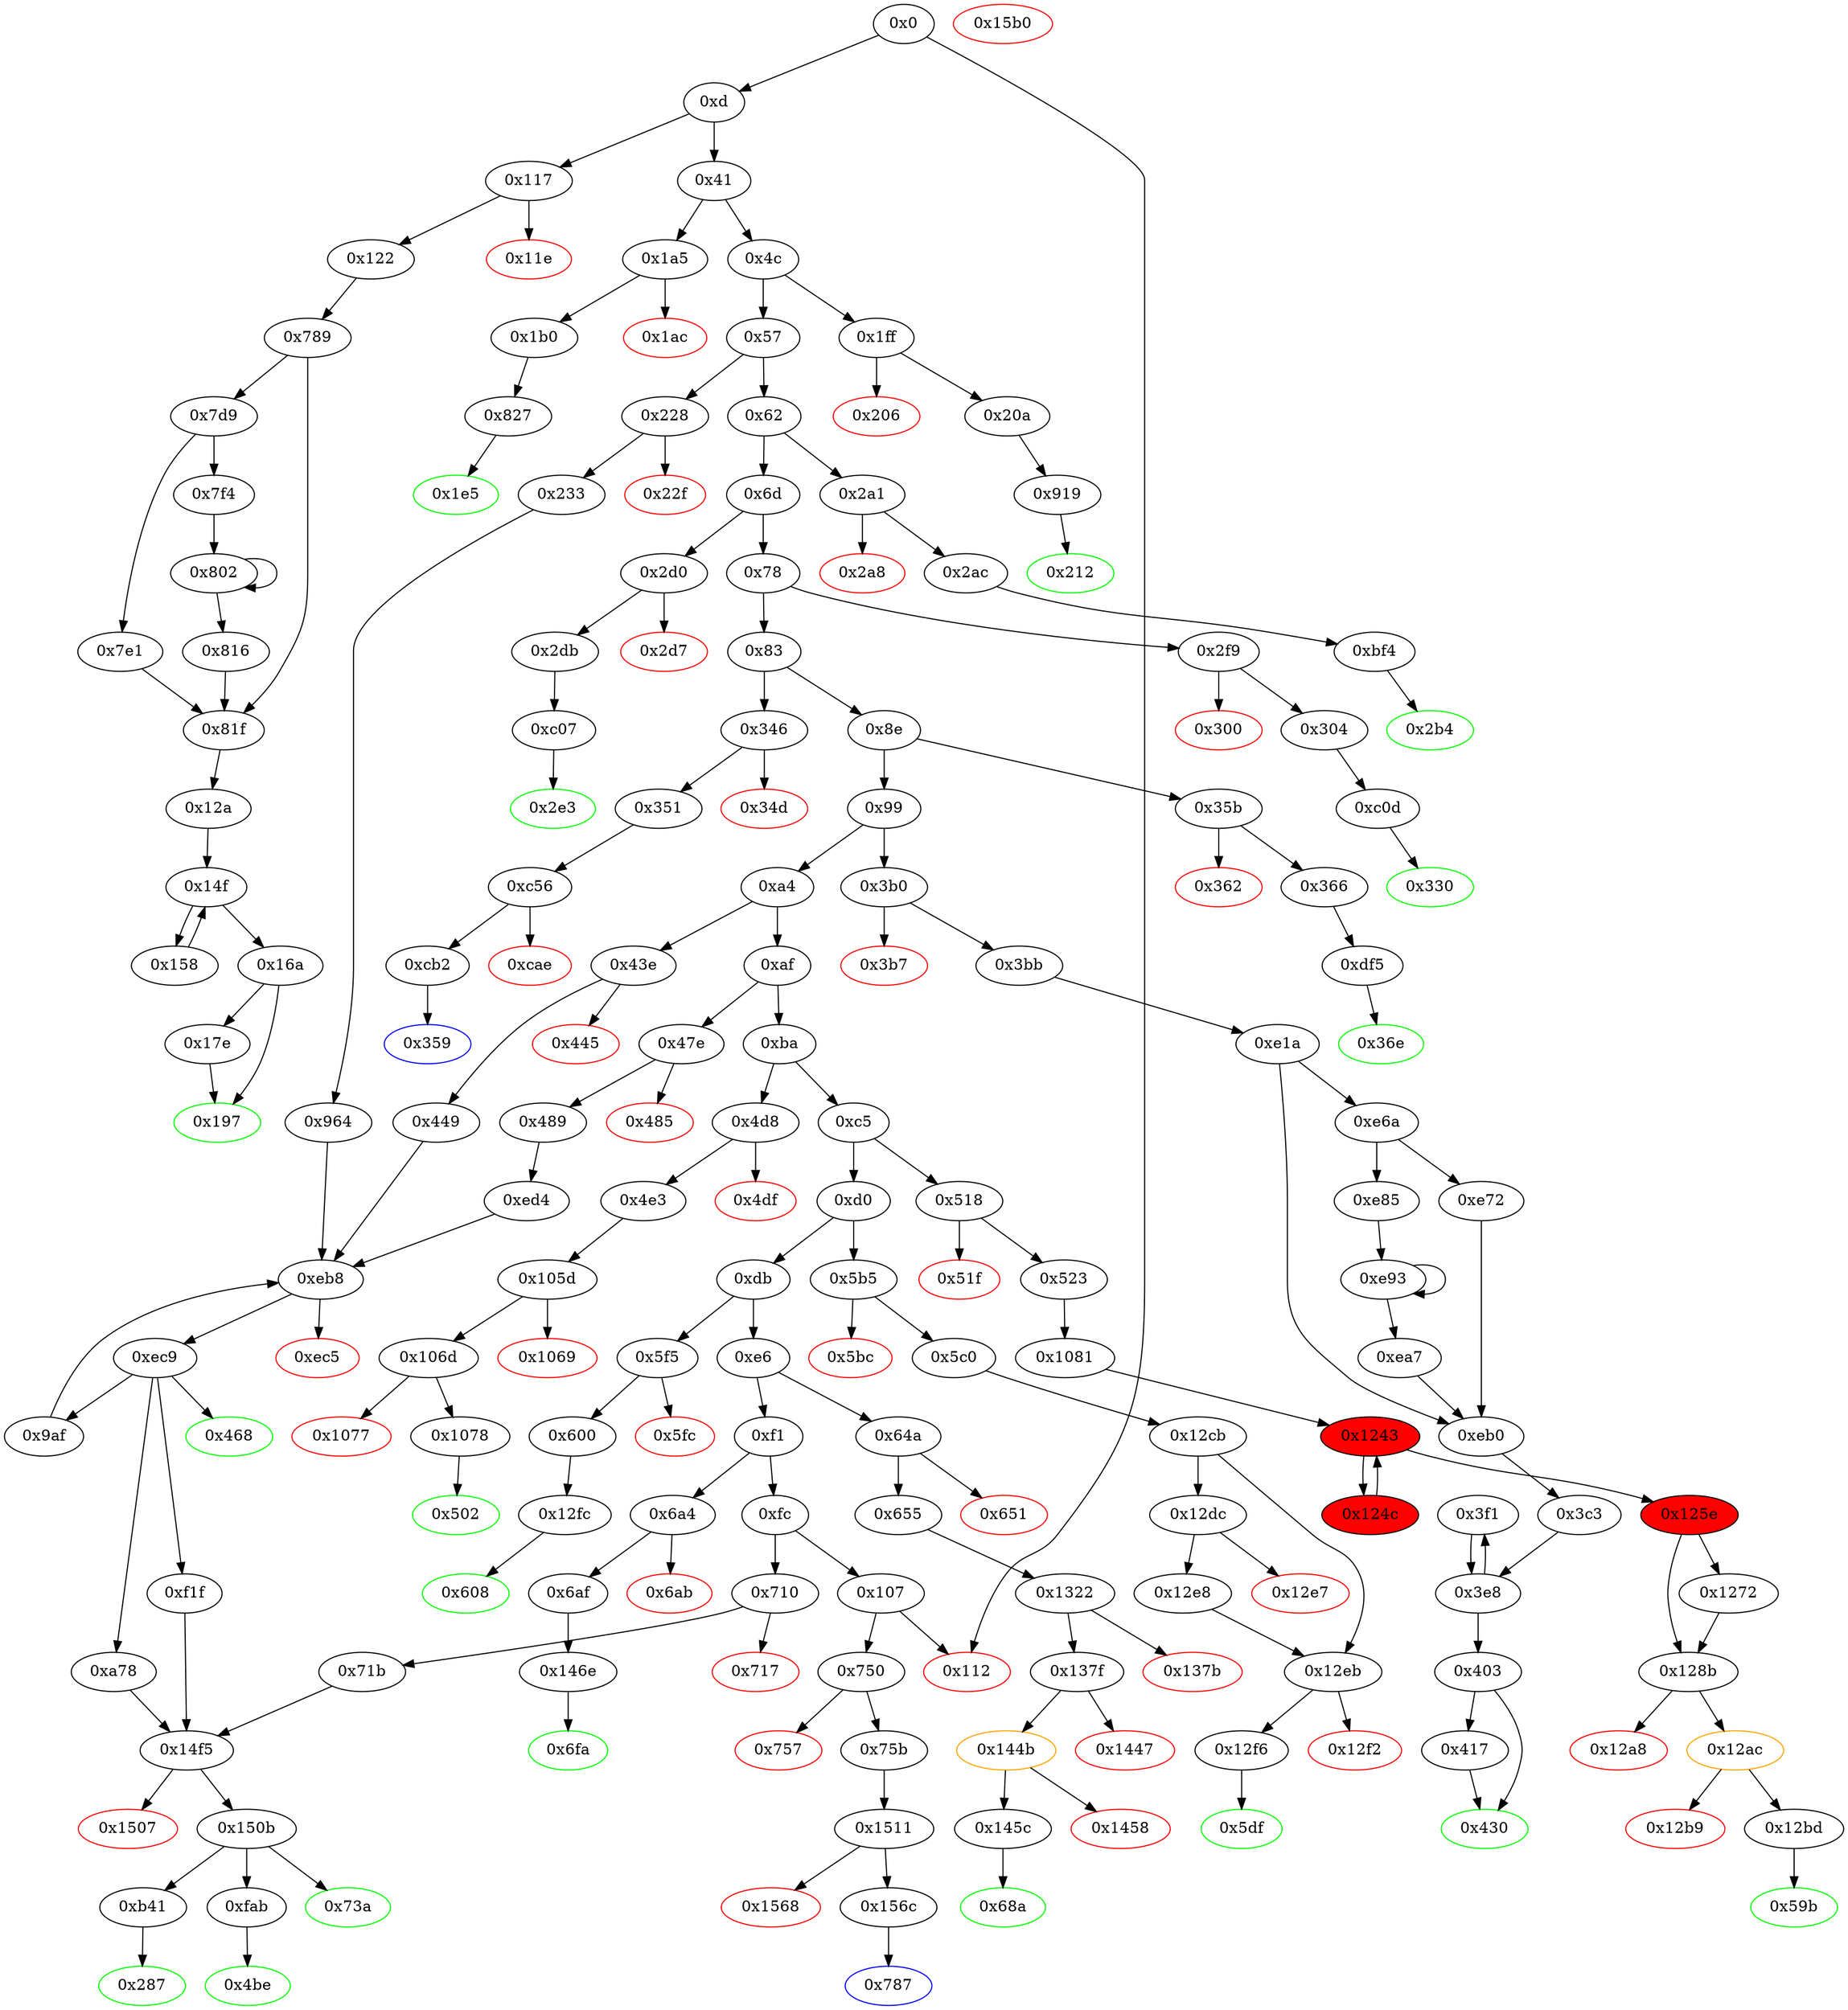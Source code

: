 digraph "" {
"0x3f1" [fillcolor=white, id="0x3f1", style=filled, tooltip="Block 0x3f1\n[0x3f1:0x402]\n---\nPredecessors: [0x3e8]\nSuccessors: [0x3e8]\n---\n0x3f1 DUP1\n0x3f2 DUP3\n0x3f3 ADD\n0x3f4 MLOAD\n0x3f5 DUP2\n0x3f6 DUP5\n0x3f7 ADD\n0x3f8 MSTORE\n0x3f9 PUSH1 0x20\n0x3fb DUP2\n0x3fc ADD\n0x3fd SWAP1\n0x3fe POP\n0x3ff PUSH2 0x3e8\n0x402 JUMP\n---\n0x3f3: V283 = ADD V278 S0\n0x3f4: V284 = M[V283]\n0x3f7: V285 = ADD V275 S0\n0x3f8: M[V285] = V284\n0x3f9: V286 = 0x20\n0x3fc: V287 = ADD S0 0x20\n0x3ff: V288 = 0x3e8\n0x402: JUMP 0x3e8\n---\nEntry stack: [V11, 0x3c3, V908, V269, V269, V275, V278, V276, V276, V275, V278, S0]\nStack pops: 3\nStack additions: [S2, S1, V287]\nExit stack: [V11, 0x3c3, V908, V269, V269, V275, V278, V276, V276, V275, V278, V287]\n\nDef sites:\nV11: {0xd.0x35}\n0x3c3: {0x3bb.0x3bc}\nV908: {0xe1a.0xe3f}\nV269: {0x3c3.0x3c6}\nV269: {0x3c3.0x3c6}\nV275: {0x3c3.0x3d9}\nV278: {0x3c3.0x3e1}\nV276: {0x3c3.0x3dd}\nV276: {0x3c3.0x3dd}\nV275: {0x3c3.0x3d9}\nV278: {0x3c3.0x3e1}\nS0: {0x3f1.0x3fc, 0x3c3.0x3e6}\n"];
"0x12e7" [color=red, fillcolor=white, id="0x12e7", style=filled, tooltip="Block 0x12e7\n[0x12e7:0x12e7]\n---\nPredecessors: [0x12dc]\nSuccessors: []\n---\n0x12e7 INVALID\n---\n0x12e7: INVALID \n---\nEntry stack: [V11, 0x5df, V428, V431, V1162, V431, V428, V1162]\nStack pops: 0\nStack additions: []\nExit stack: [V11, 0x5df, V428, V431, V1162, V431, V428, V1162]\n\nDef sites:\nV11: {0xd.0x35}\n0x5df: {0x5c0.0x5c1}\nV428: {0x5c0.0x5c8}\nV431: {0x5c0.0x5d1}\nV1162: {0x12cb.0x12d0}\nV431: {0x5c0.0x5d1}\nV428: {0x5c0.0x5c8}\nV1162: {0x12cb.0x12d0}\n"];
"0xe6" [fillcolor=white, id="0xe6", style=filled, tooltip="Block 0xe6\n[0xe6:0xf0]\n---\nPredecessors: [0xdb]\nSuccessors: [0xf1, 0x64a]\n---\n0xe6 DUP1\n0xe7 PUSH4 0xdc39d06d\n0xec EQ\n0xed PUSH2 0x64a\n0xf0 JUMPI\n---\n0xe7: V60 = 0xdc39d06d\n0xec: V61 = EQ 0xdc39d06d V11\n0xed: V62 = 0x64a\n0xf0: JUMPI 0x64a V61\n---\nEntry stack: [V11]\nStack pops: 1\nStack additions: [S0]\nExit stack: [V11]\n\nDef sites:\nV11: {0xd.0x35}\n"];
"0x125e" [fillcolor=red, id="0x125e", style=filled, tooltip="Block 0x125e\n[0x125e:0x1271]\n---\nPredecessors: [0x1243]\nSuccessors: [0x1272, 0x128b]\n---\n0x125e JUMPDEST\n0x125f POP\n0x1260 POP\n0x1261 POP\n0x1262 POP\n0x1263 SWAP1\n0x1264 POP\n0x1265 SWAP1\n0x1266 DUP2\n0x1267 ADD\n0x1268 SWAP1\n0x1269 PUSH1 0x1f\n0x126b AND\n0x126c DUP1\n0x126d ISZERO\n0x126e PUSH2 0x128b\n0x1271 JUMPI\n---\n0x125e: JUMPDEST \n0x1267: V1125 = ADD V1112 V1111\n0x1269: V1126 = 0x1f\n0x126b: V1127 = AND 0x1f V1112\n0x126d: V1128 = ISZERO V1127\n0x126e: V1129 = 0x128b\n0x1271: JUMPI 0x128b V1128\n---\nEntry stack: [V11, 0x59b, V383, V386, V404, 0x0, V1080, 0x8f4ffcb1, V1082, V386, V1083, V404, V1091, V1105, V1111, V1114, V1112, V1112, V1111, V1114, S0]\nStack pops: 7\nStack additions: [V1125, V1127]\nExit stack: [V11, 0x59b, V383, V386, V404, 0x0, V1080, 0x8f4ffcb1, V1082, V386, V1083, V404, V1091, V1105, V1125, V1127]\n\nDef sites:\nV11: {0xd.0x35}\n0x59b: {0x523.0x524}\nV383: {0x523.0x541}\nV386: {0x523.0x54a}\nV404: {0x523.0x572}\n0x0: {0x1081.0x1082}\nV1080: {0x1081.0x1180}\n0x8f4ffcb1: {0x1081.0x1181}\nV1082: {0x1081.0x1186}\nV386: {0x523.0x54a}\nV1083: {0x1081.0x1188}\nV404: {0x523.0x572}\nV1091: {0x1081.0x11b7}\nV1105: {0x1081.0x1222}\nV1111: {0x1081.0x1234}\nV1114: {0x1081.0x123c}\nV1112: {0x1081.0x1238}\nV1112: {0x1081.0x1238}\nV1111: {0x1081.0x1234}\nV1114: {0x1081.0x123c}\nS0: {0x1081.0x1241, 0x124c.0x1257}\n"];
"0x12fc" [fillcolor=white, id="0x12fc", style=filled, tooltip="Block 0x12fc\n[0x12fc:0x1321]\n---\nPredecessors: [0x600]\nSuccessors: [0x608]\n---\n0x12fc JUMPDEST\n0x12fd PUSH1 0x1\n0x12ff PUSH1 0x0\n0x1301 SWAP1\n0x1302 SLOAD\n0x1303 SWAP1\n0x1304 PUSH2 0x100\n0x1307 EXP\n0x1308 SWAP1\n0x1309 DIV\n0x130a PUSH20 0xffffffffffffffffffffffffffffffffffffffff\n0x131f AND\n0x1320 DUP2\n0x1321 JUMP\n---\n0x12fc: JUMPDEST \n0x12fd: V1175 = 0x1\n0x12ff: V1176 = 0x0\n0x1302: V1177 = S[0x1]\n0x1304: V1178 = 0x100\n0x1307: V1179 = EXP 0x100 0x0\n0x1309: V1180 = DIV V1177 0x1\n0x130a: V1181 = 0xffffffffffffffffffffffffffffffffffffffff\n0x131f: V1182 = AND 0xffffffffffffffffffffffffffffffffffffffff V1180\n0x1321: JUMP 0x608\n---\nEntry stack: [V11, 0x608]\nStack pops: 1\nStack additions: [S0, V1182]\nExit stack: [V11, 0x608, V1182]\n\nDef sites:\nV11: {0xd.0x35}\n0x608: {0x600.0x601}\n"];
"0xd" [fillcolor=white, id="0xd", style=filled, tooltip="Block 0xd\n[0xd:0x40]\n---\nPredecessors: [0x0]\nSuccessors: [0x41, 0x117]\n---\n0xd PUSH1 0x0\n0xf CALLDATALOAD\n0x10 PUSH29 0x100000000000000000000000000000000000000000000000000000000\n0x2e SWAP1\n0x2f DIV\n0x30 PUSH4 0xffffffff\n0x35 AND\n0x36 DUP1\n0x37 PUSH4 0x6fdde03\n0x3c EQ\n0x3d PUSH2 0x117\n0x40 JUMPI\n---\n0xd: V6 = 0x0\n0xf: V7 = CALLDATALOAD 0x0\n0x10: V8 = 0x100000000000000000000000000000000000000000000000000000000\n0x2f: V9 = DIV V7 0x100000000000000000000000000000000000000000000000000000000\n0x30: V10 = 0xffffffff\n0x35: V11 = AND 0xffffffff V9\n0x37: V12 = 0x6fdde03\n0x3c: V13 = EQ 0x6fdde03 V11\n0x3d: V14 = 0x117\n0x40: JUMPI 0x117 V13\n---\nEntry stack: []\nStack pops: 0\nStack additions: [V11]\nExit stack: [V11]\n\nDef sites:\n"];
"0x12eb" [fillcolor=white, id="0x12eb", style=filled, tooltip="Block 0x12eb\n[0x12eb:0x12f1]\n---\nPredecessors: [0x12cb, 0x12e8]\nSuccessors: [0x12f2, 0x12f6]\n---\n0x12eb JUMPDEST\n0x12ec ISZERO\n0x12ed ISZERO\n0x12ee PUSH2 0x12f6\n0x12f1 JUMPI\n---\n0x12eb: JUMPDEST \n0x12ec: V1171 = ISZERO S0\n0x12ed: V1172 = ISZERO V1171\n0x12ee: V1173 = 0x12f6\n0x12f1: JUMPI 0x12f6 V1172\n---\nEntry stack: [V11, 0x5df, V428, V431, V1162, S0]\nStack pops: 1\nStack additions: []\nExit stack: [V11, 0x5df, V428, V431, V1162]\n\nDef sites:\nV11: {0xd.0x35}\n0x5df: {0x5c0.0x5c1}\nV428: {0x5c0.0x5c8}\nV431: {0x5c0.0x5d1}\nV1162: {0x12cb.0x12d0}\nS0: {0x12e8.0x12ea, 0x12cb.0x12d6}\n"];
"0x78" [fillcolor=white, id="0x78", style=filled, tooltip="Block 0x78\n[0x78:0x82]\n---\nPredecessors: [0x6d]\nSuccessors: [0x83, 0x2f9]\n---\n0x78 DUP1\n0x79 PUSH4 0x70a08231\n0x7e EQ\n0x7f PUSH2 0x2f9\n0x82 JUMPI\n---\n0x79: V30 = 0x70a08231\n0x7e: V31 = EQ 0x70a08231 V11\n0x7f: V32 = 0x2f9\n0x82: JUMPI 0x2f9 V31\n---\nEntry stack: [V11]\nStack pops: 1\nStack additions: [S0]\nExit stack: [V11]\n\nDef sites:\nV11: {0xd.0x35}\n"];
"0x717" [color=red, fillcolor=white, id="0x717", style=filled, tooltip="Block 0x717\n[0x717:0x71a]\n---\nPredecessors: [0x710]\nSuccessors: []\n---\n0x717 PUSH1 0x0\n0x719 DUP1\n0x71a REVERT\n---\n0x717: V512 = 0x0\n0x71a: REVERT 0x0 0x0\n---\nEntry stack: [V11]\nStack pops: 0\nStack additions: []\nExit stack: [V11]\n\nDef sites:\nV11: {0xd.0x35}\n"];
"0x156c" [fillcolor=white, id="0x156c", style=filled, tooltip="Block 0x156c\n[0x156c:0x15af]\n---\nPredecessors: [0x1511]\nSuccessors: [0x787]\n---\n0x156c JUMPDEST\n0x156d DUP1\n0x156e PUSH1 0x1\n0x1570 PUSH1 0x0\n0x1572 PUSH2 0x100\n0x1575 EXP\n0x1576 DUP2\n0x1577 SLOAD\n0x1578 DUP2\n0x1579 PUSH20 0xffffffffffffffffffffffffffffffffffffffff\n0x158e MUL\n0x158f NOT\n0x1590 AND\n0x1591 SWAP1\n0x1592 DUP4\n0x1593 PUSH20 0xffffffffffffffffffffffffffffffffffffffff\n0x15a8 AND\n0x15a9 MUL\n0x15aa OR\n0x15ab SWAP1\n0x15ac SSTORE\n0x15ad POP\n0x15ae POP\n0x15af JUMP\n---\n0x156c: JUMPDEST \n0x156e: V1303 = 0x1\n0x1570: V1304 = 0x0\n0x1572: V1305 = 0x100\n0x1575: V1306 = EXP 0x100 0x0\n0x1577: V1307 = S[0x1]\n0x1579: V1308 = 0xffffffffffffffffffffffffffffffffffffffff\n0x158e: V1309 = MUL 0xffffffffffffffffffffffffffffffffffffffff 0x1\n0x158f: V1310 = NOT 0xffffffffffffffffffffffffffffffffffffffff\n0x1590: V1311 = AND 0xffffffffffffffffffffffff0000000000000000000000000000000000000000 V1307\n0x1593: V1312 = 0xffffffffffffffffffffffffffffffffffffffff\n0x15a8: V1313 = AND 0xffffffffffffffffffffffffffffffffffffffff V537\n0x15a9: V1314 = MUL V1313 0x1\n0x15aa: V1315 = OR V1314 V1311\n0x15ac: S[0x1] = V1315\n0x15af: JUMP 0x787\n---\nEntry stack: [V11, 0x787, V537]\nStack pops: 2\nStack additions: []\nExit stack: [V11]\n\nDef sites:\nV11: {0xd.0x35}\n0x787: {0x75b.0x75c}\nV537: {0x75b.0x779}\n"];
"0x124c" [fillcolor=red, id="0x124c", style=filled, tooltip="Block 0x124c\n[0x124c:0x125d]\n---\nPredecessors: [0x1243]\nSuccessors: [0x1243]\n---\n0x124c DUP1\n0x124d DUP3\n0x124e ADD\n0x124f MLOAD\n0x1250 DUP2\n0x1251 DUP5\n0x1252 ADD\n0x1253 MSTORE\n0x1254 PUSH1 0x20\n0x1256 DUP2\n0x1257 ADD\n0x1258 SWAP1\n0x1259 POP\n0x125a PUSH2 0x1243\n0x125d JUMP\n---\n0x124e: V1119 = ADD V1114 S0\n0x124f: V1120 = M[V1119]\n0x1252: V1121 = ADD V1111 S0\n0x1253: M[V1121] = V1120\n0x1254: V1122 = 0x20\n0x1257: V1123 = ADD S0 0x20\n0x125a: V1124 = 0x1243\n0x125d: JUMP 0x1243\n---\nEntry stack: [V11, 0x59b, V383, V386, V404, 0x0, V1080, 0x8f4ffcb1, V1082, V386, V1083, V404, V1091, V1105, V1111, V1114, V1112, V1112, V1111, V1114, S0]\nStack pops: 3\nStack additions: [S2, S1, V1123]\nExit stack: [V11, 0x59b, V383, V386, V404, 0x0, V1080, 0x8f4ffcb1, V1082, V386, V1083, V404, V1091, V1105, V1111, V1114, V1112, V1112, V1111, V1114, V1123]\n\nDef sites:\nV11: {0xd.0x35}\n0x59b: {0x523.0x524}\nV383: {0x523.0x541}\nV386: {0x523.0x54a}\nV404: {0x523.0x572}\n0x0: {0x1081.0x1082}\nV1080: {0x1081.0x1180}\n0x8f4ffcb1: {0x1081.0x1181}\nV1082: {0x1081.0x1186}\nV386: {0x523.0x54a}\nV1083: {0x1081.0x1188}\nV404: {0x523.0x572}\nV1091: {0x1081.0x11b7}\nV1105: {0x1081.0x1222}\nV1111: {0x1081.0x1234}\nV1114: {0x1081.0x123c}\nV1112: {0x1081.0x1238}\nV1112: {0x1081.0x1238}\nV1111: {0x1081.0x1234}\nV1114: {0x1081.0x123c}\nS0: {0x1081.0x1241, 0x124c.0x1257}\n"];
"0x403" [fillcolor=white, id="0x403", style=filled, tooltip="Block 0x403\n[0x403:0x416]\n---\nPredecessors: [0x3e8]\nSuccessors: [0x417, 0x430]\n---\n0x403 JUMPDEST\n0x404 POP\n0x405 POP\n0x406 POP\n0x407 POP\n0x408 SWAP1\n0x409 POP\n0x40a SWAP1\n0x40b DUP2\n0x40c ADD\n0x40d SWAP1\n0x40e PUSH1 0x1f\n0x410 AND\n0x411 DUP1\n0x412 ISZERO\n0x413 PUSH2 0x430\n0x416 JUMPI\n---\n0x403: JUMPDEST \n0x40c: V289 = ADD V276 V275\n0x40e: V290 = 0x1f\n0x410: V291 = AND 0x1f V276\n0x412: V292 = ISZERO V291\n0x413: V293 = 0x430\n0x416: JUMPI 0x430 V292\n---\nEntry stack: [V11, 0x3c3, V908, V269, V269, V275, V278, V276, V276, V275, V278, S0]\nStack pops: 7\nStack additions: [V289, V291]\nExit stack: [V11, 0x3c3, V908, V269, V269, V289, V291]\n\nDef sites:\nV11: {0xd.0x35}\n0x3c3: {0x3bb.0x3bc}\nV908: {0xe1a.0xe3f}\nV269: {0x3c3.0x3c6}\nV269: {0x3c3.0x3c6}\nV275: {0x3c3.0x3d9}\nV278: {0x3c3.0x3e1}\nV276: {0x3c3.0x3dd}\nV276: {0x3c3.0x3dd}\nV275: {0x3c3.0x3d9}\nV278: {0x3c3.0x3e1}\nS0: {0x3f1.0x3fc, 0x3c3.0x3e6}\n"];
"0x1243" [fillcolor=red, id="0x1243", style=filled, tooltip="Block 0x1243\n[0x1243:0x124b]\n---\nPredecessors: [0x1081, 0x124c]\nSuccessors: [0x124c, 0x125e]\n---\n0x1243 JUMPDEST\n0x1244 DUP4\n0x1245 DUP2\n0x1246 LT\n0x1247 ISZERO\n0x1248 PUSH2 0x125e\n0x124b JUMPI\n---\n0x1243: JUMPDEST \n0x1246: V1116 = LT S0 V1112\n0x1247: V1117 = ISZERO V1116\n0x1248: V1118 = 0x125e\n0x124b: JUMPI 0x125e V1117\n---\nEntry stack: [V11, 0x59b, V383, V386, V404, 0x0, V1080, 0x8f4ffcb1, V1082, V386, V1083, V404, V1091, V1105, V1111, V1114, V1112, V1112, V1111, V1114, S0]\nStack pops: 4\nStack additions: [S3, S2, S1, S0]\nExit stack: [V11, 0x59b, V383, V386, V404, 0x0, V1080, 0x8f4ffcb1, V1082, V386, V1083, V404, V1091, V1105, V1111, V1114, V1112, V1112, V1111, V1114, S0]\n\nDef sites:\nV11: {0xd.0x35}\n0x59b: {0x523.0x524}\nV383: {0x523.0x541}\nV386: {0x523.0x54a}\nV404: {0x523.0x572}\n0x0: {0x1081.0x1082}\nV1080: {0x1081.0x1180}\n0x8f4ffcb1: {0x1081.0x1181}\nV1082: {0x1081.0x1186}\nV386: {0x523.0x54a}\nV1083: {0x1081.0x1188}\nV404: {0x523.0x572}\nV1091: {0x1081.0x11b7}\nV1105: {0x1081.0x1222}\nV1111: {0x1081.0x1234}\nV1114: {0x1081.0x123c}\nV1112: {0x1081.0x1238}\nV1112: {0x1081.0x1238}\nV1111: {0x1081.0x1234}\nV1114: {0x1081.0x123c}\nS0: {0x1081.0x1241, 0x124c.0x1257}\n"];
"0x827" [fillcolor=white, id="0x827", style=filled, tooltip="Block 0x827\n[0x827:0x918]\n---\nPredecessors: [0x1b0]\nSuccessors: [0x1e5]\n---\n0x827 JUMPDEST\n0x828 PUSH1 0x0\n0x82a DUP2\n0x82b PUSH1 0x7\n0x82d PUSH1 0x0\n0x82f CALLER\n0x830 PUSH20 0xffffffffffffffffffffffffffffffffffffffff\n0x845 AND\n0x846 PUSH20 0xffffffffffffffffffffffffffffffffffffffff\n0x85b AND\n0x85c DUP2\n0x85d MSTORE\n0x85e PUSH1 0x20\n0x860 ADD\n0x861 SWAP1\n0x862 DUP2\n0x863 MSTORE\n0x864 PUSH1 0x20\n0x866 ADD\n0x867 PUSH1 0x0\n0x869 SHA3\n0x86a PUSH1 0x0\n0x86c DUP6\n0x86d PUSH20 0xffffffffffffffffffffffffffffffffffffffff\n0x882 AND\n0x883 PUSH20 0xffffffffffffffffffffffffffffffffffffffff\n0x898 AND\n0x899 DUP2\n0x89a MSTORE\n0x89b PUSH1 0x20\n0x89d ADD\n0x89e SWAP1\n0x89f DUP2\n0x8a0 MSTORE\n0x8a1 PUSH1 0x20\n0x8a3 ADD\n0x8a4 PUSH1 0x0\n0x8a6 SHA3\n0x8a7 DUP2\n0x8a8 SWAP1\n0x8a9 SSTORE\n0x8aa POP\n0x8ab DUP3\n0x8ac PUSH20 0xffffffffffffffffffffffffffffffffffffffff\n0x8c1 AND\n0x8c2 CALLER\n0x8c3 PUSH20 0xffffffffffffffffffffffffffffffffffffffff\n0x8d8 AND\n0x8d9 PUSH32 0x8c5be1e5ebec7d5bd14f71427d1e84f3dd0314c0f7b2291e5b200ac8c7c3b925\n0x8fa DUP5\n0x8fb PUSH1 0x40\n0x8fd MLOAD\n0x8fe DUP1\n0x8ff DUP3\n0x900 DUP2\n0x901 MSTORE\n0x902 PUSH1 0x20\n0x904 ADD\n0x905 SWAP2\n0x906 POP\n0x907 POP\n0x908 PUSH1 0x40\n0x90a MLOAD\n0x90b DUP1\n0x90c SWAP2\n0x90d SUB\n0x90e SWAP1\n0x90f LOG3\n0x910 PUSH1 0x1\n0x912 SWAP1\n0x913 POP\n0x914 SWAP3\n0x915 SWAP2\n0x916 POP\n0x917 POP\n0x918 JUMP\n---\n0x827: JUMPDEST \n0x828: V605 = 0x0\n0x82b: V606 = 0x7\n0x82d: V607 = 0x0\n0x82f: V608 = CALLER\n0x830: V609 = 0xffffffffffffffffffffffffffffffffffffffff\n0x845: V610 = AND 0xffffffffffffffffffffffffffffffffffffffff V608\n0x846: V611 = 0xffffffffffffffffffffffffffffffffffffffff\n0x85b: V612 = AND 0xffffffffffffffffffffffffffffffffffffffff V610\n0x85d: M[0x0] = V612\n0x85e: V613 = 0x20\n0x860: V614 = ADD 0x20 0x0\n0x863: M[0x20] = 0x7\n0x864: V615 = 0x20\n0x866: V616 = ADD 0x20 0x20\n0x867: V617 = 0x0\n0x869: V618 = SHA3 0x0 0x40\n0x86a: V619 = 0x0\n0x86d: V620 = 0xffffffffffffffffffffffffffffffffffffffff\n0x882: V621 = AND 0xffffffffffffffffffffffffffffffffffffffff V128\n0x883: V622 = 0xffffffffffffffffffffffffffffffffffffffff\n0x898: V623 = AND 0xffffffffffffffffffffffffffffffffffffffff V621\n0x89a: M[0x0] = V623\n0x89b: V624 = 0x20\n0x89d: V625 = ADD 0x20 0x0\n0x8a0: M[0x20] = V618\n0x8a1: V626 = 0x20\n0x8a3: V627 = ADD 0x20 0x20\n0x8a4: V628 = 0x0\n0x8a6: V629 = SHA3 0x0 0x40\n0x8a9: S[V629] = V131\n0x8ac: V630 = 0xffffffffffffffffffffffffffffffffffffffff\n0x8c1: V631 = AND 0xffffffffffffffffffffffffffffffffffffffff V128\n0x8c2: V632 = CALLER\n0x8c3: V633 = 0xffffffffffffffffffffffffffffffffffffffff\n0x8d8: V634 = AND 0xffffffffffffffffffffffffffffffffffffffff V632\n0x8d9: V635 = 0x8c5be1e5ebec7d5bd14f71427d1e84f3dd0314c0f7b2291e5b200ac8c7c3b925\n0x8fb: V636 = 0x40\n0x8fd: V637 = M[0x40]\n0x901: M[V637] = V131\n0x902: V638 = 0x20\n0x904: V639 = ADD 0x20 V637\n0x908: V640 = 0x40\n0x90a: V641 = M[0x40]\n0x90d: V642 = SUB V639 V641\n0x90f: LOG V641 V642 0x8c5be1e5ebec7d5bd14f71427d1e84f3dd0314c0f7b2291e5b200ac8c7c3b925 V634 V631\n0x910: V643 = 0x1\n0x918: JUMP 0x1e5\n---\nEntry stack: [V11, 0x1e5, V128, V131]\nStack pops: 3\nStack additions: [0x1]\nExit stack: [V11, 0x1]\n\nDef sites:\nV11: {0xd.0x35}\n0x1e5: {0x1b0.0x1b1}\nV128: {0x1b0.0x1ce}\nV131: {0x1b0.0x1d7}\n"];
"0xe1a" [fillcolor=white, id="0xe1a", style=filled, tooltip="Block 0xe1a\n[0xe1a:0xe69]\n---\nPredecessors: [0x3bb]\nSuccessors: [0xe6a, 0xeb0]\n---\n0xe1a JUMPDEST\n0xe1b PUSH1 0x2\n0xe1d DUP1\n0xe1e SLOAD\n0xe1f PUSH1 0x1\n0xe21 DUP2\n0xe22 PUSH1 0x1\n0xe24 AND\n0xe25 ISZERO\n0xe26 PUSH2 0x100\n0xe29 MUL\n0xe2a SUB\n0xe2b AND\n0xe2c PUSH1 0x2\n0xe2e SWAP1\n0xe2f DIV\n0xe30 DUP1\n0xe31 PUSH1 0x1f\n0xe33 ADD\n0xe34 PUSH1 0x20\n0xe36 DUP1\n0xe37 SWAP2\n0xe38 DIV\n0xe39 MUL\n0xe3a PUSH1 0x20\n0xe3c ADD\n0xe3d PUSH1 0x40\n0xe3f MLOAD\n0xe40 SWAP1\n0xe41 DUP2\n0xe42 ADD\n0xe43 PUSH1 0x40\n0xe45 MSTORE\n0xe46 DUP1\n0xe47 SWAP3\n0xe48 SWAP2\n0xe49 SWAP1\n0xe4a DUP2\n0xe4b DUP2\n0xe4c MSTORE\n0xe4d PUSH1 0x20\n0xe4f ADD\n0xe50 DUP3\n0xe51 DUP1\n0xe52 SLOAD\n0xe53 PUSH1 0x1\n0xe55 DUP2\n0xe56 PUSH1 0x1\n0xe58 AND\n0xe59 ISZERO\n0xe5a PUSH2 0x100\n0xe5d MUL\n0xe5e SUB\n0xe5f AND\n0xe60 PUSH1 0x2\n0xe62 SWAP1\n0xe63 DIV\n0xe64 DUP1\n0xe65 ISZERO\n0xe66 PUSH2 0xeb0\n0xe69 JUMPI\n---\n0xe1a: JUMPDEST \n0xe1b: V888 = 0x2\n0xe1e: V889 = S[0x2]\n0xe1f: V890 = 0x1\n0xe22: V891 = 0x1\n0xe24: V892 = AND 0x1 V889\n0xe25: V893 = ISZERO V892\n0xe26: V894 = 0x100\n0xe29: V895 = MUL 0x100 V893\n0xe2a: V896 = SUB V895 0x1\n0xe2b: V897 = AND V896 V889\n0xe2c: V898 = 0x2\n0xe2f: V899 = DIV V897 0x2\n0xe31: V900 = 0x1f\n0xe33: V901 = ADD 0x1f V899\n0xe34: V902 = 0x20\n0xe38: V903 = DIV V901 0x20\n0xe39: V904 = MUL V903 0x20\n0xe3a: V905 = 0x20\n0xe3c: V906 = ADD 0x20 V904\n0xe3d: V907 = 0x40\n0xe3f: V908 = M[0x40]\n0xe42: V909 = ADD V908 V906\n0xe43: V910 = 0x40\n0xe45: M[0x40] = V909\n0xe4c: M[V908] = V899\n0xe4d: V911 = 0x20\n0xe4f: V912 = ADD 0x20 V908\n0xe52: V913 = S[0x2]\n0xe53: V914 = 0x1\n0xe56: V915 = 0x1\n0xe58: V916 = AND 0x1 V913\n0xe59: V917 = ISZERO V916\n0xe5a: V918 = 0x100\n0xe5d: V919 = MUL 0x100 V917\n0xe5e: V920 = SUB V919 0x1\n0xe5f: V921 = AND V920 V913\n0xe60: V922 = 0x2\n0xe63: V923 = DIV V921 0x2\n0xe65: V924 = ISZERO V923\n0xe66: V925 = 0xeb0\n0xe69: JUMPI 0xeb0 V924\n---\nEntry stack: [V11, 0x3c3]\nStack pops: 0\nStack additions: [V908, 0x2, V899, V912, 0x2, V923]\nExit stack: [V11, 0x3c3, V908, 0x2, V899, V912, 0x2, V923]\n\nDef sites:\nV11: {0xd.0x35}\n0x3c3: {0x3bb.0x3bc}\n"];
"0x12a8" [color=red, fillcolor=white, id="0x12a8", style=filled, tooltip="Block 0x12a8\n[0x12a8:0x12ab]\n---\nPredecessors: [0x128b]\nSuccessors: []\n---\n0x12a8 PUSH1 0x0\n0x12aa DUP1\n0x12ab REVERT\n---\n0x12a8: V1151 = 0x0\n0x12ab: REVERT 0x0 0x0\n---\nEntry stack: [V11, 0x59b, V383, V386, V404, 0x0, V1080, 0x8f4ffcb1, S6, 0x0, V1144, V1145, V1144, 0x0, V1080]\nStack pops: 0\nStack additions: []\nExit stack: [V11, 0x59b, V383, V386, V404, 0x0, V1080, 0x8f4ffcb1, S6, 0x0, V1144, V1145, V1144, 0x0, V1080]\n\nDef sites:\nV11: {0xd.0x35}\n0x59b: {0x523.0x524}\nV383: {0x523.0x541}\nV386: {0x523.0x54a}\nV404: {0x523.0x572}\n0x0: {0x1081.0x1082}\nV1080: {0x1081.0x1180}\n0x8f4ffcb1: {0x1081.0x1181}\nS6: {0x1272.0x1288, 0x125e.0x1267}\n0x0: {0x128b.0x1294}\nV1144: {0x128b.0x1298}\nV1145: {0x128b.0x129b}\nV1144: {0x128b.0x1298}\n0x0: {0x128b.0x129d}\nV1080: {0x1081.0x1180}\n"];
"0x4d8" [fillcolor=white, id="0x4d8", style=filled, tooltip="Block 0x4d8\n[0x4d8:0x4de]\n---\nPredecessors: [0xba]\nSuccessors: [0x4df, 0x4e3]\n---\n0x4d8 JUMPDEST\n0x4d9 CALLVALUE\n0x4da ISZERO\n0x4db PUSH2 0x4e3\n0x4de JUMPI\n---\n0x4d8: JUMPDEST \n0x4d9: V355 = CALLVALUE\n0x4da: V356 = ISZERO V355\n0x4db: V357 = 0x4e3\n0x4de: JUMPI 0x4e3 V356\n---\nEntry stack: [V11]\nStack pops: 0\nStack additions: []\nExit stack: [V11]\n\nDef sites:\nV11: {0xd.0x35}\n"];
"0x14f5" [fillcolor=white, id="0x14f5", style=filled, tooltip="Block 0x14f5\n[0x14f5:0x1506]\n---\nPredecessors: [0x71b, 0xa78, 0xf1f]\nSuccessors: [0x1507, 0x150b]\n---\n0x14f5 JUMPDEST\n0x14f6 PUSH1 0x0\n0x14f8 DUP2\n0x14f9 DUP4\n0x14fa ADD\n0x14fb SWAP1\n0x14fc POP\n0x14fd DUP3\n0x14fe DUP2\n0x14ff LT\n0x1500 ISZERO\n0x1501 ISZERO\n0x1502 ISZERO\n0x1503 PUSH2 0x150b\n0x1506 JUMPI\n---\n0x14f5: JUMPDEST \n0x14f6: V1278 = 0x0\n0x14fa: V1279 = ADD S1 S0\n0x14ff: V1280 = LT V1279 S1\n0x1500: V1281 = ISZERO V1280\n0x1501: V1282 = ISZERO V1281\n0x1502: V1283 = ISZERO V1282\n0x1503: V1284 = 0x150b\n0x1506: JUMPI 0x150b V1283\n---\nEntry stack: [V11, S7, S6, S5, S4, S3, {0x73a, 0xb41, 0xfab}, S1, S0]\nStack pops: 2\nStack additions: [S1, S0, V1279]\nExit stack: [V11, S7, S6, S5, S4, S3, {0x73a, 0xb41, 0xfab}, S1, S0, V1279]\n\nDef sites:\nV11: {0xd.0x35}\nS7: {0x233.0x234, 0xd.0x35}\nS6: {0x489.0x48a, 0x233.0x251}\nS5: {0x489.0x4a7, 0x233.0x270}\nS4: {0x489.0x4b0, 0x233.0x279}\nS3: {0xed4.0xed5, 0xd.0x35, 0x964.0x965}\n{0x73a, 0xb41, 0xfab}: {0xa78.0xaf9, 0x71b.0x71c, 0xf1f.0xf63}\nS1: {0xa78.0xb3b, 0x71b.0x723, 0xf1f.0xfa5}\nS0: {0x489.0x4b0, 0x71b.0x72c, 0x233.0x279}\n"];
"0x51f" [color=red, fillcolor=white, id="0x51f", style=filled, tooltip="Block 0x51f\n[0x51f:0x522]\n---\nPredecessors: [0x518]\nSuccessors: []\n---\n0x51f PUSH1 0x0\n0x521 DUP1\n0x522 REVERT\n---\n0x51f: V378 = 0x0\n0x522: REVERT 0x0 0x0\n---\nEntry stack: [V11]\nStack pops: 0\nStack additions: []\nExit stack: [V11]\n\nDef sites:\nV11: {0xd.0x35}\n"];
"0x2d0" [fillcolor=white, id="0x2d0", style=filled, tooltip="Block 0x2d0\n[0x2d0:0x2d6]\n---\nPredecessors: [0x6d]\nSuccessors: [0x2d7, 0x2db]\n---\n0x2d0 JUMPDEST\n0x2d1 CALLVALUE\n0x2d2 ISZERO\n0x2d3 PUSH2 0x2db\n0x2d6 JUMPI\n---\n0x2d0: JUMPDEST \n0x2d1: V207 = CALLVALUE\n0x2d2: V208 = ISZERO V207\n0x2d3: V209 = 0x2db\n0x2d6: JUMPI 0x2db V208\n---\nEntry stack: [V11]\nStack pops: 0\nStack additions: []\nExit stack: [V11]\n\nDef sites:\nV11: {0xd.0x35}\n"];
"0xcae" [color=red, fillcolor=white, id="0xcae", style=filled, tooltip="Block 0xcae\n[0xcae:0xcb1]\n---\nPredecessors: [0xc56]\nSuccessors: []\n---\n0xcae PUSH1 0x0\n0xcb0 DUP1\n0xcb1 REVERT\n---\n0xcae: V821 = 0x0\n0xcb1: REVERT 0x0 0x0\n---\nEntry stack: [V11, 0x359]\nStack pops: 0\nStack additions: []\nExit stack: [V11, 0x359]\n\nDef sites:\nV11: {0xd.0x35}\n0x359: {0x351.0x352}\n"];
"0x468" [color=green, fillcolor=white, id="0x468", style=filled, tooltip="Block 0x468\n[0x468:0x47d]\n---\nPredecessors: [0xec9]\nSuccessors: []\n---\n0x468 JUMPDEST\n0x469 PUSH1 0x40\n0x46b MLOAD\n0x46c DUP1\n0x46d DUP3\n0x46e DUP2\n0x46f MSTORE\n0x470 PUSH1 0x20\n0x472 ADD\n0x473 SWAP2\n0x474 POP\n0x475 POP\n0x476 PUSH1 0x40\n0x478 MLOAD\n0x479 DUP1\n0x47a SWAP2\n0x47b SUB\n0x47c SWAP1\n0x47d RETURN\n---\n0x468: JUMPDEST \n0x469: V322 = 0x40\n0x46b: V323 = M[0x40]\n0x46f: M[V323] = V959\n0x470: V324 = 0x20\n0x472: V325 = ADD 0x20 V323\n0x476: V326 = 0x40\n0x478: V327 = M[0x40]\n0x47b: V328 = SUB V325 V327\n0x47d: RETURN V327 V328\n---\nEntry stack: [V11, S5, S4, S3, S2, S1, V959]\nStack pops: 1\nStack additions: []\nExit stack: [V11, S5, S4, S3, S2, S1]\n\nDef sites:\nV11: {0xd.0x35}\nS5: {0x233.0x234, 0xd.0x35}\nS4: {0x489.0x48a, 0x233.0x251}\nS3: {0x489.0x4a7, 0x233.0x270}\nS2: {0x489.0x4b0, 0x233.0x279}\nS1: {0xed4.0xed5, 0xd.0x35, 0x964.0x965}\nV959: {0xec9.0xecc}\n"];
"0x146e" [fillcolor=white, id="0x146e", style=filled, tooltip="Block 0x146e\n[0x146e:0x14f4]\n---\nPredecessors: [0x6af]\nSuccessors: [0x6fa]\n---\n0x146e JUMPDEST\n0x146f PUSH1 0x0\n0x1471 PUSH1 0x7\n0x1473 PUSH1 0x0\n0x1475 DUP5\n0x1476 PUSH20 0xffffffffffffffffffffffffffffffffffffffff\n0x148b AND\n0x148c PUSH20 0xffffffffffffffffffffffffffffffffffffffff\n0x14a1 AND\n0x14a2 DUP2\n0x14a3 MSTORE\n0x14a4 PUSH1 0x20\n0x14a6 ADD\n0x14a7 SWAP1\n0x14a8 DUP2\n0x14a9 MSTORE\n0x14aa PUSH1 0x20\n0x14ac ADD\n0x14ad PUSH1 0x0\n0x14af SHA3\n0x14b0 PUSH1 0x0\n0x14b2 DUP4\n0x14b3 PUSH20 0xffffffffffffffffffffffffffffffffffffffff\n0x14c8 AND\n0x14c9 PUSH20 0xffffffffffffffffffffffffffffffffffffffff\n0x14de AND\n0x14df DUP2\n0x14e0 MSTORE\n0x14e1 PUSH1 0x20\n0x14e3 ADD\n0x14e4 SWAP1\n0x14e5 DUP2\n0x14e6 MSTORE\n0x14e7 PUSH1 0x20\n0x14e9 ADD\n0x14ea PUSH1 0x0\n0x14ec SHA3\n0x14ed SLOAD\n0x14ee SWAP1\n0x14ef POP\n0x14f0 SWAP3\n0x14f1 SWAP2\n0x14f2 POP\n0x14f3 POP\n0x14f4 JUMP\n---\n0x146e: JUMPDEST \n0x146f: V1253 = 0x0\n0x1471: V1254 = 0x7\n0x1473: V1255 = 0x0\n0x1476: V1256 = 0xffffffffffffffffffffffffffffffffffffffff\n0x148b: V1257 = AND 0xffffffffffffffffffffffffffffffffffffffff V493\n0x148c: V1258 = 0xffffffffffffffffffffffffffffffffffffffff\n0x14a1: V1259 = AND 0xffffffffffffffffffffffffffffffffffffffff V1257\n0x14a3: M[0x0] = V1259\n0x14a4: V1260 = 0x20\n0x14a6: V1261 = ADD 0x20 0x0\n0x14a9: M[0x20] = 0x7\n0x14aa: V1262 = 0x20\n0x14ac: V1263 = ADD 0x20 0x20\n0x14ad: V1264 = 0x0\n0x14af: V1265 = SHA3 0x0 0x40\n0x14b0: V1266 = 0x0\n0x14b3: V1267 = 0xffffffffffffffffffffffffffffffffffffffff\n0x14c8: V1268 = AND 0xffffffffffffffffffffffffffffffffffffffff V498\n0x14c9: V1269 = 0xffffffffffffffffffffffffffffffffffffffff\n0x14de: V1270 = AND 0xffffffffffffffffffffffffffffffffffffffff V1268\n0x14e0: M[0x0] = V1270\n0x14e1: V1271 = 0x20\n0x14e3: V1272 = ADD 0x20 0x0\n0x14e6: M[0x20] = V1265\n0x14e7: V1273 = 0x20\n0x14e9: V1274 = ADD 0x20 0x20\n0x14ea: V1275 = 0x0\n0x14ec: V1276 = SHA3 0x0 0x40\n0x14ed: V1277 = S[V1276]\n0x14f4: JUMP 0x6fa\n---\nEntry stack: [V11, 0x6fa, V493, V498]\nStack pops: 3\nStack additions: [V1277]\nExit stack: [V11, V1277]\n\nDef sites:\nV11: {0xd.0x35}\n0x6fa: {0x6af.0x6b0}\nV493: {0x6af.0x6cd}\nV498: {0x6af.0x6ec}\n"];
"0x128b" [fillcolor=white, id="0x128b", style=filled, tooltip="Block 0x128b\n[0x128b:0x12a7]\n---\nPredecessors: [0x125e, 0x1272]\nSuccessors: [0x12a8, 0x12ac]\n---\n0x128b JUMPDEST\n0x128c POP\n0x128d SWAP6\n0x128e POP\n0x128f POP\n0x1290 POP\n0x1291 POP\n0x1292 POP\n0x1293 POP\n0x1294 PUSH1 0x0\n0x1296 PUSH1 0x40\n0x1298 MLOAD\n0x1299 DUP1\n0x129a DUP4\n0x129b SUB\n0x129c DUP2\n0x129d PUSH1 0x0\n0x129f DUP8\n0x12a0 DUP1\n0x12a1 EXTCODESIZE\n0x12a2 ISZERO\n0x12a3 ISZERO\n0x12a4 PUSH2 0x12ac\n0x12a7 JUMPI\n---\n0x128b: JUMPDEST \n0x1294: V1142 = 0x0\n0x1296: V1143 = 0x40\n0x1298: V1144 = M[0x40]\n0x129b: V1145 = SUB S1 V1144\n0x129d: V1146 = 0x0\n0x12a1: V1147 = EXTCODESIZE V1080\n0x12a2: V1148 = ISZERO V1147\n0x12a3: V1149 = ISZERO V1148\n0x12a4: V1150 = 0x12ac\n0x12a7: JUMPI 0x12ac V1149\n---\nEntry stack: [V11, 0x59b, V383, V386, V404, 0x0, V1080, 0x8f4ffcb1, V1082, V386, V1083, V404, V1091, V1105, S1, V1127]\nStack pops: 10\nStack additions: [S9, S8, S1, 0x0, V1144, V1145, V1144, 0x0, S9]\nExit stack: [V11, 0x59b, V383, V386, V404, 0x0, V1080, 0x8f4ffcb1, S1, 0x0, V1144, V1145, V1144, 0x0, V1080]\n\nDef sites:\nV11: {0xd.0x35}\n0x59b: {0x523.0x524}\nV383: {0x523.0x541}\nV386: {0x523.0x54a}\nV404: {0x523.0x572}\n0x0: {0x1081.0x1082}\nV1080: {0x1081.0x1180}\n0x8f4ffcb1: {0x1081.0x1181}\nV1082: {0x1081.0x1186}\nV386: {0x523.0x54a}\nV1083: {0x1081.0x1188}\nV404: {0x523.0x572}\nV1091: {0x1081.0x11b7}\nV1105: {0x1081.0x1222}\nS1: {0x1272.0x1288, 0x125e.0x1267}\nV1127: {0x125e.0x126b}\n"];
"0x502" [color=green, fillcolor=white, id="0x502", style=filled, tooltip="Block 0x502\n[0x502:0x517]\n---\nPredecessors: [0x1078]\nSuccessors: []\n---\n0x502 JUMPDEST\n0x503 PUSH1 0x40\n0x505 MLOAD\n0x506 DUP1\n0x507 DUP3\n0x508 DUP2\n0x509 MSTORE\n0x50a PUSH1 0x20\n0x50c ADD\n0x50d SWAP2\n0x50e POP\n0x50f POP\n0x510 PUSH1 0x40\n0x512 MLOAD\n0x513 DUP1\n0x514 SWAP2\n0x515 SUB\n0x516 SWAP1\n0x517 RETURN\n---\n0x502: JUMPDEST \n0x503: V368 = 0x40\n0x505: V369 = M[0x40]\n0x509: M[V369] = V1040\n0x50a: V370 = 0x20\n0x50c: V371 = ADD 0x20 V369\n0x510: V372 = 0x40\n0x512: V373 = M[0x40]\n0x515: V374 = SUB V371 V373\n0x517: RETURN V373 V374\n---\nEntry stack: [V11, V1040]\nStack pops: 1\nStack additions: []\nExit stack: [V11]\n\nDef sites:\nV11: {0xd.0x35}\nV1040: {0x1078.0x1079}\n"];
"0x122" [fillcolor=white, id="0x122", style=filled, tooltip="Block 0x122\n[0x122:0x129]\n---\nPredecessors: [0x117]\nSuccessors: [0x789]\n---\n0x122 JUMPDEST\n0x123 PUSH2 0x12a\n0x126 PUSH2 0x789\n0x129 JUMP\n---\n0x122: JUMPDEST \n0x123: V77 = 0x12a\n0x126: V78 = 0x789\n0x129: JUMP 0x789\n---\nEntry stack: [V11]\nStack pops: 0\nStack additions: [0x12a]\nExit stack: [V11, 0x12a]\n\nDef sites:\nV11: {0xd.0x35}\n"];
"0x518" [fillcolor=white, id="0x518", style=filled, tooltip="Block 0x518\n[0x518:0x51e]\n---\nPredecessors: [0xc5]\nSuccessors: [0x51f, 0x523]\n---\n0x518 JUMPDEST\n0x519 CALLVALUE\n0x51a ISZERO\n0x51b PUSH2 0x523\n0x51e JUMPI\n---\n0x518: JUMPDEST \n0x519: V375 = CALLVALUE\n0x51a: V376 = ISZERO V375\n0x51b: V377 = 0x523\n0x51e: JUMPI 0x523 V376\n---\nEntry stack: [V11]\nStack pops: 0\nStack additions: []\nExit stack: [V11]\n\nDef sites:\nV11: {0xd.0x35}\n"];
"0xed4" [fillcolor=white, id="0xed4", style=filled, tooltip="Block 0xed4\n[0xed4:0xf1e]\n---\nPredecessors: [0x489]\nSuccessors: [0xeb8]\n---\n0xed4 JUMPDEST\n0xed5 PUSH1 0x0\n0xed7 PUSH2 0xf1f\n0xeda PUSH1 0x6\n0xedc PUSH1 0x0\n0xede CALLER\n0xedf PUSH20 0xffffffffffffffffffffffffffffffffffffffff\n0xef4 AND\n0xef5 PUSH20 0xffffffffffffffffffffffffffffffffffffffff\n0xf0a AND\n0xf0b DUP2\n0xf0c MSTORE\n0xf0d PUSH1 0x20\n0xf0f ADD\n0xf10 SWAP1\n0xf11 DUP2\n0xf12 MSTORE\n0xf13 PUSH1 0x20\n0xf15 ADD\n0xf16 PUSH1 0x0\n0xf18 SHA3\n0xf19 SLOAD\n0xf1a DUP4\n0xf1b PUSH2 0xeb8\n0xf1e JUMP\n---\n0xed4: JUMPDEST \n0xed5: V960 = 0x0\n0xed7: V961 = 0xf1f\n0xeda: V962 = 0x6\n0xedc: V963 = 0x0\n0xede: V964 = CALLER\n0xedf: V965 = 0xffffffffffffffffffffffffffffffffffffffff\n0xef4: V966 = AND 0xffffffffffffffffffffffffffffffffffffffff V964\n0xef5: V967 = 0xffffffffffffffffffffffffffffffffffffffff\n0xf0a: V968 = AND 0xffffffffffffffffffffffffffffffffffffffff V966\n0xf0c: M[0x0] = V968\n0xf0d: V969 = 0x20\n0xf0f: V970 = ADD 0x20 0x0\n0xf12: M[0x20] = 0x6\n0xf13: V971 = 0x20\n0xf15: V972 = ADD 0x20 0x20\n0xf16: V973 = 0x0\n0xf18: V974 = SHA3 0x0 0x40\n0xf19: V975 = S[V974]\n0xf1b: V976 = 0xeb8\n0xf1e: JUMP 0xeb8\n---\nEntry stack: [V11, 0x4be, V337, V340]\nStack pops: 1\nStack additions: [S0, 0x0, 0xf1f, V975, S0]\nExit stack: [V11, 0x4be, V337, V340, 0x0, 0xf1f, V975, V340]\n\nDef sites:\nV11: {0xd.0x35}\n0x4be: {0x489.0x48a}\nV337: {0x489.0x4a7}\nV340: {0x489.0x4b0}\n"];
"0x68a" [color=green, fillcolor=white, id="0x68a", style=filled, tooltip="Block 0x68a\n[0x68a:0x6a3]\n---\nPredecessors: [0x145c]\nSuccessors: []\n---\n0x68a JUMPDEST\n0x68b PUSH1 0x40\n0x68d MLOAD\n0x68e DUP1\n0x68f DUP3\n0x690 ISZERO\n0x691 ISZERO\n0x692 ISZERO\n0x693 ISZERO\n0x694 DUP2\n0x695 MSTORE\n0x696 PUSH1 0x20\n0x698 ADD\n0x699 SWAP2\n0x69a POP\n0x69b POP\n0x69c PUSH1 0x40\n0x69e MLOAD\n0x69f DUP1\n0x6a0 SWAP2\n0x6a1 SUB\n0x6a2 SWAP1\n0x6a3 RETURN\n---\n0x68a: JUMPDEST \n0x68b: V474 = 0x40\n0x68d: V475 = M[0x40]\n0x690: V476 = ISZERO V1252\n0x691: V477 = ISZERO V476\n0x692: V478 = ISZERO V477\n0x693: V479 = ISZERO V478\n0x695: M[V475] = V479\n0x696: V480 = 0x20\n0x698: V481 = ADD 0x20 V475\n0x69c: V482 = 0x40\n0x69e: V483 = M[0x40]\n0x6a1: V484 = SUB V481 V483\n0x6a3: RETURN V483 V484\n---\nEntry stack: [V11, V1252]\nStack pops: 1\nStack additions: []\nExit stack: [V11]\n\nDef sites:\nV11: {0xd.0x35}\nV1252: {0x145c.0x1464}\n"];
"0x3bb" [fillcolor=white, id="0x3bb", style=filled, tooltip="Block 0x3bb\n[0x3bb:0x3c2]\n---\nPredecessors: [0x3b0]\nSuccessors: [0xe1a]\n---\n0x3bb JUMPDEST\n0x3bc PUSH2 0x3c3\n0x3bf PUSH2 0xe1a\n0x3c2 JUMP\n---\n0x3bb: JUMPDEST \n0x3bc: V266 = 0x3c3\n0x3bf: V267 = 0xe1a\n0x3c2: JUMP 0xe1a\n---\nEntry stack: [V11]\nStack pops: 0\nStack additions: [0x3c3]\nExit stack: [V11, 0x3c3]\n\nDef sites:\nV11: {0xd.0x35}\n"];
"0x757" [color=red, fillcolor=white, id="0x757", style=filled, tooltip="Block 0x757\n[0x757:0x75a]\n---\nPredecessors: [0x750]\nSuccessors: []\n---\n0x757 PUSH1 0x0\n0x759 DUP1\n0x75a REVERT\n---\n0x757: V532 = 0x0\n0x75a: REVERT 0x0 0x0\n---\nEntry stack: [V11]\nStack pops: 0\nStack additions: []\nExit stack: [V11]\n\nDef sites:\nV11: {0xd.0x35}\n"];
"0x59b" [color=green, fillcolor=white, id="0x59b", style=filled, tooltip="Block 0x59b\n[0x59b:0x5b4]\n---\nPredecessors: [0x12bd]\nSuccessors: []\n---\n0x59b JUMPDEST\n0x59c PUSH1 0x40\n0x59e MLOAD\n0x59f DUP1\n0x5a0 DUP3\n0x5a1 ISZERO\n0x5a2 ISZERO\n0x5a3 ISZERO\n0x5a4 ISZERO\n0x5a5 DUP2\n0x5a6 MSTORE\n0x5a7 PUSH1 0x20\n0x5a9 ADD\n0x5aa SWAP2\n0x5ab POP\n0x5ac POP\n0x5ad PUSH1 0x40\n0x5af MLOAD\n0x5b0 DUP1\n0x5b1 SWAP2\n0x5b2 SUB\n0x5b3 SWAP1\n0x5b4 RETURN\n---\n0x59b: JUMPDEST \n0x59c: V411 = 0x40\n0x59e: V412 = M[0x40]\n0x5a1: V413 = ISZERO 0x1\n0x5a2: V414 = ISZERO 0x0\n0x5a3: V415 = ISZERO 0x1\n0x5a4: V416 = ISZERO 0x0\n0x5a6: M[V412] = 0x1\n0x5a7: V417 = 0x20\n0x5a9: V418 = ADD 0x20 V412\n0x5ad: V419 = 0x40\n0x5af: V420 = M[0x40]\n0x5b2: V421 = SUB V418 V420\n0x5b4: RETURN V420 V421\n---\nEntry stack: [V11, 0x1]\nStack pops: 1\nStack additions: []\nExit stack: [V11]\n\nDef sites:\nV11: {0xd.0x35}\n0x1: {0x12bd.0x12c1}\n"];
"0x9af" [fillcolor=white, id="0x9af", style=filled, tooltip="Block 0x9af\n[0x9af:0xa77]\n---\nPredecessors: [0xec9]\nSuccessors: [0xeb8]\n---\n0x9af JUMPDEST\n0x9b0 PUSH1 0x6\n0x9b2 PUSH1 0x0\n0x9b4 DUP7\n0x9b5 PUSH20 0xffffffffffffffffffffffffffffffffffffffff\n0x9ca AND\n0x9cb PUSH20 0xffffffffffffffffffffffffffffffffffffffff\n0x9e0 AND\n0x9e1 DUP2\n0x9e2 MSTORE\n0x9e3 PUSH1 0x20\n0x9e5 ADD\n0x9e6 SWAP1\n0x9e7 DUP2\n0x9e8 MSTORE\n0x9e9 PUSH1 0x20\n0x9eb ADD\n0x9ec PUSH1 0x0\n0x9ee SHA3\n0x9ef DUP2\n0x9f0 SWAP1\n0x9f1 SSTORE\n0x9f2 POP\n0x9f3 PUSH2 0xa78\n0x9f6 PUSH1 0x7\n0x9f8 PUSH1 0x0\n0x9fa DUP7\n0x9fb PUSH20 0xffffffffffffffffffffffffffffffffffffffff\n0xa10 AND\n0xa11 PUSH20 0xffffffffffffffffffffffffffffffffffffffff\n0xa26 AND\n0xa27 DUP2\n0xa28 MSTORE\n0xa29 PUSH1 0x20\n0xa2b ADD\n0xa2c SWAP1\n0xa2d DUP2\n0xa2e MSTORE\n0xa2f PUSH1 0x20\n0xa31 ADD\n0xa32 PUSH1 0x0\n0xa34 SHA3\n0xa35 PUSH1 0x0\n0xa37 CALLER\n0xa38 PUSH20 0xffffffffffffffffffffffffffffffffffffffff\n0xa4d AND\n0xa4e PUSH20 0xffffffffffffffffffffffffffffffffffffffff\n0xa63 AND\n0xa64 DUP2\n0xa65 MSTORE\n0xa66 PUSH1 0x20\n0xa68 ADD\n0xa69 SWAP1\n0xa6a DUP2\n0xa6b MSTORE\n0xa6c PUSH1 0x20\n0xa6e ADD\n0xa6f PUSH1 0x0\n0xa71 SHA3\n0xa72 SLOAD\n0xa73 DUP4\n0xa74 PUSH2 0xeb8\n0xa77 JUMP\n---\n0x9af: JUMPDEST \n0x9b0: V677 = 0x6\n0x9b2: V678 = 0x0\n0x9b5: V679 = 0xffffffffffffffffffffffffffffffffffffffff\n0x9ca: V680 = AND 0xffffffffffffffffffffffffffffffffffffffff S4\n0x9cb: V681 = 0xffffffffffffffffffffffffffffffffffffffff\n0x9e0: V682 = AND 0xffffffffffffffffffffffffffffffffffffffff V680\n0x9e2: M[0x0] = V682\n0x9e3: V683 = 0x20\n0x9e5: V684 = ADD 0x20 0x0\n0x9e8: M[0x20] = 0x6\n0x9e9: V685 = 0x20\n0x9eb: V686 = ADD 0x20 0x20\n0x9ec: V687 = 0x0\n0x9ee: V688 = SHA3 0x0 0x40\n0x9f1: S[V688] = V959\n0x9f3: V689 = 0xa78\n0x9f6: V690 = 0x7\n0x9f8: V691 = 0x0\n0x9fb: V692 = 0xffffffffffffffffffffffffffffffffffffffff\n0xa10: V693 = AND 0xffffffffffffffffffffffffffffffffffffffff S4\n0xa11: V694 = 0xffffffffffffffffffffffffffffffffffffffff\n0xa26: V695 = AND 0xffffffffffffffffffffffffffffffffffffffff V693\n0xa28: M[0x0] = V695\n0xa29: V696 = 0x20\n0xa2b: V697 = ADD 0x20 0x0\n0xa2e: M[0x20] = 0x7\n0xa2f: V698 = 0x20\n0xa31: V699 = ADD 0x20 0x20\n0xa32: V700 = 0x0\n0xa34: V701 = SHA3 0x0 0x40\n0xa35: V702 = 0x0\n0xa37: V703 = CALLER\n0xa38: V704 = 0xffffffffffffffffffffffffffffffffffffffff\n0xa4d: V705 = AND 0xffffffffffffffffffffffffffffffffffffffff V703\n0xa4e: V706 = 0xffffffffffffffffffffffffffffffffffffffff\n0xa63: V707 = AND 0xffffffffffffffffffffffffffffffffffffffff V705\n0xa65: M[0x0] = V707\n0xa66: V708 = 0x20\n0xa68: V709 = ADD 0x20 0x0\n0xa6b: M[0x20] = V701\n0xa6c: V710 = 0x20\n0xa6e: V711 = ADD 0x20 0x20\n0xa6f: V712 = 0x0\n0xa71: V713 = SHA3 0x0 0x40\n0xa72: V714 = S[V713]\n0xa74: V715 = 0xeb8\n0xa77: JUMP 0xeb8\n---\nEntry stack: [V11, S5, S4, S3, S2, S1, V959]\nStack pops: 5\nStack additions: [S4, S3, S2, S1, 0xa78, V714, S2]\nExit stack: [V11, S5, S4, S3, S2, S1, 0xa78, V714, S2]\n\nDef sites:\nV11: {0xd.0x35}\nS5: {0x233.0x234, 0xd.0x35}\nS4: {0x489.0x48a, 0x233.0x251}\nS3: {0x489.0x4a7, 0x233.0x270}\nS2: {0x489.0x4b0, 0x233.0x279}\nS1: {0xed4.0xed5, 0xd.0x35, 0x964.0x965}\nV959: {0xec9.0xecc}\n"];
"0x43e" [fillcolor=white, id="0x43e", style=filled, tooltip="Block 0x43e\n[0x43e:0x444]\n---\nPredecessors: [0xa4]\nSuccessors: [0x445, 0x449]\n---\n0x43e JUMPDEST\n0x43f CALLVALUE\n0x440 ISZERO\n0x441 PUSH2 0x449\n0x444 JUMPI\n---\n0x43e: JUMPDEST \n0x43f: V309 = CALLVALUE\n0x440: V310 = ISZERO V309\n0x441: V311 = 0x449\n0x444: JUMPI 0x449 V310\n---\nEntry stack: [V11]\nStack pops: 0\nStack additions: []\nExit stack: [V11]\n\nDef sites:\nV11: {0xd.0x35}\n"];
"0x6af" [fillcolor=white, id="0x6af", style=filled, tooltip="Block 0x6af\n[0x6af:0x6f9]\n---\nPredecessors: [0x6a4]\nSuccessors: [0x146e]\n---\n0x6af JUMPDEST\n0x6b0 PUSH2 0x6fa\n0x6b3 PUSH1 0x4\n0x6b5 DUP1\n0x6b6 DUP1\n0x6b7 CALLDATALOAD\n0x6b8 PUSH20 0xffffffffffffffffffffffffffffffffffffffff\n0x6cd AND\n0x6ce SWAP1\n0x6cf PUSH1 0x20\n0x6d1 ADD\n0x6d2 SWAP1\n0x6d3 SWAP2\n0x6d4 SWAP1\n0x6d5 DUP1\n0x6d6 CALLDATALOAD\n0x6d7 PUSH20 0xffffffffffffffffffffffffffffffffffffffff\n0x6ec AND\n0x6ed SWAP1\n0x6ee PUSH1 0x20\n0x6f0 ADD\n0x6f1 SWAP1\n0x6f2 SWAP2\n0x6f3 SWAP1\n0x6f4 POP\n0x6f5 POP\n0x6f6 PUSH2 0x146e\n0x6f9 JUMP\n---\n0x6af: JUMPDEST \n0x6b0: V489 = 0x6fa\n0x6b3: V490 = 0x4\n0x6b7: V491 = CALLDATALOAD 0x4\n0x6b8: V492 = 0xffffffffffffffffffffffffffffffffffffffff\n0x6cd: V493 = AND 0xffffffffffffffffffffffffffffffffffffffff V491\n0x6cf: V494 = 0x20\n0x6d1: V495 = ADD 0x20 0x4\n0x6d6: V496 = CALLDATALOAD 0x24\n0x6d7: V497 = 0xffffffffffffffffffffffffffffffffffffffff\n0x6ec: V498 = AND 0xffffffffffffffffffffffffffffffffffffffff V496\n0x6ee: V499 = 0x20\n0x6f0: V500 = ADD 0x20 0x24\n0x6f6: V501 = 0x146e\n0x6f9: JUMP 0x146e\n---\nEntry stack: [V11]\nStack pops: 0\nStack additions: [0x6fa, V493, V498]\nExit stack: [V11, 0x6fa, V493, V498]\n\nDef sites:\nV11: {0xd.0x35}\n"];
"0xeb8" [fillcolor=white, id="0xeb8", style=filled, tooltip="Block 0xeb8\n[0xeb8:0xec4]\n---\nPredecessors: [0x449, 0x964, 0x9af, 0xed4]\nSuccessors: [0xec5, 0xec9]\n---\n0xeb8 JUMPDEST\n0xeb9 PUSH1 0x0\n0xebb DUP3\n0xebc DUP3\n0xebd GT\n0xebe ISZERO\n0xebf ISZERO\n0xec0 ISZERO\n0xec1 PUSH2 0xec9\n0xec4 JUMPI\n---\n0xeb8: JUMPDEST \n0xeb9: V952 = 0x0\n0xebd: V953 = GT S0 S1\n0xebe: V954 = ISZERO V953\n0xebf: V955 = ISZERO V954\n0xec0: V956 = ISZERO V955\n0xec1: V957 = 0xec9\n0xec4: JUMPI 0xec9 V956\n---\nEntry stack: [V11, S7, S6, S5, S4, S3, {0x468, 0x9af, 0xa78, 0xf1f}, S1, S0]\nStack pops: 2\nStack additions: [S1, S0, 0x0]\nExit stack: [V11, S7, S6, S5, S4, S3, {0x468, 0x9af, 0xa78, 0xf1f}, S1, S0, 0x0]\n\nDef sites:\nV11: {0xd.0x35}\nS7: {0x233.0x234, 0xd.0x35}\nS6: {0x489.0x48a, 0x233.0x251}\nS5: {0x489.0x4a7, 0x233.0x270}\nS4: {0x489.0x4b0, 0x233.0x279}\nS3: {0xed4.0xed5, 0xd.0x35, 0x964.0x965}\n{0x468, 0x9af, 0xa78, 0xf1f}: {0x449.0x44a, 0xed4.0xed7, 0x964.0x967, 0x9af.0x9f3}\nS1: {0x449.0x451, 0xed4.0xf19, 0x964.0x9a9, 0x9af.0xa72}\nS0: {0x449.0x45a, 0x233.0x279, 0x489.0x4b0}\n"];
"0x2a8" [color=red, fillcolor=white, id="0x2a8", style=filled, tooltip="Block 0x2a8\n[0x2a8:0x2ab]\n---\nPredecessors: [0x2a1]\nSuccessors: []\n---\n0x2a8 PUSH1 0x0\n0x2aa DUP1\n0x2ab REVERT\n---\n0x2a8: V193 = 0x0\n0x2ab: REVERT 0x0 0x0\n---\nEntry stack: [V11]\nStack pops: 0\nStack additions: []\nExit stack: [V11]\n\nDef sites:\nV11: {0xd.0x35}\n"];
"0xbf4" [fillcolor=white, id="0xbf4", style=filled, tooltip="Block 0xbf4\n[0xbf4:0xc06]\n---\nPredecessors: [0x2ac]\nSuccessors: [0x2b4]\n---\n0xbf4 JUMPDEST\n0xbf5 PUSH1 0x4\n0xbf7 PUSH1 0x0\n0xbf9 SWAP1\n0xbfa SLOAD\n0xbfb SWAP1\n0xbfc PUSH2 0x100\n0xbff EXP\n0xc00 SWAP1\n0xc01 DIV\n0xc02 PUSH1 0xff\n0xc04 AND\n0xc05 DUP2\n0xc06 JUMP\n---\n0xbf4: JUMPDEST \n0xbf5: V780 = 0x4\n0xbf7: V781 = 0x0\n0xbfa: V782 = S[0x4]\n0xbfc: V783 = 0x100\n0xbff: V784 = EXP 0x100 0x0\n0xc01: V785 = DIV V782 0x1\n0xc02: V786 = 0xff\n0xc04: V787 = AND 0xff V785\n0xc06: JUMP 0x2b4\n---\nEntry stack: [V11, 0x2b4]\nStack pops: 1\nStack additions: [S0, V787]\nExit stack: [V11, 0x2b4, V787]\n\nDef sites:\nV11: {0xd.0x35}\n0x2b4: {0x2ac.0x2ad}\n"];
"0xdf5" [fillcolor=white, id="0xdf5", style=filled, tooltip="Block 0xdf5\n[0xdf5:0xe19]\n---\nPredecessors: [0x366]\nSuccessors: [0x36e]\n---\n0xdf5 JUMPDEST\n0xdf6 PUSH1 0x0\n0xdf8 DUP1\n0xdf9 SWAP1\n0xdfa SLOAD\n0xdfb SWAP1\n0xdfc PUSH2 0x100\n0xdff EXP\n0xe00 SWAP1\n0xe01 DIV\n0xe02 PUSH20 0xffffffffffffffffffffffffffffffffffffffff\n0xe17 AND\n0xe18 DUP2\n0xe19 JUMP\n---\n0xdf5: JUMPDEST \n0xdf6: V881 = 0x0\n0xdfa: V882 = S[0x0]\n0xdfc: V883 = 0x100\n0xdff: V884 = EXP 0x100 0x0\n0xe01: V885 = DIV V882 0x1\n0xe02: V886 = 0xffffffffffffffffffffffffffffffffffffffff\n0xe17: V887 = AND 0xffffffffffffffffffffffffffffffffffffffff V885\n0xe19: JUMP 0x36e\n---\nEntry stack: [V11, 0x36e]\nStack pops: 1\nStack additions: [S0, V887]\nExit stack: [V11, 0x36e, V887]\n\nDef sites:\nV11: {0xd.0x35}\n0x36e: {0x366.0x367}\n"];
"0x919" [fillcolor=white, id="0x919", style=filled, tooltip="Block 0x919\n[0x919:0x963]\n---\nPredecessors: [0x20a]\nSuccessors: [0x212]\n---\n0x919 JUMPDEST\n0x91a PUSH1 0x0\n0x91c PUSH1 0x6\n0x91e PUSH1 0x0\n0x920 DUP1\n0x921 PUSH20 0xffffffffffffffffffffffffffffffffffffffff\n0x936 AND\n0x937 PUSH20 0xffffffffffffffffffffffffffffffffffffffff\n0x94c AND\n0x94d DUP2\n0x94e MSTORE\n0x94f PUSH1 0x20\n0x951 ADD\n0x952 SWAP1\n0x953 DUP2\n0x954 MSTORE\n0x955 PUSH1 0x20\n0x957 ADD\n0x958 PUSH1 0x0\n0x95a SHA3\n0x95b SLOAD\n0x95c PUSH1 0x5\n0x95e SLOAD\n0x95f SUB\n0x960 SWAP1\n0x961 POP\n0x962 SWAP1\n0x963 JUMP\n---\n0x919: JUMPDEST \n0x91a: V644 = 0x0\n0x91c: V645 = 0x6\n0x91e: V646 = 0x0\n0x921: V647 = 0xffffffffffffffffffffffffffffffffffffffff\n0x936: V648 = AND 0xffffffffffffffffffffffffffffffffffffffff 0x0\n0x937: V649 = 0xffffffffffffffffffffffffffffffffffffffff\n0x94c: V650 = AND 0xffffffffffffffffffffffffffffffffffffffff 0x0\n0x94e: M[0x0] = 0x0\n0x94f: V651 = 0x20\n0x951: V652 = ADD 0x20 0x0\n0x954: M[0x20] = 0x6\n0x955: V653 = 0x20\n0x957: V654 = ADD 0x20 0x20\n0x958: V655 = 0x0\n0x95a: V656 = SHA3 0x0 0x40\n0x95b: V657 = S[V656]\n0x95c: V658 = 0x5\n0x95e: V659 = S[0x5]\n0x95f: V660 = SUB V659 V657\n0x963: JUMP 0x212\n---\nEntry stack: [V11, 0x212]\nStack pops: 1\nStack additions: [V660]\nExit stack: [V11, V660]\n\nDef sites:\nV11: {0xd.0x35}\n0x212: {0x20a.0x20b}\n"];
"0x35b" [fillcolor=white, id="0x35b", style=filled, tooltip="Block 0x35b\n[0x35b:0x361]\n---\nPredecessors: [0x8e]\nSuccessors: [0x362, 0x366]\n---\n0x35b JUMPDEST\n0x35c CALLVALUE\n0x35d ISZERO\n0x35e PUSH2 0x366\n0x361 JUMPI\n---\n0x35b: JUMPDEST \n0x35c: V245 = CALLVALUE\n0x35d: V246 = ISZERO V245\n0x35e: V247 = 0x366\n0x361: JUMPI 0x366 V246\n---\nEntry stack: [V11]\nStack pops: 0\nStack additions: []\nExit stack: [V11]\n\nDef sites:\nV11: {0xd.0x35}\n"];
"0x106d" [fillcolor=white, id="0x106d", style=filled, tooltip="Block 0x106d\n[0x106d:0x1076]\n---\nPredecessors: [0x105d]\nSuccessors: [0x1077, 0x1078]\n---\n0x106d JUMPDEST\n0x106e DUP2\n0x106f DUP4\n0x1070 DUP2\n0x1071 ISZERO\n0x1072 ISZERO\n0x1073 PUSH2 0x1078\n0x1076 JUMPI\n---\n0x106d: JUMPDEST \n0x1071: V1037 = ISZERO V364\n0x1072: V1038 = ISZERO V1037\n0x1073: V1039 = 0x1078\n0x1076: JUMPI 0x1078 V1038\n---\nEntry stack: [V11, 0x502, V361, V364, 0x0]\nStack pops: 3\nStack additions: [S2, S1, S0, S1, S2]\nExit stack: [V11, 0x502, V361, V364, 0x0, V364, V361]\n\nDef sites:\nV11: {0xd.0x35}\n0x502: {0x4e3.0x4e4}\nV361: {0x4e3.0x4eb}\nV364: {0x4e3.0x4f4}\n0x0: {0x105d.0x105e}\n"];
"0x75b" [fillcolor=white, id="0x75b", style=filled, tooltip="Block 0x75b\n[0x75b:0x786]\n---\nPredecessors: [0x750]\nSuccessors: [0x1511]\n---\n0x75b JUMPDEST\n0x75c PUSH2 0x787\n0x75f PUSH1 0x4\n0x761 DUP1\n0x762 DUP1\n0x763 CALLDATALOAD\n0x764 PUSH20 0xffffffffffffffffffffffffffffffffffffffff\n0x779 AND\n0x77a SWAP1\n0x77b PUSH1 0x20\n0x77d ADD\n0x77e SWAP1\n0x77f SWAP2\n0x780 SWAP1\n0x781 POP\n0x782 POP\n0x783 PUSH2 0x1511\n0x786 JUMP\n---\n0x75b: JUMPDEST \n0x75c: V533 = 0x787\n0x75f: V534 = 0x4\n0x763: V535 = CALLDATALOAD 0x4\n0x764: V536 = 0xffffffffffffffffffffffffffffffffffffffff\n0x779: V537 = AND 0xffffffffffffffffffffffffffffffffffffffff V535\n0x77b: V538 = 0x20\n0x77d: V539 = ADD 0x20 0x4\n0x783: V540 = 0x1511\n0x786: JUMP 0x1511\n---\nEntry stack: [V11]\nStack pops: 0\nStack additions: [0x787, V537]\nExit stack: [V11, 0x787, V537]\n\nDef sites:\nV11: {0xd.0x35}\n"];
"0x6a4" [fillcolor=white, id="0x6a4", style=filled, tooltip="Block 0x6a4\n[0x6a4:0x6aa]\n---\nPredecessors: [0xf1]\nSuccessors: [0x6ab, 0x6af]\n---\n0x6a4 JUMPDEST\n0x6a5 CALLVALUE\n0x6a6 ISZERO\n0x6a7 PUSH2 0x6af\n0x6aa JUMPI\n---\n0x6a4: JUMPDEST \n0x6a5: V485 = CALLVALUE\n0x6a6: V486 = ISZERO V485\n0x6a7: V487 = 0x6af\n0x6aa: JUMPI 0x6af V486\n---\nEntry stack: [V11]\nStack pops: 0\nStack additions: []\nExit stack: [V11]\n\nDef sites:\nV11: {0xd.0x35}\n"];
"0x4be" [color=green, fillcolor=white, id="0x4be", style=filled, tooltip="Block 0x4be\n[0x4be:0x4d7]\n---\nPredecessors: [0xfab]\nSuccessors: []\n---\n0x4be JUMPDEST\n0x4bf PUSH1 0x40\n0x4c1 MLOAD\n0x4c2 DUP1\n0x4c3 DUP3\n0x4c4 ISZERO\n0x4c5 ISZERO\n0x4c6 ISZERO\n0x4c7 ISZERO\n0x4c8 DUP2\n0x4c9 MSTORE\n0x4ca PUSH1 0x20\n0x4cc ADD\n0x4cd SWAP2\n0x4ce POP\n0x4cf POP\n0x4d0 PUSH1 0x40\n0x4d2 MLOAD\n0x4d3 DUP1\n0x4d4 SWAP2\n0x4d5 SUB\n0x4d6 SWAP1\n0x4d7 RETURN\n---\n0x4be: JUMPDEST \n0x4bf: V344 = 0x40\n0x4c1: V345 = M[0x40]\n0x4c4: V346 = ISZERO 0x1\n0x4c5: V347 = ISZERO 0x0\n0x4c6: V348 = ISZERO 0x1\n0x4c7: V349 = ISZERO 0x0\n0x4c9: M[V345] = 0x1\n0x4ca: V350 = 0x20\n0x4cc: V351 = ADD 0x20 V345\n0x4d0: V352 = 0x40\n0x4d2: V353 = M[0x40]\n0x4d5: V354 = SUB V351 V353\n0x4d7: RETURN V353 V354\n---\nEntry stack: [V11, S1, 0x1]\nStack pops: 1\nStack additions: []\nExit stack: [V11, S1]\n\nDef sites:\nV11: {0xd.0x35}\nS1: {0x233.0x234, 0xd.0x35}\n0x1: {0xfab.0x1054}\n"];
"0xc5" [fillcolor=white, id="0xc5", style=filled, tooltip="Block 0xc5\n[0xc5:0xcf]\n---\nPredecessors: [0xba]\nSuccessors: [0xd0, 0x518]\n---\n0xc5 DUP1\n0xc6 PUSH4 0xcae9ca51\n0xcb EQ\n0xcc PUSH2 0x518\n0xcf JUMPI\n---\n0xc6: V51 = 0xcae9ca51\n0xcb: V52 = EQ 0xcae9ca51 V11\n0xcc: V53 = 0x518\n0xcf: JUMPI 0x518 V52\n---\nEntry stack: [V11]\nStack pops: 1\nStack additions: [S0]\nExit stack: [V11]\n\nDef sites:\nV11: {0xd.0x35}\n"];
"0x417" [fillcolor=white, id="0x417", style=filled, tooltip="Block 0x417\n[0x417:0x42f]\n---\nPredecessors: [0x403]\nSuccessors: [0x430]\n---\n0x417 DUP1\n0x418 DUP3\n0x419 SUB\n0x41a DUP1\n0x41b MLOAD\n0x41c PUSH1 0x1\n0x41e DUP4\n0x41f PUSH1 0x20\n0x421 SUB\n0x422 PUSH2 0x100\n0x425 EXP\n0x426 SUB\n0x427 NOT\n0x428 AND\n0x429 DUP2\n0x42a MSTORE\n0x42b PUSH1 0x20\n0x42d ADD\n0x42e SWAP2\n0x42f POP\n---\n0x419: V294 = SUB V289 V291\n0x41b: V295 = M[V294]\n0x41c: V296 = 0x1\n0x41f: V297 = 0x20\n0x421: V298 = SUB 0x20 V291\n0x422: V299 = 0x100\n0x425: V300 = EXP 0x100 V298\n0x426: V301 = SUB V300 0x1\n0x427: V302 = NOT V301\n0x428: V303 = AND V302 V295\n0x42a: M[V294] = V303\n0x42b: V304 = 0x20\n0x42d: V305 = ADD 0x20 V294\n---\nEntry stack: [V11, 0x3c3, V908, V269, V269, V289, V291]\nStack pops: 2\nStack additions: [V305, S0]\nExit stack: [V11, 0x3c3, V908, V269, V269, V305, V291]\n\nDef sites:\nV11: {0xd.0x35}\n0x3c3: {0x3bb.0x3bc}\nV908: {0xe1a.0xe3f}\nV269: {0x3c3.0x3c6}\nV269: {0x3c3.0x3c6}\nV289: {0x403.0x40c}\nV291: {0x403.0x410}\n"];
"0x2b4" [color=green, fillcolor=white, id="0x2b4", style=filled, tooltip="Block 0x2b4\n[0x2b4:0x2cf]\n---\nPredecessors: [0xbf4]\nSuccessors: []\n---\n0x2b4 JUMPDEST\n0x2b5 PUSH1 0x40\n0x2b7 MLOAD\n0x2b8 DUP1\n0x2b9 DUP3\n0x2ba PUSH1 0xff\n0x2bc AND\n0x2bd PUSH1 0xff\n0x2bf AND\n0x2c0 DUP2\n0x2c1 MSTORE\n0x2c2 PUSH1 0x20\n0x2c4 ADD\n0x2c5 SWAP2\n0x2c6 POP\n0x2c7 POP\n0x2c8 PUSH1 0x40\n0x2ca MLOAD\n0x2cb DUP1\n0x2cc SWAP2\n0x2cd SUB\n0x2ce SWAP1\n0x2cf RETURN\n---\n0x2b4: JUMPDEST \n0x2b5: V196 = 0x40\n0x2b7: V197 = M[0x40]\n0x2ba: V198 = 0xff\n0x2bc: V199 = AND 0xff V787\n0x2bd: V200 = 0xff\n0x2bf: V201 = AND 0xff V199\n0x2c1: M[V197] = V201\n0x2c2: V202 = 0x20\n0x2c4: V203 = ADD 0x20 V197\n0x2c8: V204 = 0x40\n0x2ca: V205 = M[0x40]\n0x2cd: V206 = SUB V203 V205\n0x2cf: RETURN V205 V206\n---\nEntry stack: [V11, 0x2b4, V787]\nStack pops: 1\nStack additions: []\nExit stack: [V11, 0x2b4]\n\nDef sites:\nV11: {0xd.0x35}\n0x2b4: {0x2ac.0x2ad}\nV787: {0xbf4.0xc04}\n"];
"0xa4" [fillcolor=white, id="0xa4", style=filled, tooltip="Block 0xa4\n[0xa4:0xae]\n---\nPredecessors: [0x99]\nSuccessors: [0xaf, 0x43e]\n---\n0xa4 DUP1\n0xa5 PUSH4 0xa293d1e8\n0xaa EQ\n0xab PUSH2 0x43e\n0xae JUMPI\n---\n0xa5: V42 = 0xa293d1e8\n0xaa: V43 = EQ 0xa293d1e8 V11\n0xab: V44 = 0x43e\n0xae: JUMPI 0x43e V43\n---\nEntry stack: [V11]\nStack pops: 1\nStack additions: [S0]\nExit stack: [V11]\n\nDef sites:\nV11: {0xd.0x35}\n"];
"0x158" [fillcolor=white, id="0x158", style=filled, tooltip="Block 0x158\n[0x158:0x169]\n---\nPredecessors: [0x14f]\nSuccessors: [0x14f]\n---\n0x158 DUP1\n0x159 DUP3\n0x15a ADD\n0x15b MLOAD\n0x15c DUP2\n0x15d DUP5\n0x15e ADD\n0x15f MSTORE\n0x160 PUSH1 0x20\n0x162 DUP2\n0x163 ADD\n0x164 SWAP1\n0x165 POP\n0x166 PUSH2 0x14f\n0x169 JUMP\n---\n0x15a: V94 = ADD V89 S0\n0x15b: V95 = M[V94]\n0x15e: V96 = ADD V86 S0\n0x15f: M[V96] = V95\n0x160: V97 = 0x20\n0x163: V98 = ADD S0 0x20\n0x166: V99 = 0x14f\n0x169: JUMP 0x14f\n---\nEntry stack: [V11, 0x12a, V561, V80, V80, V86, V89, V87, V87, V86, V89, S0]\nStack pops: 3\nStack additions: [S2, S1, V98]\nExit stack: [V11, 0x12a, V561, V80, V80, V86, V89, V87, V87, V86, V89, V98]\n\nDef sites:\nV11: {0xd.0x35}\n0x12a: {0x122.0x123}\nV561: {0x789.0x7ae}\nV80: {0x12a.0x12d}\nV80: {0x12a.0x12d}\nV86: {0x12a.0x140}\nV89: {0x12a.0x148}\nV87: {0x12a.0x144}\nV87: {0x12a.0x144}\nV86: {0x12a.0x140}\nV89: {0x12a.0x148}\nS0: {0x158.0x163, 0x12a.0x14d}\n"];
"0x12a" [fillcolor=white, id="0x12a", style=filled, tooltip="Block 0x12a\n[0x12a:0x14e]\n---\nPredecessors: [0x81f]\nSuccessors: [0x14f]\n---\n0x12a JUMPDEST\n0x12b PUSH1 0x40\n0x12d MLOAD\n0x12e DUP1\n0x12f DUP1\n0x130 PUSH1 0x20\n0x132 ADD\n0x133 DUP3\n0x134 DUP2\n0x135 SUB\n0x136 DUP3\n0x137 MSTORE\n0x138 DUP4\n0x139 DUP2\n0x13a DUP2\n0x13b MLOAD\n0x13c DUP2\n0x13d MSTORE\n0x13e PUSH1 0x20\n0x140 ADD\n0x141 SWAP2\n0x142 POP\n0x143 DUP1\n0x144 MLOAD\n0x145 SWAP1\n0x146 PUSH1 0x20\n0x148 ADD\n0x149 SWAP1\n0x14a DUP1\n0x14b DUP4\n0x14c DUP4\n0x14d PUSH1 0x0\n---\n0x12a: JUMPDEST \n0x12b: V79 = 0x40\n0x12d: V80 = M[0x40]\n0x130: V81 = 0x20\n0x132: V82 = ADD 0x20 V80\n0x135: V83 = SUB V82 V80\n0x137: M[V80] = V83\n0x13b: V84 = M[V561]\n0x13d: M[V82] = V84\n0x13e: V85 = 0x20\n0x140: V86 = ADD 0x20 V82\n0x144: V87 = M[V561]\n0x146: V88 = 0x20\n0x148: V89 = ADD 0x20 V561\n0x14d: V90 = 0x0\n---\nEntry stack: [V11, 0x12a, V561]\nStack pops: 1\nStack additions: [S0, V80, V80, V86, V89, V87, V87, V86, V89, 0x0]\nExit stack: [V11, 0x12a, V561, V80, V80, V86, V89, V87, V87, V86, V89, 0x0]\n\nDef sites:\nV11: {0xd.0x35}\n0x12a: {0x122.0x123}\nV561: {0x789.0x7ae}\n"];
"0x304" [fillcolor=white, id="0x304", style=filled, tooltip="Block 0x304\n[0x304:0x32f]\n---\nPredecessors: [0x2f9]\nSuccessors: [0xc0d]\n---\n0x304 JUMPDEST\n0x305 PUSH2 0x330\n0x308 PUSH1 0x4\n0x30a DUP1\n0x30b DUP1\n0x30c CALLDATALOAD\n0x30d PUSH20 0xffffffffffffffffffffffffffffffffffffffff\n0x322 AND\n0x323 SWAP1\n0x324 PUSH1 0x20\n0x326 ADD\n0x327 SWAP1\n0x328 SWAP2\n0x329 SWAP1\n0x32a POP\n0x32b POP\n0x32c PUSH2 0xc0d\n0x32f JUMP\n---\n0x304: JUMPDEST \n0x305: V224 = 0x330\n0x308: V225 = 0x4\n0x30c: V226 = CALLDATALOAD 0x4\n0x30d: V227 = 0xffffffffffffffffffffffffffffffffffffffff\n0x322: V228 = AND 0xffffffffffffffffffffffffffffffffffffffff V226\n0x324: V229 = 0x20\n0x326: V230 = ADD 0x20 0x4\n0x32c: V231 = 0xc0d\n0x32f: JUMP 0xc0d\n---\nEntry stack: [V11]\nStack pops: 0\nStack additions: [0x330, V228]\nExit stack: [V11, 0x330, V228]\n\nDef sites:\nV11: {0xd.0x35}\n"];
"0x750" [fillcolor=white, id="0x750", style=filled, tooltip="Block 0x750\n[0x750:0x756]\n---\nPredecessors: [0x107]\nSuccessors: [0x757, 0x75b]\n---\n0x750 JUMPDEST\n0x751 CALLVALUE\n0x752 ISZERO\n0x753 PUSH2 0x75b\n0x756 JUMPI\n---\n0x750: JUMPDEST \n0x751: V529 = CALLVALUE\n0x752: V530 = ISZERO V529\n0x753: V531 = 0x75b\n0x756: JUMPI 0x75b V530\n---\nEntry stack: [V11]\nStack pops: 0\nStack additions: []\nExit stack: [V11]\n\nDef sites:\nV11: {0xd.0x35}\n"];
"0xe93" [fillcolor=white, id="0xe93", style=filled, tooltip="Block 0xe93\n[0xe93:0xea6]\n---\nPredecessors: [0xe85, 0xe93]\nSuccessors: [0xe93, 0xea7]\n---\n0xe93 JUMPDEST\n0xe94 DUP2\n0xe95 SLOAD\n0xe96 DUP2\n0xe97 MSTORE\n0xe98 SWAP1\n0xe99 PUSH1 0x1\n0xe9b ADD\n0xe9c SWAP1\n0xe9d PUSH1 0x20\n0xe9f ADD\n0xea0 DUP1\n0xea1 DUP4\n0xea2 GT\n0xea3 PUSH2 0xe93\n0xea6 JUMPI\n---\n0xe93: JUMPDEST \n0xe95: V941 = S[S1]\n0xe97: M[S0] = V941\n0xe99: V942 = 0x1\n0xe9b: V943 = ADD 0x1 S1\n0xe9d: V944 = 0x20\n0xe9f: V945 = ADD 0x20 S0\n0xea2: V946 = GT V936 V945\n0xea3: V947 = 0xe93\n0xea6: JUMPI 0xe93 V946\n---\nEntry stack: [V11, 0x3c3, V908, 0x2, V899, V936, S1, S0]\nStack pops: 3\nStack additions: [S2, V943, V945]\nExit stack: [V11, 0x3c3, V908, 0x2, V899, V936, V943, V945]\n\nDef sites:\nV11: {0xd.0x35}\n0x3c3: {0x3bb.0x3bc}\nV908: {0xe1a.0xe3f}\n0x2: {0xe1a.0xe1b}\nV899: {0xe1a.0xe2f}\nV936: {0xe85.0xe87}\nS1: {0xe93.0xe9b, 0xe85.0xe91}\nS0: {0xe93.0xe9f, 0xe1a.0xe4f}\n"];
"0x445" [color=red, fillcolor=white, id="0x445", style=filled, tooltip="Block 0x445\n[0x445:0x448]\n---\nPredecessors: [0x43e]\nSuccessors: []\n---\n0x445 PUSH1 0x0\n0x447 DUP1\n0x448 REVERT\n---\n0x445: V312 = 0x0\n0x448: REVERT 0x0 0x0\n---\nEntry stack: [V11]\nStack pops: 0\nStack additions: []\nExit stack: [V11]\n\nDef sites:\nV11: {0xd.0x35}\n"];
"0xb41" [fillcolor=white, id="0xb41", style=filled, tooltip="Block 0xb41\n[0xb41:0xbf3]\n---\nPredecessors: [0x150b]\nSuccessors: [0x287]\n---\n0xb41 JUMPDEST\n0xb42 PUSH1 0x6\n0xb44 PUSH1 0x0\n0xb46 DUP6\n0xb47 PUSH20 0xffffffffffffffffffffffffffffffffffffffff\n0xb5c AND\n0xb5d PUSH20 0xffffffffffffffffffffffffffffffffffffffff\n0xb72 AND\n0xb73 DUP2\n0xb74 MSTORE\n0xb75 PUSH1 0x20\n0xb77 ADD\n0xb78 SWAP1\n0xb79 DUP2\n0xb7a MSTORE\n0xb7b PUSH1 0x20\n0xb7d ADD\n0xb7e PUSH1 0x0\n0xb80 SHA3\n0xb81 DUP2\n0xb82 SWAP1\n0xb83 SSTORE\n0xb84 POP\n0xb85 DUP3\n0xb86 PUSH20 0xffffffffffffffffffffffffffffffffffffffff\n0xb9b AND\n0xb9c DUP5\n0xb9d PUSH20 0xffffffffffffffffffffffffffffffffffffffff\n0xbb2 AND\n0xbb3 PUSH32 0xddf252ad1be2c89b69c2b068fc378daa952ba7f163c4a11628f55a4df523b3ef\n0xbd4 DUP5\n0xbd5 PUSH1 0x40\n0xbd7 MLOAD\n0xbd8 DUP1\n0xbd9 DUP3\n0xbda DUP2\n0xbdb MSTORE\n0xbdc PUSH1 0x20\n0xbde ADD\n0xbdf SWAP2\n0xbe0 POP\n0xbe1 POP\n0xbe2 PUSH1 0x40\n0xbe4 MLOAD\n0xbe5 DUP1\n0xbe6 SWAP2\n0xbe7 SUB\n0xbe8 SWAP1\n0xbe9 LOG3\n0xbea PUSH1 0x1\n0xbec SWAP1\n0xbed POP\n0xbee SWAP4\n0xbef SWAP3\n0xbf0 POP\n0xbf1 POP\n0xbf2 POP\n0xbf3 JUMP\n---\n0xb41: JUMPDEST \n0xb42: V755 = 0x6\n0xb44: V756 = 0x0\n0xb47: V757 = 0xffffffffffffffffffffffffffffffffffffffff\n0xb5c: V758 = AND 0xffffffffffffffffffffffffffffffffffffffff S3\n0xb5d: V759 = 0xffffffffffffffffffffffffffffffffffffffff\n0xb72: V760 = AND 0xffffffffffffffffffffffffffffffffffffffff V758\n0xb74: M[0x0] = V760\n0xb75: V761 = 0x20\n0xb77: V762 = ADD 0x20 0x0\n0xb7a: M[0x20] = 0x6\n0xb7b: V763 = 0x20\n0xb7d: V764 = ADD 0x20 0x20\n0xb7e: V765 = 0x0\n0xb80: V766 = SHA3 0x0 0x40\n0xb83: S[V766] = S0\n0xb86: V767 = 0xffffffffffffffffffffffffffffffffffffffff\n0xb9b: V768 = AND 0xffffffffffffffffffffffffffffffffffffffff S3\n0xb9d: V769 = 0xffffffffffffffffffffffffffffffffffffffff\n0xbb2: V770 = AND 0xffffffffffffffffffffffffffffffffffffffff S4\n0xbb3: V771 = 0xddf252ad1be2c89b69c2b068fc378daa952ba7f163c4a11628f55a4df523b3ef\n0xbd5: V772 = 0x40\n0xbd7: V773 = M[0x40]\n0xbdb: M[V773] = S2\n0xbdc: V774 = 0x20\n0xbde: V775 = ADD 0x20 V773\n0xbe2: V776 = 0x40\n0xbe4: V777 = M[0x40]\n0xbe7: V778 = SUB V775 V777\n0xbe9: LOG V777 V778 0xddf252ad1be2c89b69c2b068fc378daa952ba7f163c4a11628f55a4df523b3ef V770 V768\n0xbea: V779 = 0x1\n0xbf3: JUMP S5\n---\nEntry stack: [V11, S5, S4, S3, S2, S1, S0]\nStack pops: 6\nStack additions: [0x1]\nExit stack: [V11, 0x1]\n\nDef sites:\nV11: {0xd.0x35}\nS5: {0x233.0x234, 0xd.0x35}\nS4: {0x489.0x48a, 0x233.0x251}\nS3: {0x489.0x4a7, 0x233.0x270}\nS2: {0x489.0x4b0, 0x233.0x279}\nS1: {0xed4.0xed5, 0xd.0x35, 0x964.0x965}\nS0: {0x14f5_0xa78.0x14fa, 0x14f5_0xf1f.0x14fa, 0x14f5_0x71b.0x14fa}\n"];
"0xc07" [fillcolor=white, id="0xc07", style=filled, tooltip="Block 0xc07\n[0xc07:0xc0c]\n---\nPredecessors: [0x2db]\nSuccessors: [0x2e3]\n---\n0xc07 JUMPDEST\n0xc08 PUSH1 0x5\n0xc0a SLOAD\n0xc0b DUP2\n0xc0c JUMP\n---\n0xc07: JUMPDEST \n0xc08: V788 = 0x5\n0xc0a: V789 = S[0x5]\n0xc0c: JUMP 0x2e3\n---\nEntry stack: [V11, 0x2e3]\nStack pops: 1\nStack additions: [S0, V789]\nExit stack: [V11, 0x2e3, V789]\n\nDef sites:\nV11: {0xd.0x35}\n0x2e3: {0x2db.0x2dc}\n"];
"0x12cb" [fillcolor=white, id="0x12cb", style=filled, tooltip="Block 0x12cb\n[0x12cb:0x12db]\n---\nPredecessors: [0x5c0]\nSuccessors: [0x12dc, 0x12eb]\n---\n0x12cb JUMPDEST\n0x12cc PUSH1 0x0\n0x12ce DUP2\n0x12cf DUP4\n0x12d0 MUL\n0x12d1 SWAP1\n0x12d2 POP\n0x12d3 PUSH1 0x0\n0x12d5 DUP4\n0x12d6 EQ\n0x12d7 DUP1\n0x12d8 PUSH2 0x12eb\n0x12db JUMPI\n---\n0x12cb: JUMPDEST \n0x12cc: V1161 = 0x0\n0x12d0: V1162 = MUL V428 V431\n0x12d3: V1163 = 0x0\n0x12d6: V1164 = EQ V428 0x0\n0x12d8: V1165 = 0x12eb\n0x12db: JUMPI 0x12eb V1164\n---\nEntry stack: [V11, 0x5df, V428, V431]\nStack pops: 2\nStack additions: [S1, S0, V1162, V1164]\nExit stack: [V11, 0x5df, V428, V431, V1162, V1164]\n\nDef sites:\nV11: {0xd.0x35}\n0x5df: {0x5c0.0x5c1}\nV428: {0x5c0.0x5c8}\nV431: {0x5c0.0x5d1}\n"];
"0x1507" [color=red, fillcolor=white, id="0x1507", style=filled, tooltip="Block 0x1507\n[0x1507:0x150a]\n---\nPredecessors: [0x14f5]\nSuccessors: []\n---\n0x1507 PUSH1 0x0\n0x1509 DUP1\n0x150a REVERT\n---\n0x1507: V1285 = 0x0\n0x150a: REVERT 0x0 0x0\n---\nEntry stack: [V11, S8, S7, S6, S5, S4, {0x73a, 0xb41, 0xfab}, S2, S1, V1279]\nStack pops: 0\nStack additions: []\nExit stack: [V11, S8, S7, S6, S5, S4, {0x73a, 0xb41, 0xfab}, S2, S1, V1279]\n\nDef sites:\nV11: {0xd.0x35}\nS8: {0x233.0x234, 0xd.0x35}\nS7: {0x489.0x48a, 0x233.0x251}\nS6: {0x489.0x4a7, 0x233.0x270}\nS5: {0x489.0x4b0, 0x233.0x279}\nS4: {0xed4.0xed5, 0xd.0x35, 0x964.0x965}\n{0x73a, 0xb41, 0xfab}: {0xa78.0xaf9, 0x71b.0x71c, 0xf1f.0xf63}\nS2: {0xa78.0xb3b, 0x71b.0x723, 0xf1f.0xfa5}\nS1: {0x489.0x4b0, 0x71b.0x72c, 0x233.0x279}\nV1279: {0x14f5.0x14fa}\n"];
"0x64a" [fillcolor=white, id="0x64a", style=filled, tooltip="Block 0x64a\n[0x64a:0x650]\n---\nPredecessors: [0xe6]\nSuccessors: [0x651, 0x655]\n---\n0x64a JUMPDEST\n0x64b CALLVALUE\n0x64c ISZERO\n0x64d PUSH2 0x655\n0x650 JUMPI\n---\n0x64a: JUMPDEST \n0x64b: V459 = CALLVALUE\n0x64c: V460 = ISZERO V459\n0x64d: V461 = 0x655\n0x650: JUMPI 0x655 V460\n---\nEntry stack: [V11]\nStack pops: 0\nStack additions: []\nExit stack: [V11]\n\nDef sites:\nV11: {0xd.0x35}\n"];
"0x359" [color=blue, fillcolor=white, id="0x359", style=filled, tooltip="Block 0x359\n[0x359:0x35a]\n---\nPredecessors: [0xcb2]\nSuccessors: []\n---\n0x359 JUMPDEST\n0x35a STOP\n---\n0x359: JUMPDEST \n0x35a: STOP \n---\nEntry stack: [V11]\nStack pops: 0\nStack additions: []\nExit stack: [V11]\n\nDef sites:\nV11: {0xd.0x35}\n"];
"0xcb2" [fillcolor=white, id="0xcb2", style=filled, tooltip="Block 0xcb2\n[0xcb2:0xdf4]\n---\nPredecessors: [0xc56]\nSuccessors: [0x359]\n---\n0xcb2 JUMPDEST\n0xcb3 PUSH1 0x1\n0xcb5 PUSH1 0x0\n0xcb7 SWAP1\n0xcb8 SLOAD\n0xcb9 SWAP1\n0xcba PUSH2 0x100\n0xcbd EXP\n0xcbe SWAP1\n0xcbf DIV\n0xcc0 PUSH20 0xffffffffffffffffffffffffffffffffffffffff\n0xcd5 AND\n0xcd6 PUSH20 0xffffffffffffffffffffffffffffffffffffffff\n0xceb AND\n0xcec PUSH1 0x0\n0xcee DUP1\n0xcef SWAP1\n0xcf0 SLOAD\n0xcf1 SWAP1\n0xcf2 PUSH2 0x100\n0xcf5 EXP\n0xcf6 SWAP1\n0xcf7 DIV\n0xcf8 PUSH20 0xffffffffffffffffffffffffffffffffffffffff\n0xd0d AND\n0xd0e PUSH20 0xffffffffffffffffffffffffffffffffffffffff\n0xd23 AND\n0xd24 PUSH32 0x8be0079c531659141344cd1fd0a4f28419497f9722a3daafe3b4186f6b6457e0\n0xd45 PUSH1 0x40\n0xd47 MLOAD\n0xd48 PUSH1 0x40\n0xd4a MLOAD\n0xd4b DUP1\n0xd4c SWAP2\n0xd4d SUB\n0xd4e SWAP1\n0xd4f LOG3\n0xd50 PUSH1 0x1\n0xd52 PUSH1 0x0\n0xd54 SWAP1\n0xd55 SLOAD\n0xd56 SWAP1\n0xd57 PUSH2 0x100\n0xd5a EXP\n0xd5b SWAP1\n0xd5c DIV\n0xd5d PUSH20 0xffffffffffffffffffffffffffffffffffffffff\n0xd72 AND\n0xd73 PUSH1 0x0\n0xd75 DUP1\n0xd76 PUSH2 0x100\n0xd79 EXP\n0xd7a DUP2\n0xd7b SLOAD\n0xd7c DUP2\n0xd7d PUSH20 0xffffffffffffffffffffffffffffffffffffffff\n0xd92 MUL\n0xd93 NOT\n0xd94 AND\n0xd95 SWAP1\n0xd96 DUP4\n0xd97 PUSH20 0xffffffffffffffffffffffffffffffffffffffff\n0xdac AND\n0xdad MUL\n0xdae OR\n0xdaf SWAP1\n0xdb0 SSTORE\n0xdb1 POP\n0xdb2 PUSH1 0x0\n0xdb4 PUSH1 0x1\n0xdb6 PUSH1 0x0\n0xdb8 PUSH2 0x100\n0xdbb EXP\n0xdbc DUP2\n0xdbd SLOAD\n0xdbe DUP2\n0xdbf PUSH20 0xffffffffffffffffffffffffffffffffffffffff\n0xdd4 MUL\n0xdd5 NOT\n0xdd6 AND\n0xdd7 SWAP1\n0xdd8 DUP4\n0xdd9 PUSH20 0xffffffffffffffffffffffffffffffffffffffff\n0xdee AND\n0xdef MUL\n0xdf0 OR\n0xdf1 SWAP1\n0xdf2 SSTORE\n0xdf3 POP\n0xdf4 JUMP\n---\n0xcb2: JUMPDEST \n0xcb3: V822 = 0x1\n0xcb5: V823 = 0x0\n0xcb8: V824 = S[0x1]\n0xcba: V825 = 0x100\n0xcbd: V826 = EXP 0x100 0x0\n0xcbf: V827 = DIV V824 0x1\n0xcc0: V828 = 0xffffffffffffffffffffffffffffffffffffffff\n0xcd5: V829 = AND 0xffffffffffffffffffffffffffffffffffffffff V827\n0xcd6: V830 = 0xffffffffffffffffffffffffffffffffffffffff\n0xceb: V831 = AND 0xffffffffffffffffffffffffffffffffffffffff V829\n0xcec: V832 = 0x0\n0xcf0: V833 = S[0x0]\n0xcf2: V834 = 0x100\n0xcf5: V835 = EXP 0x100 0x0\n0xcf7: V836 = DIV V833 0x1\n0xcf8: V837 = 0xffffffffffffffffffffffffffffffffffffffff\n0xd0d: V838 = AND 0xffffffffffffffffffffffffffffffffffffffff V836\n0xd0e: V839 = 0xffffffffffffffffffffffffffffffffffffffff\n0xd23: V840 = AND 0xffffffffffffffffffffffffffffffffffffffff V838\n0xd24: V841 = 0x8be0079c531659141344cd1fd0a4f28419497f9722a3daafe3b4186f6b6457e0\n0xd45: V842 = 0x40\n0xd47: V843 = M[0x40]\n0xd48: V844 = 0x40\n0xd4a: V845 = M[0x40]\n0xd4d: V846 = SUB V843 V845\n0xd4f: LOG V845 V846 0x8be0079c531659141344cd1fd0a4f28419497f9722a3daafe3b4186f6b6457e0 V840 V831\n0xd50: V847 = 0x1\n0xd52: V848 = 0x0\n0xd55: V849 = S[0x1]\n0xd57: V850 = 0x100\n0xd5a: V851 = EXP 0x100 0x0\n0xd5c: V852 = DIV V849 0x1\n0xd5d: V853 = 0xffffffffffffffffffffffffffffffffffffffff\n0xd72: V854 = AND 0xffffffffffffffffffffffffffffffffffffffff V852\n0xd73: V855 = 0x0\n0xd76: V856 = 0x100\n0xd79: V857 = EXP 0x100 0x0\n0xd7b: V858 = S[0x0]\n0xd7d: V859 = 0xffffffffffffffffffffffffffffffffffffffff\n0xd92: V860 = MUL 0xffffffffffffffffffffffffffffffffffffffff 0x1\n0xd93: V861 = NOT 0xffffffffffffffffffffffffffffffffffffffff\n0xd94: V862 = AND 0xffffffffffffffffffffffff0000000000000000000000000000000000000000 V858\n0xd97: V863 = 0xffffffffffffffffffffffffffffffffffffffff\n0xdac: V864 = AND 0xffffffffffffffffffffffffffffffffffffffff V854\n0xdad: V865 = MUL V864 0x1\n0xdae: V866 = OR V865 V862\n0xdb0: S[0x0] = V866\n0xdb2: V867 = 0x0\n0xdb4: V868 = 0x1\n0xdb6: V869 = 0x0\n0xdb8: V870 = 0x100\n0xdbb: V871 = EXP 0x100 0x0\n0xdbd: V872 = S[0x1]\n0xdbf: V873 = 0xffffffffffffffffffffffffffffffffffffffff\n0xdd4: V874 = MUL 0xffffffffffffffffffffffffffffffffffffffff 0x1\n0xdd5: V875 = NOT 0xffffffffffffffffffffffffffffffffffffffff\n0xdd6: V876 = AND 0xffffffffffffffffffffffff0000000000000000000000000000000000000000 V872\n0xdd9: V877 = 0xffffffffffffffffffffffffffffffffffffffff\n0xdee: V878 = AND 0xffffffffffffffffffffffffffffffffffffffff 0x0\n0xdef: V879 = MUL 0x0 0x1\n0xdf0: V880 = OR 0x0 V876\n0xdf2: S[0x1] = V880\n0xdf4: JUMP 0x359\n---\nEntry stack: [V11, 0x359]\nStack pops: 1\nStack additions: []\nExit stack: [V11]\n\nDef sites:\nV11: {0xd.0x35}\n0x359: {0x351.0x352}\n"];
"0x12ac" [color=orange, fillcolor=white, id="0x12ac", style=filled, tooltip="Block 0x12ac\n[0x12ac:0x12b8]\n---\nPredecessors: [0x128b]\nSuccessors: [0x12b9, 0x12bd]\n---\n0x12ac JUMPDEST\n0x12ad PUSH2 0x2c6\n0x12b0 GAS\n0x12b1 SUB\n0x12b2 CALL\n0x12b3 ISZERO\n0x12b4 ISZERO\n0x12b5 PUSH2 0x12bd\n0x12b8 JUMPI\n---\n0x12ac: JUMPDEST \n0x12ad: V1152 = 0x2c6\n0x12b0: V1153 = GAS\n0x12b1: V1154 = SUB V1153 0x2c6\n0x12b2: V1155 = CALL V1154 V1080 0x0 V1144 V1145 V1144 0x0\n0x12b3: V1156 = ISZERO V1155\n0x12b4: V1157 = ISZERO V1156\n0x12b5: V1158 = 0x12bd\n0x12b8: JUMPI 0x12bd V1157\n---\nEntry stack: [V11, 0x59b, V383, V386, V404, 0x0, V1080, 0x8f4ffcb1, S6, 0x0, V1144, V1145, V1144, 0x0, V1080]\nStack pops: 6\nStack additions: []\nExit stack: [V11, 0x59b, V383, V386, V404, 0x0, V1080, 0x8f4ffcb1, S6]\n\nDef sites:\nV11: {0xd.0x35}\n0x59b: {0x523.0x524}\nV383: {0x523.0x541}\nV386: {0x523.0x54a}\nV404: {0x523.0x572}\n0x0: {0x1081.0x1082}\nV1080: {0x1081.0x1180}\n0x8f4ffcb1: {0x1081.0x1181}\nS6: {0x1272.0x1288, 0x125e.0x1267}\n0x0: {0x128b.0x1294}\nV1144: {0x128b.0x1298}\nV1145: {0x128b.0x129b}\nV1144: {0x128b.0x1298}\n0x0: {0x128b.0x129d}\nV1080: {0x1081.0x1180}\n"];
"0x3c3" [fillcolor=white, id="0x3c3", style=filled, tooltip="Block 0x3c3\n[0x3c3:0x3e7]\n---\nPredecessors: [0xeb0]\nSuccessors: [0x3e8]\n---\n0x3c3 JUMPDEST\n0x3c4 PUSH1 0x40\n0x3c6 MLOAD\n0x3c7 DUP1\n0x3c8 DUP1\n0x3c9 PUSH1 0x20\n0x3cb ADD\n0x3cc DUP3\n0x3cd DUP2\n0x3ce SUB\n0x3cf DUP3\n0x3d0 MSTORE\n0x3d1 DUP4\n0x3d2 DUP2\n0x3d3 DUP2\n0x3d4 MLOAD\n0x3d5 DUP2\n0x3d6 MSTORE\n0x3d7 PUSH1 0x20\n0x3d9 ADD\n0x3da SWAP2\n0x3db POP\n0x3dc DUP1\n0x3dd MLOAD\n0x3de SWAP1\n0x3df PUSH1 0x20\n0x3e1 ADD\n0x3e2 SWAP1\n0x3e3 DUP1\n0x3e4 DUP4\n0x3e5 DUP4\n0x3e6 PUSH1 0x0\n---\n0x3c3: JUMPDEST \n0x3c4: V268 = 0x40\n0x3c6: V269 = M[0x40]\n0x3c9: V270 = 0x20\n0x3cb: V271 = ADD 0x20 V269\n0x3ce: V272 = SUB V271 V269\n0x3d0: M[V269] = V272\n0x3d4: V273 = M[V908]\n0x3d6: M[V271] = V273\n0x3d7: V274 = 0x20\n0x3d9: V275 = ADD 0x20 V271\n0x3dd: V276 = M[V908]\n0x3df: V277 = 0x20\n0x3e1: V278 = ADD 0x20 V908\n0x3e6: V279 = 0x0\n---\nEntry stack: [V11, 0x3c3, V908]\nStack pops: 1\nStack additions: [S0, V269, V269, V275, V278, V276, V276, V275, V278, 0x0]\nExit stack: [V11, 0x3c3, V908, V269, V269, V275, V278, V276, V276, V275, V278, 0x0]\n\nDef sites:\nV11: {0xd.0x35}\n0x3c3: {0x3bb.0x3bc}\nV908: {0xe1a.0xe3f}\n"];
"0x449" [fillcolor=white, id="0x449", style=filled, tooltip="Block 0x449\n[0x449:0x467]\n---\nPredecessors: [0x43e]\nSuccessors: [0xeb8]\n---\n0x449 JUMPDEST\n0x44a PUSH2 0x468\n0x44d PUSH1 0x4\n0x44f DUP1\n0x450 DUP1\n0x451 CALLDATALOAD\n0x452 SWAP1\n0x453 PUSH1 0x20\n0x455 ADD\n0x456 SWAP1\n0x457 SWAP2\n0x458 SWAP1\n0x459 DUP1\n0x45a CALLDATALOAD\n0x45b SWAP1\n0x45c PUSH1 0x20\n0x45e ADD\n0x45f SWAP1\n0x460 SWAP2\n0x461 SWAP1\n0x462 POP\n0x463 POP\n0x464 PUSH2 0xeb8\n0x467 JUMP\n---\n0x449: JUMPDEST \n0x44a: V313 = 0x468\n0x44d: V314 = 0x4\n0x451: V315 = CALLDATALOAD 0x4\n0x453: V316 = 0x20\n0x455: V317 = ADD 0x20 0x4\n0x45a: V318 = CALLDATALOAD 0x24\n0x45c: V319 = 0x20\n0x45e: V320 = ADD 0x20 0x24\n0x464: V321 = 0xeb8\n0x467: JUMP 0xeb8\n---\nEntry stack: [V11]\nStack pops: 0\nStack additions: [0x468, V315, V318]\nExit stack: [V11, 0x468, V315, V318]\n\nDef sites:\nV11: {0xd.0x35}\n"];
"0xfc" [fillcolor=white, id="0xfc", style=filled, tooltip="Block 0xfc\n[0xfc:0x106]\n---\nPredecessors: [0xf1]\nSuccessors: [0x107, 0x710]\n---\n0xfc DUP1\n0xfd PUSH4 0xe6cb9013\n0x102 EQ\n0x103 PUSH2 0x710\n0x106 JUMPI\n---\n0xfd: V66 = 0xe6cb9013\n0x102: V67 = EQ 0xe6cb9013 V11\n0x103: V68 = 0x710\n0x106: JUMPI 0x710 V67\n---\nEntry stack: [V11]\nStack pops: 1\nStack additions: [S0]\nExit stack: [V11]\n\nDef sites:\nV11: {0xd.0x35}\n"];
"0x212" [color=green, fillcolor=white, id="0x212", style=filled, tooltip="Block 0x212\n[0x212:0x227]\n---\nPredecessors: [0x919]\nSuccessors: []\n---\n0x212 JUMPDEST\n0x213 PUSH1 0x40\n0x215 MLOAD\n0x216 DUP1\n0x217 DUP3\n0x218 DUP2\n0x219 MSTORE\n0x21a PUSH1 0x20\n0x21c ADD\n0x21d SWAP2\n0x21e POP\n0x21f POP\n0x220 PUSH1 0x40\n0x222 MLOAD\n0x223 DUP1\n0x224 SWAP2\n0x225 SUB\n0x226 SWAP1\n0x227 RETURN\n---\n0x212: JUMPDEST \n0x213: V152 = 0x40\n0x215: V153 = M[0x40]\n0x219: M[V153] = V660\n0x21a: V154 = 0x20\n0x21c: V155 = ADD 0x20 V153\n0x220: V156 = 0x40\n0x222: V157 = M[0x40]\n0x225: V158 = SUB V155 V157\n0x227: RETURN V157 V158\n---\nEntry stack: [V11, V660]\nStack pops: 1\nStack additions: []\nExit stack: [V11]\n\nDef sites:\nV11: {0xd.0x35}\nV660: {0x919.0x95f}\n"];
"0xea7" [fillcolor=white, id="0xea7", style=filled, tooltip="Block 0xea7\n[0xea7:0xeaf]\n---\nPredecessors: [0xe93]\nSuccessors: [0xeb0]\n---\n0xea7 DUP3\n0xea8 SWAP1\n0xea9 SUB\n0xeaa PUSH1 0x1f\n0xeac AND\n0xead DUP3\n0xeae ADD\n0xeaf SWAP2\n---\n0xea9: V948 = SUB V945 V936\n0xeaa: V949 = 0x1f\n0xeac: V950 = AND 0x1f V948\n0xeae: V951 = ADD V936 V950\n---\nEntry stack: [V11, 0x3c3, V908, 0x2, V899, V936, V943, V945]\nStack pops: 3\nStack additions: [V951, S1, S2]\nExit stack: [V11, 0x3c3, V908, 0x2, V899, V951, V943, V936]\n\nDef sites:\nV11: {0xd.0x35}\n0x3c3: {0x3bb.0x3bc}\nV908: {0xe1a.0xe3f}\n0x2: {0xe1a.0xe1b}\nV899: {0xe1a.0xe2f}\nV936: {0xe85.0xe87}\nV943: {0xe93.0xe9b}\nV945: {0xe93.0xe9f}\n"];
"0x4c" [fillcolor=white, id="0x4c", style=filled, tooltip="Block 0x4c\n[0x4c:0x56]\n---\nPredecessors: [0x41]\nSuccessors: [0x57, 0x1ff]\n---\n0x4c DUP1\n0x4d PUSH4 0x18160ddd\n0x52 EQ\n0x53 PUSH2 0x1ff\n0x56 JUMPI\n---\n0x4d: V18 = 0x18160ddd\n0x52: V19 = EQ 0x18160ddd V11\n0x53: V20 = 0x1ff\n0x56: JUMPI 0x1ff V19\n---\nEntry stack: [V11]\nStack pops: 1\nStack additions: [S0]\nExit stack: [V11]\n\nDef sites:\nV11: {0xd.0x35}\n"];
"0xe85" [fillcolor=white, id="0xe85", style=filled, tooltip="Block 0xe85\n[0xe85:0xe92]\n---\nPredecessors: [0xe6a]\nSuccessors: [0xe93]\n---\n0xe85 JUMPDEST\n0xe86 DUP3\n0xe87 ADD\n0xe88 SWAP2\n0xe89 SWAP1\n0xe8a PUSH1 0x0\n0xe8c MSTORE\n0xe8d PUSH1 0x20\n0xe8f PUSH1 0x0\n0xe91 SHA3\n0xe92 SWAP1\n---\n0xe85: JUMPDEST \n0xe87: V936 = ADD V912 V923\n0xe8a: V937 = 0x0\n0xe8c: M[0x0] = 0x2\n0xe8d: V938 = 0x20\n0xe8f: V939 = 0x0\n0xe91: V940 = SHA3 0x0 0x20\n---\nEntry stack: [V11, 0x3c3, V908, 0x2, V899, V912, 0x2, V923]\nStack pops: 3\nStack additions: [V936, V940, S2]\nExit stack: [V11, 0x3c3, V908, 0x2, V899, V936, V940, V912]\n\nDef sites:\nV11: {0xd.0x35}\n0x3c3: {0x3bb.0x3bc}\nV908: {0xe1a.0xe3f}\n0x2: {0xe1a.0xe1b}\nV899: {0xe1a.0xe2f}\nV912: {0xe1a.0xe4f}\n0x2: {0xe1a.0xe1b}\nV923: {0xe1a.0xe63}\n"];
"0xf1" [fillcolor=white, id="0xf1", style=filled, tooltip="Block 0xf1\n[0xf1:0xfb]\n---\nPredecessors: [0xe6]\nSuccessors: [0xfc, 0x6a4]\n---\n0xf1 DUP1\n0xf2 PUSH4 0xdd62ed3e\n0xf7 EQ\n0xf8 PUSH2 0x6a4\n0xfb JUMPI\n---\n0xf2: V63 = 0xdd62ed3e\n0xf7: V64 = EQ 0xdd62ed3e V11\n0xf8: V65 = 0x6a4\n0xfb: JUMPI 0x6a4 V64\n---\nEntry stack: [V11]\nStack pops: 1\nStack additions: [S0]\nExit stack: [V11]\n\nDef sites:\nV11: {0xd.0x35}\n"];
"0x15b0" [color=red, fillcolor=white, id="0x15b0", style=filled, tooltip="Block 0x15b0\n[0x15b0:0x15db]\n---\nPredecessors: []\nSuccessors: []\n---\n0x15b0 STOP\n0x15b1 LOG1\n0x15b2 PUSH6 0x627a7a723058\n0x15b9 SHA3\n0x15ba PUSH24 0x322a87e6650834f43242747ce5c68b15a1c101a356c837b\n0x15d3 MISSING 0xd3\n0x15d4 MISSING 0xce\n0x15d5 MISSING 0x47\n0x15d6 MISSING 0xde\n0x15d7 MISSING 0xc2\n0x15d8 SWAP10\n0x15d9 DUP9\n0x15da STOP\n0x15db MISSING 0x29\n---\n0x15b0: STOP \n0x15b1: LOG S0 S1 S2\n0x15b2: V1316 = 0x627a7a723058\n0x15b9: V1317 = SHA3 0x627a7a723058 S3\n0x15ba: V1318 = 0x322a87e6650834f43242747ce5c68b15a1c101a356c837b\n0x15d3: MISSING 0xd3\n0x15d4: MISSING 0xce\n0x15d5: MISSING 0x47\n0x15d6: MISSING 0xde\n0x15d7: MISSING 0xc2\n0x15da: STOP \n0x15db: MISSING 0x29\n---\nEntry stack: []\nStack pops: 0\nStack additions: [0x322a87e6650834f43242747ce5c68b15a1c101a356c837b, V1317, S8, S10, S1, S2, S3, S4, S5, S6, S7, S8, S9, S0]\nExit stack: []\n\nDef sites:\n"];
"0x1272" [fillcolor=white, id="0x1272", style=filled, tooltip="Block 0x1272\n[0x1272:0x128a]\n---\nPredecessors: [0x125e]\nSuccessors: [0x128b]\n---\n0x1272 DUP1\n0x1273 DUP3\n0x1274 SUB\n0x1275 DUP1\n0x1276 MLOAD\n0x1277 PUSH1 0x1\n0x1279 DUP4\n0x127a PUSH1 0x20\n0x127c SUB\n0x127d PUSH2 0x100\n0x1280 EXP\n0x1281 SUB\n0x1282 NOT\n0x1283 AND\n0x1284 DUP2\n0x1285 MSTORE\n0x1286 PUSH1 0x20\n0x1288 ADD\n0x1289 SWAP2\n0x128a POP\n---\n0x1274: V1130 = SUB V1125 V1127\n0x1276: V1131 = M[V1130]\n0x1277: V1132 = 0x1\n0x127a: V1133 = 0x20\n0x127c: V1134 = SUB 0x20 V1127\n0x127d: V1135 = 0x100\n0x1280: V1136 = EXP 0x100 V1134\n0x1281: V1137 = SUB V1136 0x1\n0x1282: V1138 = NOT V1137\n0x1283: V1139 = AND V1138 V1131\n0x1285: M[V1130] = V1139\n0x1286: V1140 = 0x20\n0x1288: V1141 = ADD 0x20 V1130\n---\nEntry stack: [V11, 0x59b, V383, V386, V404, 0x0, V1080, 0x8f4ffcb1, V1082, V386, V1083, V404, V1091, V1105, V1125, V1127]\nStack pops: 2\nStack additions: [V1141, S0]\nExit stack: [V11, 0x59b, V383, V386, V404, 0x0, V1080, 0x8f4ffcb1, V1082, V386, V1083, V404, V1091, V1105, V1141, V1127]\n\nDef sites:\nV11: {0xd.0x35}\n0x59b: {0x523.0x524}\nV383: {0x523.0x541}\nV386: {0x523.0x54a}\nV404: {0x523.0x572}\n0x0: {0x1081.0x1082}\nV1080: {0x1081.0x1180}\n0x8f4ffcb1: {0x1081.0x1181}\nV1082: {0x1081.0x1186}\nV386: {0x523.0x54a}\nV1083: {0x1081.0x1188}\nV404: {0x523.0x572}\nV1091: {0x1081.0x11b7}\nV1105: {0x1081.0x1222}\nV1125: {0x125e.0x1267}\nV1127: {0x125e.0x126b}\n"];
"0x430" [color=green, fillcolor=white, id="0x430", style=filled, tooltip="Block 0x430\n[0x430:0x43d]\n---\nPredecessors: [0x403, 0x417]\nSuccessors: []\n---\n0x430 JUMPDEST\n0x431 POP\n0x432 SWAP3\n0x433 POP\n0x434 POP\n0x435 POP\n0x436 PUSH1 0x40\n0x438 MLOAD\n0x439 DUP1\n0x43a SWAP2\n0x43b SUB\n0x43c SWAP1\n0x43d RETURN\n---\n0x430: JUMPDEST \n0x436: V306 = 0x40\n0x438: V307 = M[0x40]\n0x43b: V308 = SUB S1 V307\n0x43d: RETURN V307 V308\n---\nEntry stack: [V11, 0x3c3, V908, V269, V269, S1, V291]\nStack pops: 5\nStack additions: []\nExit stack: [V11, 0x3c3]\n\nDef sites:\nV11: {0xd.0x35}\n0x3c3: {0x3bb.0x3bc}\nV908: {0xe1a.0xe3f}\nV269: {0x3c3.0x3c6}\nV269: {0x3c3.0x3c6}\nS1: {0x403.0x40c, 0x417.0x42d}\nV291: {0x403.0x410}\n"];
"0x12f6" [fillcolor=white, id="0x12f6", style=filled, tooltip="Block 0x12f6\n[0x12f6:0x12fb]\n---\nPredecessors: [0x12eb]\nSuccessors: [0x5df]\n---\n0x12f6 JUMPDEST\n0x12f7 SWAP3\n0x12f8 SWAP2\n0x12f9 POP\n0x12fa POP\n0x12fb JUMP\n---\n0x12f6: JUMPDEST \n0x12fb: JUMP 0x5df\n---\nEntry stack: [V11, 0x5df, V428, V431, V1162]\nStack pops: 4\nStack additions: [S0]\nExit stack: [V11, V1162]\n\nDef sites:\nV11: {0xd.0x35}\n0x5df: {0x5c0.0x5c1}\nV428: {0x5c0.0x5c8}\nV431: {0x5c0.0x5d1}\nV1162: {0x12cb.0x12d0}\n"];
"0xe72" [fillcolor=white, id="0xe72", style=filled, tooltip="Block 0xe72\n[0xe72:0xe84]\n---\nPredecessors: [0xe6a]\nSuccessors: [0xeb0]\n---\n0xe72 PUSH2 0x100\n0xe75 DUP1\n0xe76 DUP4\n0xe77 SLOAD\n0xe78 DIV\n0xe79 MUL\n0xe7a DUP4\n0xe7b MSTORE\n0xe7c SWAP2\n0xe7d PUSH1 0x20\n0xe7f ADD\n0xe80 SWAP2\n0xe81 PUSH2 0xeb0\n0xe84 JUMP\n---\n0xe72: V929 = 0x100\n0xe77: V930 = S[0x2]\n0xe78: V931 = DIV V930 0x100\n0xe79: V932 = MUL V931 0x100\n0xe7b: M[V912] = V932\n0xe7d: V933 = 0x20\n0xe7f: V934 = ADD 0x20 V912\n0xe81: V935 = 0xeb0\n0xe84: JUMP 0xeb0\n---\nEntry stack: [V11, 0x3c3, V908, 0x2, V899, V912, 0x2, V923]\nStack pops: 3\nStack additions: [V934, S1, S0]\nExit stack: [V11, 0x3c3, V908, 0x2, V899, V934, 0x2, V923]\n\nDef sites:\nV11: {0xd.0x35}\n0x3c3: {0x3bb.0x3bc}\nV908: {0xe1a.0xe3f}\n0x2: {0xe1a.0xe1b}\nV899: {0xe1a.0xe2f}\nV912: {0xe1a.0xe4f}\n0x2: {0xe1a.0xe1b}\nV923: {0xe1a.0xe63}\n"];
"0x5df" [color=green, fillcolor=white, id="0x5df", style=filled, tooltip="Block 0x5df\n[0x5df:0x5f4]\n---\nPredecessors: [0x12f6]\nSuccessors: []\n---\n0x5df JUMPDEST\n0x5e0 PUSH1 0x40\n0x5e2 MLOAD\n0x5e3 DUP1\n0x5e4 DUP3\n0x5e5 DUP2\n0x5e6 MSTORE\n0x5e7 PUSH1 0x20\n0x5e9 ADD\n0x5ea SWAP2\n0x5eb POP\n0x5ec POP\n0x5ed PUSH1 0x40\n0x5ef MLOAD\n0x5f0 DUP1\n0x5f1 SWAP2\n0x5f2 SUB\n0x5f3 SWAP1\n0x5f4 RETURN\n---\n0x5df: JUMPDEST \n0x5e0: V435 = 0x40\n0x5e2: V436 = M[0x40]\n0x5e6: M[V436] = V1162\n0x5e7: V437 = 0x20\n0x5e9: V438 = ADD 0x20 V436\n0x5ed: V439 = 0x40\n0x5ef: V440 = M[0x40]\n0x5f2: V441 = SUB V438 V440\n0x5f4: RETURN V440 V441\n---\nEntry stack: [V11, V1162]\nStack pops: 1\nStack additions: []\nExit stack: [V11]\n\nDef sites:\nV11: {0xd.0x35}\nV1162: {0x12cb.0x12d0}\n"];
"0x2d7" [color=red, fillcolor=white, id="0x2d7", style=filled, tooltip="Block 0x2d7\n[0x2d7:0x2da]\n---\nPredecessors: [0x2d0]\nSuccessors: []\n---\n0x2d7 PUSH1 0x0\n0x2d9 DUP1\n0x2da REVERT\n---\n0x2d7: V210 = 0x0\n0x2da: REVERT 0x0 0x0\n---\nEntry stack: [V11]\nStack pops: 0\nStack additions: []\nExit stack: [V11]\n\nDef sites:\nV11: {0xd.0x35}\n"];
"0xe6a" [fillcolor=white, id="0xe6a", style=filled, tooltip="Block 0xe6a\n[0xe6a:0xe71]\n---\nPredecessors: [0xe1a]\nSuccessors: [0xe72, 0xe85]\n---\n0xe6a DUP1\n0xe6b PUSH1 0x1f\n0xe6d LT\n0xe6e PUSH2 0xe85\n0xe71 JUMPI\n---\n0xe6b: V926 = 0x1f\n0xe6d: V927 = LT 0x1f V923\n0xe6e: V928 = 0xe85\n0xe71: JUMPI 0xe85 V927\n---\nEntry stack: [V11, 0x3c3, V908, 0x2, V899, V912, 0x2, V923]\nStack pops: 1\nStack additions: [S0]\nExit stack: [V11, 0x3c3, V908, 0x2, V899, V912, 0x2, V923]\n\nDef sites:\nV11: {0xd.0x35}\n0x3c3: {0x3bb.0x3bc}\nV908: {0xe1a.0xe3f}\n0x2: {0xe1a.0xe1b}\nV899: {0xe1a.0xe2f}\nV912: {0xe1a.0xe4f}\n0x2: {0xe1a.0xe1b}\nV923: {0xe1a.0xe63}\n"];
"0x4e3" [fillcolor=white, id="0x4e3", style=filled, tooltip="Block 0x4e3\n[0x4e3:0x501]\n---\nPredecessors: [0x4d8]\nSuccessors: [0x105d]\n---\n0x4e3 JUMPDEST\n0x4e4 PUSH2 0x502\n0x4e7 PUSH1 0x4\n0x4e9 DUP1\n0x4ea DUP1\n0x4eb CALLDATALOAD\n0x4ec SWAP1\n0x4ed PUSH1 0x20\n0x4ef ADD\n0x4f0 SWAP1\n0x4f1 SWAP2\n0x4f2 SWAP1\n0x4f3 DUP1\n0x4f4 CALLDATALOAD\n0x4f5 SWAP1\n0x4f6 PUSH1 0x20\n0x4f8 ADD\n0x4f9 SWAP1\n0x4fa SWAP2\n0x4fb SWAP1\n0x4fc POP\n0x4fd POP\n0x4fe PUSH2 0x105d\n0x501 JUMP\n---\n0x4e3: JUMPDEST \n0x4e4: V359 = 0x502\n0x4e7: V360 = 0x4\n0x4eb: V361 = CALLDATALOAD 0x4\n0x4ed: V362 = 0x20\n0x4ef: V363 = ADD 0x20 0x4\n0x4f4: V364 = CALLDATALOAD 0x24\n0x4f6: V365 = 0x20\n0x4f8: V366 = ADD 0x20 0x24\n0x4fe: V367 = 0x105d\n0x501: JUMP 0x105d\n---\nEntry stack: [V11]\nStack pops: 0\nStack additions: [0x502, V361, V364]\nExit stack: [V11, 0x502, V361, V364]\n\nDef sites:\nV11: {0xd.0x35}\n"];
"0xdb" [fillcolor=white, id="0xdb", style=filled, tooltip="Block 0xdb\n[0xdb:0xe5]\n---\nPredecessors: [0xd0]\nSuccessors: [0xe6, 0x5f5]\n---\n0xdb DUP1\n0xdc PUSH4 0xd4ee1d90\n0xe1 EQ\n0xe2 PUSH2 0x5f5\n0xe5 JUMPI\n---\n0xdc: V57 = 0xd4ee1d90\n0xe1: V58 = EQ 0xd4ee1d90 V11\n0xe2: V59 = 0x5f5\n0xe5: JUMPI 0x5f5 V58\n---\nEntry stack: [V11]\nStack pops: 1\nStack additions: [S0]\nExit stack: [V11]\n\nDef sites:\nV11: {0xd.0x35}\n"];
"0x20a" [fillcolor=white, id="0x20a", style=filled, tooltip="Block 0x20a\n[0x20a:0x211]\n---\nPredecessors: [0x1ff]\nSuccessors: [0x919]\n---\n0x20a JUMPDEST\n0x20b PUSH2 0x212\n0x20e PUSH2 0x919\n0x211 JUMP\n---\n0x20a: JUMPDEST \n0x20b: V150 = 0x212\n0x20e: V151 = 0x919\n0x211: JUMP 0x919\n---\nEntry stack: [V11]\nStack pops: 0\nStack additions: [0x212]\nExit stack: [V11, 0x212]\n\nDef sites:\nV11: {0xd.0x35}\n"];
"0x5f5" [fillcolor=white, id="0x5f5", style=filled, tooltip="Block 0x5f5\n[0x5f5:0x5fb]\n---\nPredecessors: [0xdb]\nSuccessors: [0x5fc, 0x600]\n---\n0x5f5 JUMPDEST\n0x5f6 CALLVALUE\n0x5f7 ISZERO\n0x5f8 PUSH2 0x600\n0x5fb JUMPI\n---\n0x5f5: JUMPDEST \n0x5f6: V442 = CALLVALUE\n0x5f7: V443 = ISZERO V442\n0x5f8: V444 = 0x600\n0x5fb: JUMPI 0x600 V443\n---\nEntry stack: [V11]\nStack pops: 0\nStack additions: []\nExit stack: [V11]\n\nDef sites:\nV11: {0xd.0x35}\n"];
"0x2ac" [fillcolor=white, id="0x2ac", style=filled, tooltip="Block 0x2ac\n[0x2ac:0x2b3]\n---\nPredecessors: [0x2a1]\nSuccessors: [0xbf4]\n---\n0x2ac JUMPDEST\n0x2ad PUSH2 0x2b4\n0x2b0 PUSH2 0xbf4\n0x2b3 JUMP\n---\n0x2ac: JUMPDEST \n0x2ad: V194 = 0x2b4\n0x2b0: V195 = 0xbf4\n0x2b3: JUMP 0xbf4\n---\nEntry stack: [V11]\nStack pops: 0\nStack additions: [0x2b4]\nExit stack: [V11, 0x2b4]\n\nDef sites:\nV11: {0xd.0x35}\n"];
"0x47e" [fillcolor=white, id="0x47e", style=filled, tooltip="Block 0x47e\n[0x47e:0x484]\n---\nPredecessors: [0xaf]\nSuccessors: [0x485, 0x489]\n---\n0x47e JUMPDEST\n0x47f CALLVALUE\n0x480 ISZERO\n0x481 PUSH2 0x489\n0x484 JUMPI\n---\n0x47e: JUMPDEST \n0x47f: V329 = CALLVALUE\n0x480: V330 = ISZERO V329\n0x481: V331 = 0x489\n0x484: JUMPI 0x489 V330\n---\nEntry stack: [V11]\nStack pops: 0\nStack additions: []\nExit stack: [V11]\n\nDef sites:\nV11: {0xd.0x35}\n"];
"0x137f" [fillcolor=white, id="0x137f", style=filled, tooltip="Block 0x137f\n[0x137f:0x1446]\n---\nPredecessors: [0x1322]\nSuccessors: [0x1447, 0x144b]\n---\n0x137f JUMPDEST\n0x1380 DUP3\n0x1381 PUSH20 0xffffffffffffffffffffffffffffffffffffffff\n0x1396 AND\n0x1397 PUSH4 0xa9059cbb\n0x139c PUSH1 0x0\n0x139e DUP1\n0x139f SWAP1\n0x13a0 SLOAD\n0x13a1 SWAP1\n0x13a2 PUSH2 0x100\n0x13a5 EXP\n0x13a6 SWAP1\n0x13a7 DIV\n0x13a8 PUSH20 0xffffffffffffffffffffffffffffffffffffffff\n0x13bd AND\n0x13be DUP5\n0x13bf PUSH1 0x0\n0x13c1 PUSH1 0x40\n0x13c3 MLOAD\n0x13c4 PUSH1 0x20\n0x13c6 ADD\n0x13c7 MSTORE\n0x13c8 PUSH1 0x40\n0x13ca MLOAD\n0x13cb DUP4\n0x13cc PUSH4 0xffffffff\n0x13d1 AND\n0x13d2 PUSH29 0x100000000000000000000000000000000000000000000000000000000\n0x13f0 MUL\n0x13f1 DUP2\n0x13f2 MSTORE\n0x13f3 PUSH1 0x4\n0x13f5 ADD\n0x13f6 DUP1\n0x13f7 DUP4\n0x13f8 PUSH20 0xffffffffffffffffffffffffffffffffffffffff\n0x140d AND\n0x140e PUSH20 0xffffffffffffffffffffffffffffffffffffffff\n0x1423 AND\n0x1424 DUP2\n0x1425 MSTORE\n0x1426 PUSH1 0x20\n0x1428 ADD\n0x1429 DUP3\n0x142a DUP2\n0x142b MSTORE\n0x142c PUSH1 0x20\n0x142e ADD\n0x142f SWAP3\n0x1430 POP\n0x1431 POP\n0x1432 POP\n0x1433 PUSH1 0x20\n0x1435 PUSH1 0x40\n0x1437 MLOAD\n0x1438 DUP1\n0x1439 DUP4\n0x143a SUB\n0x143b DUP2\n0x143c PUSH1 0x0\n0x143e DUP8\n0x143f DUP1\n0x1440 EXTCODESIZE\n0x1441 ISZERO\n0x1442 ISZERO\n0x1443 PUSH2 0x144b\n0x1446 JUMPI\n---\n0x137f: JUMPDEST \n0x1381: V1201 = 0xffffffffffffffffffffffffffffffffffffffff\n0x1396: V1202 = AND 0xffffffffffffffffffffffffffffffffffffffff V467\n0x1397: V1203 = 0xa9059cbb\n0x139c: V1204 = 0x0\n0x13a0: V1205 = S[0x0]\n0x13a2: V1206 = 0x100\n0x13a5: V1207 = EXP 0x100 0x0\n0x13a7: V1208 = DIV V1205 0x1\n0x13a8: V1209 = 0xffffffffffffffffffffffffffffffffffffffff\n0x13bd: V1210 = AND 0xffffffffffffffffffffffffffffffffffffffff V1208\n0x13bf: V1211 = 0x0\n0x13c1: V1212 = 0x40\n0x13c3: V1213 = M[0x40]\n0x13c4: V1214 = 0x20\n0x13c6: V1215 = ADD 0x20 V1213\n0x13c7: M[V1215] = 0x0\n0x13c8: V1216 = 0x40\n0x13ca: V1217 = M[0x40]\n0x13cc: V1218 = 0xffffffff\n0x13d1: V1219 = AND 0xffffffff 0xa9059cbb\n0x13d2: V1220 = 0x100000000000000000000000000000000000000000000000000000000\n0x13f0: V1221 = MUL 0x100000000000000000000000000000000000000000000000000000000 0xa9059cbb\n0x13f2: M[V1217] = 0xa9059cbb00000000000000000000000000000000000000000000000000000000\n0x13f3: V1222 = 0x4\n0x13f5: V1223 = ADD 0x4 V1217\n0x13f8: V1224 = 0xffffffffffffffffffffffffffffffffffffffff\n0x140d: V1225 = AND 0xffffffffffffffffffffffffffffffffffffffff V1210\n0x140e: V1226 = 0xffffffffffffffffffffffffffffffffffffffff\n0x1423: V1227 = AND 0xffffffffffffffffffffffffffffffffffffffff V1225\n0x1425: M[V1223] = V1227\n0x1426: V1228 = 0x20\n0x1428: V1229 = ADD 0x20 V1223\n0x142b: M[V1229] = V470\n0x142c: V1230 = 0x20\n0x142e: V1231 = ADD 0x20 V1229\n0x1433: V1232 = 0x20\n0x1435: V1233 = 0x40\n0x1437: V1234 = M[0x40]\n0x143a: V1235 = SUB V1231 V1234\n0x143c: V1236 = 0x0\n0x1440: V1237 = EXTCODESIZE V1202\n0x1441: V1238 = ISZERO V1237\n0x1442: V1239 = ISZERO V1238\n0x1443: V1240 = 0x144b\n0x1446: JUMPI 0x144b V1239\n---\nEntry stack: [V11, 0x68a, V467, V470, 0x0]\nStack pops: 3\nStack additions: [S2, S1, S0, V1202, 0xa9059cbb, V1231, 0x20, V1234, V1235, V1234, 0x0, V1202]\nExit stack: [V11, 0x68a, V467, V470, 0x0, V1202, 0xa9059cbb, V1231, 0x20, V1234, V1235, V1234, 0x0, V1202]\n\nDef sites:\nV11: {0xd.0x35}\n0x68a: {0x655.0x656}\nV467: {0x655.0x673}\nV470: {0x655.0x67c}\n0x0: {0x1322.0x1323}\n"];
"0x608" [color=green, fillcolor=white, id="0x608", style=filled, tooltip="Block 0x608\n[0x608:0x649]\n---\nPredecessors: [0x12fc]\nSuccessors: []\n---\n0x608 JUMPDEST\n0x609 PUSH1 0x40\n0x60b MLOAD\n0x60c DUP1\n0x60d DUP3\n0x60e PUSH20 0xffffffffffffffffffffffffffffffffffffffff\n0x623 AND\n0x624 PUSH20 0xffffffffffffffffffffffffffffffffffffffff\n0x639 AND\n0x63a DUP2\n0x63b MSTORE\n0x63c PUSH1 0x20\n0x63e ADD\n0x63f SWAP2\n0x640 POP\n0x641 POP\n0x642 PUSH1 0x40\n0x644 MLOAD\n0x645 DUP1\n0x646 SWAP2\n0x647 SUB\n0x648 SWAP1\n0x649 RETURN\n---\n0x608: JUMPDEST \n0x609: V448 = 0x40\n0x60b: V449 = M[0x40]\n0x60e: V450 = 0xffffffffffffffffffffffffffffffffffffffff\n0x623: V451 = AND 0xffffffffffffffffffffffffffffffffffffffff V1182\n0x624: V452 = 0xffffffffffffffffffffffffffffffffffffffff\n0x639: V453 = AND 0xffffffffffffffffffffffffffffffffffffffff V451\n0x63b: M[V449] = V453\n0x63c: V454 = 0x20\n0x63e: V455 = ADD 0x20 V449\n0x642: V456 = 0x40\n0x644: V457 = M[0x40]\n0x647: V458 = SUB V455 V457\n0x649: RETURN V457 V458\n---\nEntry stack: [V11, 0x608, V1182]\nStack pops: 1\nStack additions: []\nExit stack: [V11, 0x608]\n\nDef sites:\nV11: {0xd.0x35}\n0x608: {0x600.0x601}\nV1182: {0x12fc.0x131f}\n"];
"0x137b" [color=red, fillcolor=white, id="0x137b", style=filled, tooltip="Block 0x137b\n[0x137b:0x137e]\n---\nPredecessors: [0x1322]\nSuccessors: []\n---\n0x137b PUSH1 0x0\n0x137d DUP1\n0x137e REVERT\n---\n0x137b: V1200 = 0x0\n0x137e: REVERT 0x0 0x0\n---\nEntry stack: [V11, 0x68a, V467, V470, 0x0]\nStack pops: 0\nStack additions: []\nExit stack: [V11, 0x68a, V467, V470, 0x0]\n\nDef sites:\nV11: {0xd.0x35}\n0x68a: {0x655.0x656}\nV467: {0x655.0x673}\nV470: {0x655.0x67c}\n0x0: {0x1322.0x1323}\n"];
"0xc56" [fillcolor=white, id="0xc56", style=filled, tooltip="Block 0xc56\n[0xc56:0xcad]\n---\nPredecessors: [0x351]\nSuccessors: [0xcae, 0xcb2]\n---\n0xc56 JUMPDEST\n0xc57 PUSH1 0x1\n0xc59 PUSH1 0x0\n0xc5b SWAP1\n0xc5c SLOAD\n0xc5d SWAP1\n0xc5e PUSH2 0x100\n0xc61 EXP\n0xc62 SWAP1\n0xc63 DIV\n0xc64 PUSH20 0xffffffffffffffffffffffffffffffffffffffff\n0xc79 AND\n0xc7a PUSH20 0xffffffffffffffffffffffffffffffffffffffff\n0xc8f AND\n0xc90 CALLER\n0xc91 PUSH20 0xffffffffffffffffffffffffffffffffffffffff\n0xca6 AND\n0xca7 EQ\n0xca8 ISZERO\n0xca9 ISZERO\n0xcaa PUSH2 0xcb2\n0xcad JUMPI\n---\n0xc56: JUMPDEST \n0xc57: V804 = 0x1\n0xc59: V805 = 0x0\n0xc5c: V806 = S[0x1]\n0xc5e: V807 = 0x100\n0xc61: V808 = EXP 0x100 0x0\n0xc63: V809 = DIV V806 0x1\n0xc64: V810 = 0xffffffffffffffffffffffffffffffffffffffff\n0xc79: V811 = AND 0xffffffffffffffffffffffffffffffffffffffff V809\n0xc7a: V812 = 0xffffffffffffffffffffffffffffffffffffffff\n0xc8f: V813 = AND 0xffffffffffffffffffffffffffffffffffffffff V811\n0xc90: V814 = CALLER\n0xc91: V815 = 0xffffffffffffffffffffffffffffffffffffffff\n0xca6: V816 = AND 0xffffffffffffffffffffffffffffffffffffffff V814\n0xca7: V817 = EQ V816 V813\n0xca8: V818 = ISZERO V817\n0xca9: V819 = ISZERO V818\n0xcaa: V820 = 0xcb2\n0xcad: JUMPI 0xcb2 V819\n---\nEntry stack: [V11, 0x359]\nStack pops: 0\nStack additions: []\nExit stack: [V11, 0x359]\n\nDef sites:\nV11: {0xd.0x35}\n0x359: {0x351.0x352}\n"];
"0x150b" [fillcolor=white, id="0x150b", style=filled, tooltip="Block 0x150b\n[0x150b:0x1510]\n---\nPredecessors: [0x14f5]\nSuccessors: [0x73a, 0xb41, 0xfab]\n---\n0x150b JUMPDEST\n0x150c SWAP3\n0x150d SWAP2\n0x150e POP\n0x150f POP\n0x1510 JUMP\n---\n0x150b: JUMPDEST \n0x1510: JUMP {0x73a, 0xb41, 0xfab}\n---\nEntry stack: [V11, S8, S7, S6, S5, S4, {0x73a, 0xb41, 0xfab}, S2, S1, V1279]\nStack pops: 4\nStack additions: [S0]\nExit stack: [V11, S8, S7, S6, S5, S4, V1279]\n\nDef sites:\nV11: {0xd.0x35}\nS8: {0x233.0x234, 0xd.0x35}\nS7: {0x489.0x48a, 0x233.0x251}\nS6: {0x489.0x4a7, 0x233.0x270}\nS5: {0x489.0x4b0, 0x233.0x279}\nS4: {0xed4.0xed5, 0xd.0x35, 0x964.0x965}\n{0x73a, 0xb41, 0xfab}: {0xa78.0xaf9, 0x71b.0x71c, 0xf1f.0xf63}\nS2: {0xa78.0xb3b, 0x71b.0x723, 0xf1f.0xfa5}\nS1: {0x489.0x4b0, 0x71b.0x72c, 0x233.0x279}\nV1279: {0x14f5.0x14fa}\n"];
"0xec9" [fillcolor=white, id="0xec9", style=filled, tooltip="Block 0xec9\n[0xec9:0xed3]\n---\nPredecessors: [0xeb8]\nSuccessors: [0x468, 0x9af, 0xa78, 0xf1f]\n---\n0xec9 JUMPDEST\n0xeca DUP2\n0xecb DUP4\n0xecc SUB\n0xecd SWAP1\n0xece POP\n0xecf SWAP3\n0xed0 SWAP2\n0xed1 POP\n0xed2 POP\n0xed3 JUMP\n---\n0xec9: JUMPDEST \n0xecc: V959 = SUB S2 S1\n0xed3: JUMP {0x468, 0x9af, 0xa78, 0xf1f}\n---\nEntry stack: [V11, S8, S7, S6, S5, S4, {0x468, 0x9af, 0xa78, 0xf1f}, S2, S1, 0x0]\nStack pops: 4\nStack additions: [V959]\nExit stack: [V11, S8, S7, S6, S5, S4, V959]\n\nDef sites:\nV11: {0xd.0x35}\nS8: {0x233.0x234, 0xd.0x35}\nS7: {0x489.0x48a, 0x233.0x251}\nS6: {0x489.0x4a7, 0x233.0x270}\nS5: {0x489.0x4b0, 0x233.0x279}\nS4: {0xed4.0xed5, 0xd.0x35, 0x964.0x965}\n{0x468, 0x9af, 0xa78, 0xf1f}: {0x449.0x44a, 0xed4.0xed7, 0x964.0x967, 0x9af.0x9f3}\nS2: {0x449.0x451, 0xed4.0xf19, 0x964.0x9a9, 0x9af.0xa72}\nS1: {0x449.0x45a, 0x233.0x279, 0x489.0x4b0}\n0x0: {0xeb8.0xeb9}\n"];
"0x144b" [color=orange, fillcolor=white, id="0x144b", style=filled, tooltip="Block 0x144b\n[0x144b:0x1457]\n---\nPredecessors: [0x137f]\nSuccessors: [0x1458, 0x145c]\n---\n0x144b JUMPDEST\n0x144c PUSH2 0x2c6\n0x144f GAS\n0x1450 SUB\n0x1451 CALL\n0x1452 ISZERO\n0x1453 ISZERO\n0x1454 PUSH2 0x145c\n0x1457 JUMPI\n---\n0x144b: JUMPDEST \n0x144c: V1242 = 0x2c6\n0x144f: V1243 = GAS\n0x1450: V1244 = SUB V1243 0x2c6\n0x1451: V1245 = CALL V1244 V1202 0x0 V1234 V1235 V1234 0x20\n0x1452: V1246 = ISZERO V1245\n0x1453: V1247 = ISZERO V1246\n0x1454: V1248 = 0x145c\n0x1457: JUMPI 0x145c V1247\n---\nEntry stack: [V11, 0x68a, V467, V470, 0x0, V1202, 0xa9059cbb, V1231, 0x20, V1234, V1235, V1234, 0x0, V1202]\nStack pops: 6\nStack additions: []\nExit stack: [V11, 0x68a, V467, V470, 0x0, V1202, 0xa9059cbb, V1231]\n\nDef sites:\nV11: {0xd.0x35}\n0x68a: {0x655.0x656}\nV467: {0x655.0x673}\nV470: {0x655.0x67c}\n0x0: {0x1322.0x1323}\nV1202: {0x137f.0x1396}\n0xa9059cbb: {0x137f.0x1397}\nV1231: {0x137f.0x142e}\n0x20: {0x137f.0x1433}\nV1234: {0x137f.0x1437}\nV1235: {0x137f.0x143a}\nV1234: {0x137f.0x1437}\n0x0: {0x137f.0x143c}\nV1202: {0x137f.0x1396}\n"];
"0x346" [fillcolor=white, id="0x346", style=filled, tooltip="Block 0x346\n[0x346:0x34c]\n---\nPredecessors: [0x83]\nSuccessors: [0x34d, 0x351]\n---\n0x346 JUMPDEST\n0x347 CALLVALUE\n0x348 ISZERO\n0x349 PUSH2 0x351\n0x34c JUMPI\n---\n0x346: JUMPDEST \n0x347: V239 = CALLVALUE\n0x348: V240 = ISZERO V239\n0x349: V241 = 0x351\n0x34c: JUMPI 0x351 V240\n---\nEntry stack: [V11]\nStack pops: 0\nStack additions: []\nExit stack: [V11]\n\nDef sites:\nV11: {0xd.0x35}\n"];
"0x12e8" [fillcolor=white, id="0x12e8", style=filled, tooltip="Block 0x12e8\n[0x12e8:0x12ea]\n---\nPredecessors: [0x12dc]\nSuccessors: [0x12eb]\n---\n0x12e8 JUMPDEST\n0x12e9 DIV\n0x12ea EQ\n---\n0x12e8: JUMPDEST \n0x12e9: V1169 = DIV V1162 V428\n0x12ea: V1170 = EQ V1169 V431\n---\nEntry stack: [V11, 0x5df, V428, V431, V1162, V431, V428, V1162]\nStack pops: 3\nStack additions: [V1170]\nExit stack: [V11, 0x5df, V428, V431, V1162, V1170]\n\nDef sites:\nV11: {0xd.0x35}\n0x5df: {0x5c0.0x5c1}\nV428: {0x5c0.0x5c8}\nV431: {0x5c0.0x5d1}\nV1162: {0x12cb.0x12d0}\nV431: {0x5c0.0x5d1}\nV428: {0x5c0.0x5c8}\nV1162: {0x12cb.0x12d0}\n"];
"0x6ab" [color=red, fillcolor=white, id="0x6ab", style=filled, tooltip="Block 0x6ab\n[0x6ab:0x6ae]\n---\nPredecessors: [0x6a4]\nSuccessors: []\n---\n0x6ab PUSH1 0x0\n0x6ad DUP1\n0x6ae REVERT\n---\n0x6ab: V488 = 0x0\n0x6ae: REVERT 0x0 0x0\n---\nEntry stack: [V11]\nStack pops: 0\nStack additions: []\nExit stack: [V11]\n\nDef sites:\nV11: {0xd.0x35}\n"];
"0x4df" [color=red, fillcolor=white, id="0x4df", style=filled, tooltip="Block 0x4df\n[0x4df:0x4e2]\n---\nPredecessors: [0x4d8]\nSuccessors: []\n---\n0x4df PUSH1 0x0\n0x4e1 DUP1\n0x4e2 REVERT\n---\n0x4df: V358 = 0x0\n0x4e2: REVERT 0x0 0x0\n---\nEntry stack: [V11]\nStack pops: 0\nStack additions: []\nExit stack: [V11]\n\nDef sites:\nV11: {0xd.0x35}\n"];
"0x1077" [color=red, fillcolor=white, id="0x1077", style=filled, tooltip="Block 0x1077\n[0x1077:0x1077]\n---\nPredecessors: [0x106d]\nSuccessors: []\n---\n0x1077 INVALID\n---\n0x1077: INVALID \n---\nEntry stack: [V11, 0x502, V361, V364, 0x0, V364, V361]\nStack pops: 0\nStack additions: []\nExit stack: [V11, 0x502, V361, V364, 0x0, V364, V361]\n\nDef sites:\nV11: {0xd.0x35}\n0x502: {0x4e3.0x4e4}\nV361: {0x4e3.0x4eb}\nV364: {0x4e3.0x4f4}\n0x0: {0x105d.0x105e}\nV364: {0x4e3.0x4f4}\nV361: {0x4e3.0x4eb}\n"];
"0x228" [fillcolor=white, id="0x228", style=filled, tooltip="Block 0x228\n[0x228:0x22e]\n---\nPredecessors: [0x57]\nSuccessors: [0x22f, 0x233]\n---\n0x228 JUMPDEST\n0x229 CALLVALUE\n0x22a ISZERO\n0x22b PUSH2 0x233\n0x22e JUMPI\n---\n0x228: JUMPDEST \n0x229: V159 = CALLVALUE\n0x22a: V160 = ISZERO V159\n0x22b: V161 = 0x233\n0x22e: JUMPI 0x233 V160\n---\nEntry stack: [V11]\nStack pops: 0\nStack additions: []\nExit stack: [V11]\n\nDef sites:\nV11: {0xd.0x35}\n"];
"0xec5" [color=red, fillcolor=white, id="0xec5", style=filled, tooltip="Block 0xec5\n[0xec5:0xec8]\n---\nPredecessors: [0xeb8]\nSuccessors: []\n---\n0xec5 PUSH1 0x0\n0xec7 DUP1\n0xec8 REVERT\n---\n0xec5: V958 = 0x0\n0xec8: REVERT 0x0 0x0\n---\nEntry stack: [V11, S8, S7, S6, S5, S4, {0x468, 0x9af, 0xa78, 0xf1f}, S2, S1, 0x0]\nStack pops: 0\nStack additions: []\nExit stack: [V11, S8, S7, S6, S5, S4, {0x468, 0x9af, 0xa78, 0xf1f}, S2, S1, 0x0]\n\nDef sites:\nV11: {0xd.0x35}\nS8: {0x233.0x234, 0xd.0x35}\nS7: {0x489.0x48a, 0x233.0x251}\nS6: {0x489.0x4a7, 0x233.0x270}\nS5: {0x489.0x4b0, 0x233.0x279}\nS4: {0xed4.0xed5, 0xd.0x35, 0x964.0x965}\n{0x468, 0x9af, 0xa78, 0xf1f}: {0x449.0x44a, 0xed4.0xed7, 0x964.0x967, 0x9af.0x9f3}\nS2: {0x449.0x451, 0xed4.0xf19, 0x964.0x9a9, 0x9af.0xa72}\nS1: {0x449.0x45a, 0x233.0x279, 0x489.0x4b0}\n0x0: {0xeb8.0xeb9}\n"];
"0xba" [fillcolor=white, id="0xba", style=filled, tooltip="Block 0xba\n[0xba:0xc4]\n---\nPredecessors: [0xaf]\nSuccessors: [0xc5, 0x4d8]\n---\n0xba DUP1\n0xbb PUSH4 0xb5931f7c\n0xc0 EQ\n0xc1 PUSH2 0x4d8\n0xc4 JUMPI\n---\n0xbb: V48 = 0xb5931f7c\n0xc0: V49 = EQ 0xb5931f7c V11\n0xc1: V50 = 0x4d8\n0xc4: JUMPI 0x4d8 V49\n---\nEntry stack: [V11]\nStack pops: 1\nStack additions: [S0]\nExit stack: [V11]\n\nDef sites:\nV11: {0xd.0x35}\n"];
"0x3b7" [color=red, fillcolor=white, id="0x3b7", style=filled, tooltip="Block 0x3b7\n[0x3b7:0x3ba]\n---\nPredecessors: [0x3b0]\nSuccessors: []\n---\n0x3b7 PUSH1 0x0\n0x3b9 DUP1\n0x3ba REVERT\n---\n0x3b7: V265 = 0x0\n0x3ba: REVERT 0x0 0x0\n---\nEntry stack: [V11]\nStack pops: 0\nStack additions: []\nExit stack: [V11]\n\nDef sites:\nV11: {0xd.0x35}\n"];
"0x816" [fillcolor=white, id="0x816", style=filled, tooltip="Block 0x816\n[0x816:0x81e]\n---\nPredecessors: [0x802]\nSuccessors: [0x81f]\n---\n0x816 DUP3\n0x817 SWAP1\n0x818 SUB\n0x819 PUSH1 0x1f\n0x81b AND\n0x81c DUP3\n0x81d ADD\n0x81e SWAP2\n---\n0x818: V601 = SUB V598 V589\n0x819: V602 = 0x1f\n0x81b: V603 = AND 0x1f V601\n0x81d: V604 = ADD V589 V603\n---\nEntry stack: [V11, 0x12a, V561, 0x3, V552, V589, V596, V598]\nStack pops: 3\nStack additions: [V604, S1, S2]\nExit stack: [V11, 0x12a, V561, 0x3, V552, V604, V596, V589]\n\nDef sites:\nV11: {0xd.0x35}\n0x12a: {0x122.0x123}\nV561: {0x789.0x7ae}\n0x3: {0x789.0x78a}\nV552: {0x789.0x79e}\nV589: {0x7f4.0x7f6}\nV596: {0x802.0x80a}\nV598: {0x802.0x80e}\n"];
"0x62" [fillcolor=white, id="0x62", style=filled, tooltip="Block 0x62\n[0x62:0x6c]\n---\nPredecessors: [0x57]\nSuccessors: [0x6d, 0x2a1]\n---\n0x62 DUP1\n0x63 PUSH4 0x313ce567\n0x68 EQ\n0x69 PUSH2 0x2a1\n0x6c JUMPI\n---\n0x63: V24 = 0x313ce567\n0x68: V25 = EQ 0x313ce567 V11\n0x69: V26 = 0x2a1\n0x6c: JUMPI 0x2a1 V25\n---\nEntry stack: [V11]\nStack pops: 1\nStack additions: [S0]\nExit stack: [V11]\n\nDef sites:\nV11: {0xd.0x35}\n"];
"0x1ff" [fillcolor=white, id="0x1ff", style=filled, tooltip="Block 0x1ff\n[0x1ff:0x205]\n---\nPredecessors: [0x4c]\nSuccessors: [0x206, 0x20a]\n---\n0x1ff JUMPDEST\n0x200 CALLVALUE\n0x201 ISZERO\n0x202 PUSH2 0x20a\n0x205 JUMPI\n---\n0x1ff: JUMPDEST \n0x200: V146 = CALLVALUE\n0x201: V147 = ISZERO V146\n0x202: V148 = 0x20a\n0x205: JUMPI 0x20a V147\n---\nEntry stack: [V11]\nStack pops: 0\nStack additions: []\nExit stack: [V11]\n\nDef sites:\nV11: {0xd.0x35}\n"];
"0x485" [color=red, fillcolor=white, id="0x485", style=filled, tooltip="Block 0x485\n[0x485:0x488]\n---\nPredecessors: [0x47e]\nSuccessors: []\n---\n0x485 PUSH1 0x0\n0x487 DUP1\n0x488 REVERT\n---\n0x485: V332 = 0x0\n0x488: REVERT 0x0 0x0\n---\nEntry stack: [V11]\nStack pops: 0\nStack additions: []\nExit stack: [V11]\n\nDef sites:\nV11: {0xd.0x35}\n"];
"0x206" [color=red, fillcolor=white, id="0x206", style=filled, tooltip="Block 0x206\n[0x206:0x209]\n---\nPredecessors: [0x1ff]\nSuccessors: []\n---\n0x206 PUSH1 0x0\n0x208 DUP1\n0x209 REVERT\n---\n0x206: V149 = 0x0\n0x209: REVERT 0x0 0x0\n---\nEntry stack: [V11]\nStack pops: 0\nStack additions: []\nExit stack: [V11]\n\nDef sites:\nV11: {0xd.0x35}\n"];
"0x145c" [fillcolor=white, id="0x145c", style=filled, tooltip="Block 0x145c\n[0x145c:0x146d]\n---\nPredecessors: [0x144b]\nSuccessors: [0x68a]\n---\n0x145c JUMPDEST\n0x145d POP\n0x145e POP\n0x145f POP\n0x1460 PUSH1 0x40\n0x1462 MLOAD\n0x1463 DUP1\n0x1464 MLOAD\n0x1465 SWAP1\n0x1466 POP\n0x1467 SWAP1\n0x1468 POP\n0x1469 SWAP3\n0x146a SWAP2\n0x146b POP\n0x146c POP\n0x146d JUMP\n---\n0x145c: JUMPDEST \n0x1460: V1250 = 0x40\n0x1462: V1251 = M[0x40]\n0x1464: V1252 = M[V1251]\n0x146d: JUMP 0x68a\n---\nEntry stack: [V11, 0x68a, V467, V470, 0x0, V1202, 0xa9059cbb, V1231]\nStack pops: 7\nStack additions: [V1252]\nExit stack: [V11, V1252]\n\nDef sites:\nV11: {0xd.0x35}\n0x68a: {0x655.0x656}\nV467: {0x655.0x673}\nV470: {0x655.0x67c}\n0x0: {0x1322.0x1323}\nV1202: {0x137f.0x1396}\n0xa9059cbb: {0x137f.0x1397}\nV1231: {0x137f.0x142e}\n"];
"0x287" [color=green, fillcolor=white, id="0x287", style=filled, tooltip="Block 0x287\n[0x287:0x2a0]\n---\nPredecessors: [0xb41]\nSuccessors: []\n---\n0x287 JUMPDEST\n0x288 PUSH1 0x40\n0x28a MLOAD\n0x28b DUP1\n0x28c DUP3\n0x28d ISZERO\n0x28e ISZERO\n0x28f ISZERO\n0x290 ISZERO\n0x291 DUP2\n0x292 MSTORE\n0x293 PUSH1 0x20\n0x295 ADD\n0x296 SWAP2\n0x297 POP\n0x298 POP\n0x299 PUSH1 0x40\n0x29b MLOAD\n0x29c DUP1\n0x29d SWAP2\n0x29e SUB\n0x29f SWAP1\n0x2a0 RETURN\n---\n0x287: JUMPDEST \n0x288: V179 = 0x40\n0x28a: V180 = M[0x40]\n0x28d: V181 = ISZERO 0x1\n0x28e: V182 = ISZERO 0x0\n0x28f: V183 = ISZERO 0x1\n0x290: V184 = ISZERO 0x0\n0x292: M[V180] = 0x1\n0x293: V185 = 0x20\n0x295: V186 = ADD 0x20 V180\n0x299: V187 = 0x40\n0x29b: V188 = M[0x40]\n0x29e: V189 = SUB V186 V188\n0x2a0: RETURN V188 V189\n---\nEntry stack: [V11, 0x1]\nStack pops: 1\nStack additions: []\nExit stack: [V11]\n\nDef sites:\nV11: {0xd.0x35}\n0x1: {0xb41.0xbea}\n"];
"0xf1f" [fillcolor=white, id="0xf1f", style=filled, tooltip="Block 0xf1f\n[0xf1f:0xfaa]\n---\nPredecessors: [0xec9]\nSuccessors: [0x14f5]\n---\n0xf1f JUMPDEST\n0xf20 PUSH1 0x6\n0xf22 PUSH1 0x0\n0xf24 CALLER\n0xf25 PUSH20 0xffffffffffffffffffffffffffffffffffffffff\n0xf3a AND\n0xf3b PUSH20 0xffffffffffffffffffffffffffffffffffffffff\n0xf50 AND\n0xf51 DUP2\n0xf52 MSTORE\n0xf53 PUSH1 0x20\n0xf55 ADD\n0xf56 SWAP1\n0xf57 DUP2\n0xf58 MSTORE\n0xf59 PUSH1 0x20\n0xf5b ADD\n0xf5c PUSH1 0x0\n0xf5e SHA3\n0xf5f DUP2\n0xf60 SWAP1\n0xf61 SSTORE\n0xf62 POP\n0xf63 PUSH2 0xfab\n0xf66 PUSH1 0x6\n0xf68 PUSH1 0x0\n0xf6a DUP6\n0xf6b PUSH20 0xffffffffffffffffffffffffffffffffffffffff\n0xf80 AND\n0xf81 PUSH20 0xffffffffffffffffffffffffffffffffffffffff\n0xf96 AND\n0xf97 DUP2\n0xf98 MSTORE\n0xf99 PUSH1 0x20\n0xf9b ADD\n0xf9c SWAP1\n0xf9d DUP2\n0xf9e MSTORE\n0xf9f PUSH1 0x20\n0xfa1 ADD\n0xfa2 PUSH1 0x0\n0xfa4 SHA3\n0xfa5 SLOAD\n0xfa6 DUP4\n0xfa7 PUSH2 0x14f5\n0xfaa JUMP\n---\n0xf1f: JUMPDEST \n0xf20: V977 = 0x6\n0xf22: V978 = 0x0\n0xf24: V979 = CALLER\n0xf25: V980 = 0xffffffffffffffffffffffffffffffffffffffff\n0xf3a: V981 = AND 0xffffffffffffffffffffffffffffffffffffffff V979\n0xf3b: V982 = 0xffffffffffffffffffffffffffffffffffffffff\n0xf50: V983 = AND 0xffffffffffffffffffffffffffffffffffffffff V981\n0xf52: M[0x0] = V983\n0xf53: V984 = 0x20\n0xf55: V985 = ADD 0x20 0x0\n0xf58: M[0x20] = 0x6\n0xf59: V986 = 0x20\n0xf5b: V987 = ADD 0x20 0x20\n0xf5c: V988 = 0x0\n0xf5e: V989 = SHA3 0x0 0x40\n0xf61: S[V989] = V959\n0xf63: V990 = 0xfab\n0xf66: V991 = 0x6\n0xf68: V992 = 0x0\n0xf6b: V993 = 0xffffffffffffffffffffffffffffffffffffffff\n0xf80: V994 = AND 0xffffffffffffffffffffffffffffffffffffffff S3\n0xf81: V995 = 0xffffffffffffffffffffffffffffffffffffffff\n0xf96: V996 = AND 0xffffffffffffffffffffffffffffffffffffffff V994\n0xf98: M[0x0] = V996\n0xf99: V997 = 0x20\n0xf9b: V998 = ADD 0x20 0x0\n0xf9e: M[0x20] = 0x6\n0xf9f: V999 = 0x20\n0xfa1: V1000 = ADD 0x20 0x20\n0xfa2: V1001 = 0x0\n0xfa4: V1002 = SHA3 0x0 0x40\n0xfa5: V1003 = S[V1002]\n0xfa7: V1004 = 0x14f5\n0xfaa: JUMP 0x14f5\n---\nEntry stack: [V11, S5, S4, S3, S2, S1, V959]\nStack pops: 4\nStack additions: [S3, S2, S1, 0xfab, V1003, S2]\nExit stack: [V11, S5, S4, S3, S2, S1, 0xfab, V1003, S2]\n\nDef sites:\nV11: {0xd.0x35}\nS5: {0x233.0x234, 0xd.0x35}\nS4: {0x489.0x48a, 0x233.0x251}\nS3: {0x489.0x4a7, 0x233.0x270}\nS2: {0x489.0x4b0, 0x233.0x279}\nS1: {0xed4.0xed5, 0xd.0x35, 0x964.0x965}\nV959: {0xec9.0xecc}\n"];
"0x7f4" [fillcolor=white, id="0x7f4", style=filled, tooltip="Block 0x7f4\n[0x7f4:0x801]\n---\nPredecessors: [0x7d9]\nSuccessors: [0x802]\n---\n0x7f4 JUMPDEST\n0x7f5 DUP3\n0x7f6 ADD\n0x7f7 SWAP2\n0x7f8 SWAP1\n0x7f9 PUSH1 0x0\n0x7fb MSTORE\n0x7fc PUSH1 0x20\n0x7fe PUSH1 0x0\n0x800 SHA3\n0x801 SWAP1\n---\n0x7f4: JUMPDEST \n0x7f6: V589 = ADD V565 V576\n0x7f9: V590 = 0x0\n0x7fb: M[0x0] = 0x3\n0x7fc: V591 = 0x20\n0x7fe: V592 = 0x0\n0x800: V593 = SHA3 0x0 0x20\n---\nEntry stack: [V11, 0x12a, V561, 0x3, V552, V565, 0x3, V576]\nStack pops: 3\nStack additions: [V589, V593, S2]\nExit stack: [V11, 0x12a, V561, 0x3, V552, V589, V593, V565]\n\nDef sites:\nV11: {0xd.0x35}\n0x12a: {0x122.0x123}\nV561: {0x789.0x7ae}\n0x3: {0x789.0x78a}\nV552: {0x789.0x79e}\nV565: {0x789.0x7be}\n0x3: {0x789.0x78a}\nV576: {0x789.0x7d2}\n"];
"0x2f9" [fillcolor=white, id="0x2f9", style=filled, tooltip="Block 0x2f9\n[0x2f9:0x2ff]\n---\nPredecessors: [0x78]\nSuccessors: [0x300, 0x304]\n---\n0x2f9 JUMPDEST\n0x2fa CALLVALUE\n0x2fb ISZERO\n0x2fc PUSH2 0x304\n0x2ff JUMPI\n---\n0x2f9: JUMPDEST \n0x2fa: V220 = CALLVALUE\n0x2fb: V221 = ISZERO V220\n0x2fc: V222 = 0x304\n0x2ff: JUMPI 0x304 V221\n---\nEntry stack: [V11]\nStack pops: 0\nStack additions: []\nExit stack: [V11]\n\nDef sites:\nV11: {0xd.0x35}\n"];
"0x651" [color=red, fillcolor=white, id="0x651", style=filled, tooltip="Block 0x651\n[0x651:0x654]\n---\nPredecessors: [0x64a]\nSuccessors: []\n---\n0x651 PUSH1 0x0\n0x653 DUP1\n0x654 REVERT\n---\n0x651: V462 = 0x0\n0x654: REVERT 0x0 0x0\n---\nEntry stack: [V11]\nStack pops: 0\nStack additions: []\nExit stack: [V11]\n\nDef sites:\nV11: {0xd.0x35}\n"];
"0xc0d" [fillcolor=white, id="0xc0d", style=filled, tooltip="Block 0xc0d\n[0xc0d:0xc55]\n---\nPredecessors: [0x304]\nSuccessors: [0x330]\n---\n0xc0d JUMPDEST\n0xc0e PUSH1 0x0\n0xc10 PUSH1 0x6\n0xc12 PUSH1 0x0\n0xc14 DUP4\n0xc15 PUSH20 0xffffffffffffffffffffffffffffffffffffffff\n0xc2a AND\n0xc2b PUSH20 0xffffffffffffffffffffffffffffffffffffffff\n0xc40 AND\n0xc41 DUP2\n0xc42 MSTORE\n0xc43 PUSH1 0x20\n0xc45 ADD\n0xc46 SWAP1\n0xc47 DUP2\n0xc48 MSTORE\n0xc49 PUSH1 0x20\n0xc4b ADD\n0xc4c PUSH1 0x0\n0xc4e SHA3\n0xc4f SLOAD\n0xc50 SWAP1\n0xc51 POP\n0xc52 SWAP2\n0xc53 SWAP1\n0xc54 POP\n0xc55 JUMP\n---\n0xc0d: JUMPDEST \n0xc0e: V790 = 0x0\n0xc10: V791 = 0x6\n0xc12: V792 = 0x0\n0xc15: V793 = 0xffffffffffffffffffffffffffffffffffffffff\n0xc2a: V794 = AND 0xffffffffffffffffffffffffffffffffffffffff V228\n0xc2b: V795 = 0xffffffffffffffffffffffffffffffffffffffff\n0xc40: V796 = AND 0xffffffffffffffffffffffffffffffffffffffff V794\n0xc42: M[0x0] = V796\n0xc43: V797 = 0x20\n0xc45: V798 = ADD 0x20 0x0\n0xc48: M[0x20] = 0x6\n0xc49: V799 = 0x20\n0xc4b: V800 = ADD 0x20 0x20\n0xc4c: V801 = 0x0\n0xc4e: V802 = SHA3 0x0 0x40\n0xc4f: V803 = S[V802]\n0xc55: JUMP 0x330\n---\nEntry stack: [V11, 0x330, V228]\nStack pops: 2\nStack additions: [V803]\nExit stack: [V11, V803]\n\nDef sites:\nV11: {0xd.0x35}\n0x330: {0x304.0x305}\nV228: {0x304.0x322}\n"];
"0x5c0" [fillcolor=white, id="0x5c0", style=filled, tooltip="Block 0x5c0\n[0x5c0:0x5de]\n---\nPredecessors: [0x5b5]\nSuccessors: [0x12cb]\n---\n0x5c0 JUMPDEST\n0x5c1 PUSH2 0x5df\n0x5c4 PUSH1 0x4\n0x5c6 DUP1\n0x5c7 DUP1\n0x5c8 CALLDATALOAD\n0x5c9 SWAP1\n0x5ca PUSH1 0x20\n0x5cc ADD\n0x5cd SWAP1\n0x5ce SWAP2\n0x5cf SWAP1\n0x5d0 DUP1\n0x5d1 CALLDATALOAD\n0x5d2 SWAP1\n0x5d3 PUSH1 0x20\n0x5d5 ADD\n0x5d6 SWAP1\n0x5d7 SWAP2\n0x5d8 SWAP1\n0x5d9 POP\n0x5da POP\n0x5db PUSH2 0x12cb\n0x5de JUMP\n---\n0x5c0: JUMPDEST \n0x5c1: V426 = 0x5df\n0x5c4: V427 = 0x4\n0x5c8: V428 = CALLDATALOAD 0x4\n0x5ca: V429 = 0x20\n0x5cc: V430 = ADD 0x20 0x4\n0x5d1: V431 = CALLDATALOAD 0x24\n0x5d3: V432 = 0x20\n0x5d5: V433 = ADD 0x20 0x24\n0x5db: V434 = 0x12cb\n0x5de: JUMP 0x12cb\n---\nEntry stack: [V11]\nStack pops: 0\nStack additions: [0x5df, V428, V431]\nExit stack: [V11, 0x5df, V428, V431]\n\nDef sites:\nV11: {0xd.0x35}\n"];
"0x7d9" [fillcolor=white, id="0x7d9", style=filled, tooltip="Block 0x7d9\n[0x7d9:0x7e0]\n---\nPredecessors: [0x789]\nSuccessors: [0x7e1, 0x7f4]\n---\n0x7d9 DUP1\n0x7da PUSH1 0x1f\n0x7dc LT\n0x7dd PUSH2 0x7f4\n0x7e0 JUMPI\n---\n0x7da: V579 = 0x1f\n0x7dc: V580 = LT 0x1f V576\n0x7dd: V581 = 0x7f4\n0x7e0: JUMPI 0x7f4 V580\n---\nEntry stack: [V11, 0x12a, V561, 0x3, V552, V565, 0x3, V576]\nStack pops: 1\nStack additions: [S0]\nExit stack: [V11, 0x12a, V561, 0x3, V552, V565, 0x3, V576]\n\nDef sites:\nV11: {0xd.0x35}\n0x12a: {0x122.0x123}\nV561: {0x789.0x7ae}\n0x3: {0x789.0x78a}\nV552: {0x789.0x79e}\nV565: {0x789.0x7be}\n0x3: {0x789.0x78a}\nV576: {0x789.0x7d2}\n"];
"0x197" [color=green, fillcolor=white, id="0x197", style=filled, tooltip="Block 0x197\n[0x197:0x1a4]\n---\nPredecessors: [0x16a, 0x17e]\nSuccessors: []\n---\n0x197 JUMPDEST\n0x198 POP\n0x199 SWAP3\n0x19a POP\n0x19b POP\n0x19c POP\n0x19d PUSH1 0x40\n0x19f MLOAD\n0x1a0 DUP1\n0x1a1 SWAP2\n0x1a2 SUB\n0x1a3 SWAP1\n0x1a4 RETURN\n---\n0x197: JUMPDEST \n0x19d: V117 = 0x40\n0x19f: V118 = M[0x40]\n0x1a2: V119 = SUB S1 V118\n0x1a4: RETURN V118 V119\n---\nEntry stack: [V11, 0x12a, V561, V80, V80, S1, V102]\nStack pops: 5\nStack additions: []\nExit stack: [V11, 0x12a]\n\nDef sites:\nV11: {0xd.0x35}\n0x12a: {0x122.0x123}\nV561: {0x789.0x7ae}\nV80: {0x12a.0x12d}\nV80: {0x12a.0x12d}\nS1: {0x16a.0x173, 0x17e.0x194}\nV102: {0x16a.0x177}\n"];
"0xeb0" [fillcolor=white, id="0xeb0", style=filled, tooltip="Block 0xeb0\n[0xeb0:0xeb7]\n---\nPredecessors: [0xe1a, 0xe72, 0xea7]\nSuccessors: [0x3c3]\n---\n0xeb0 JUMPDEST\n0xeb1 POP\n0xeb2 POP\n0xeb3 POP\n0xeb4 POP\n0xeb5 POP\n0xeb6 DUP2\n0xeb7 JUMP\n---\n0xeb0: JUMPDEST \n0xeb7: JUMP 0x3c3\n---\nEntry stack: [V11, 0x3c3, V908, 0x2, V899, S2, S1, S0]\nStack pops: 7\nStack additions: [S6, S5]\nExit stack: [V11, 0x3c3, V908]\n\nDef sites:\nV11: {0xd.0x35}\n0x3c3: {0x3bb.0x3bc}\nV908: {0xe1a.0xe3f}\n0x2: {0xe1a.0xe1b}\nV899: {0xe1a.0xe2f}\nS2: {0xe1a.0xe4f, 0xe72.0xe7f, 0xea7.0xeae}\nS1: {0xe93.0xe9b, 0xe1a.0xe1b}\nS0: {0xe1a.0xe63, 0xe85.0xe87}\n"];
"0x112" [color=red, fillcolor=white, id="0x112", style=filled, tooltip="Block 0x112\n[0x112:0x116]\n---\nPredecessors: [0x0, 0x107]\nSuccessors: []\n---\n0x112 JUMPDEST\n0x113 PUSH1 0x0\n0x115 DUP1\n0x116 REVERT\n---\n0x112: JUMPDEST \n0x113: V72 = 0x0\n0x116: REVERT 0x0 0x0\n---\nEntry stack: [V11]\nStack pops: 0\nStack additions: []\nExit stack: [V11]\n\nDef sites:\nV11: {0xd.0x35}\n"];
"0x789" [fillcolor=white, id="0x789", style=filled, tooltip="Block 0x789\n[0x789:0x7d8]\n---\nPredecessors: [0x122]\nSuccessors: [0x7d9, 0x81f]\n---\n0x789 JUMPDEST\n0x78a PUSH1 0x3\n0x78c DUP1\n0x78d SLOAD\n0x78e PUSH1 0x1\n0x790 DUP2\n0x791 PUSH1 0x1\n0x793 AND\n0x794 ISZERO\n0x795 PUSH2 0x100\n0x798 MUL\n0x799 SUB\n0x79a AND\n0x79b PUSH1 0x2\n0x79d SWAP1\n0x79e DIV\n0x79f DUP1\n0x7a0 PUSH1 0x1f\n0x7a2 ADD\n0x7a3 PUSH1 0x20\n0x7a5 DUP1\n0x7a6 SWAP2\n0x7a7 DIV\n0x7a8 MUL\n0x7a9 PUSH1 0x20\n0x7ab ADD\n0x7ac PUSH1 0x40\n0x7ae MLOAD\n0x7af SWAP1\n0x7b0 DUP2\n0x7b1 ADD\n0x7b2 PUSH1 0x40\n0x7b4 MSTORE\n0x7b5 DUP1\n0x7b6 SWAP3\n0x7b7 SWAP2\n0x7b8 SWAP1\n0x7b9 DUP2\n0x7ba DUP2\n0x7bb MSTORE\n0x7bc PUSH1 0x20\n0x7be ADD\n0x7bf DUP3\n0x7c0 DUP1\n0x7c1 SLOAD\n0x7c2 PUSH1 0x1\n0x7c4 DUP2\n0x7c5 PUSH1 0x1\n0x7c7 AND\n0x7c8 ISZERO\n0x7c9 PUSH2 0x100\n0x7cc MUL\n0x7cd SUB\n0x7ce AND\n0x7cf PUSH1 0x2\n0x7d1 SWAP1\n0x7d2 DIV\n0x7d3 DUP1\n0x7d4 ISZERO\n0x7d5 PUSH2 0x81f\n0x7d8 JUMPI\n---\n0x789: JUMPDEST \n0x78a: V541 = 0x3\n0x78d: V542 = S[0x3]\n0x78e: V543 = 0x1\n0x791: V544 = 0x1\n0x793: V545 = AND 0x1 V542\n0x794: V546 = ISZERO V545\n0x795: V547 = 0x100\n0x798: V548 = MUL 0x100 V546\n0x799: V549 = SUB V548 0x1\n0x79a: V550 = AND V549 V542\n0x79b: V551 = 0x2\n0x79e: V552 = DIV V550 0x2\n0x7a0: V553 = 0x1f\n0x7a2: V554 = ADD 0x1f V552\n0x7a3: V555 = 0x20\n0x7a7: V556 = DIV V554 0x20\n0x7a8: V557 = MUL V556 0x20\n0x7a9: V558 = 0x20\n0x7ab: V559 = ADD 0x20 V557\n0x7ac: V560 = 0x40\n0x7ae: V561 = M[0x40]\n0x7b1: V562 = ADD V561 V559\n0x7b2: V563 = 0x40\n0x7b4: M[0x40] = V562\n0x7bb: M[V561] = V552\n0x7bc: V564 = 0x20\n0x7be: V565 = ADD 0x20 V561\n0x7c1: V566 = S[0x3]\n0x7c2: V567 = 0x1\n0x7c5: V568 = 0x1\n0x7c7: V569 = AND 0x1 V566\n0x7c8: V570 = ISZERO V569\n0x7c9: V571 = 0x100\n0x7cc: V572 = MUL 0x100 V570\n0x7cd: V573 = SUB V572 0x1\n0x7ce: V574 = AND V573 V566\n0x7cf: V575 = 0x2\n0x7d2: V576 = DIV V574 0x2\n0x7d4: V577 = ISZERO V576\n0x7d5: V578 = 0x81f\n0x7d8: JUMPI 0x81f V577\n---\nEntry stack: [V11, 0x12a]\nStack pops: 0\nStack additions: [V561, 0x3, V552, V565, 0x3, V576]\nExit stack: [V11, 0x12a, V561, 0x3, V552, V565, 0x3, V576]\n\nDef sites:\nV11: {0xd.0x35}\n0x12a: {0x122.0x123}\n"];
"0x2db" [fillcolor=white, id="0x2db", style=filled, tooltip="Block 0x2db\n[0x2db:0x2e2]\n---\nPredecessors: [0x2d0]\nSuccessors: [0xc07]\n---\n0x2db JUMPDEST\n0x2dc PUSH2 0x2e3\n0x2df PUSH2 0xc07\n0x2e2 JUMP\n---\n0x2db: JUMPDEST \n0x2dc: V211 = 0x2e3\n0x2df: V212 = 0xc07\n0x2e2: JUMP 0xc07\n---\nEntry stack: [V11]\nStack pops: 0\nStack additions: [0x2e3]\nExit stack: [V11, 0x2e3]\n\nDef sites:\nV11: {0xd.0x35}\n"];
"0x5bc" [color=red, fillcolor=white, id="0x5bc", style=filled, tooltip="Block 0x5bc\n[0x5bc:0x5bf]\n---\nPredecessors: [0x5b5]\nSuccessors: []\n---\n0x5bc PUSH1 0x0\n0x5be DUP1\n0x5bf REVERT\n---\n0x5bc: V425 = 0x0\n0x5bf: REVERT 0x0 0x0\n---\nEntry stack: [V11]\nStack pops: 0\nStack additions: []\nExit stack: [V11]\n\nDef sites:\nV11: {0xd.0x35}\n"];
"0x36e" [color=green, fillcolor=white, id="0x36e", style=filled, tooltip="Block 0x36e\n[0x36e:0x3af]\n---\nPredecessors: [0xdf5]\nSuccessors: []\n---\n0x36e JUMPDEST\n0x36f PUSH1 0x40\n0x371 MLOAD\n0x372 DUP1\n0x373 DUP3\n0x374 PUSH20 0xffffffffffffffffffffffffffffffffffffffff\n0x389 AND\n0x38a PUSH20 0xffffffffffffffffffffffffffffffffffffffff\n0x39f AND\n0x3a0 DUP2\n0x3a1 MSTORE\n0x3a2 PUSH1 0x20\n0x3a4 ADD\n0x3a5 SWAP2\n0x3a6 POP\n0x3a7 POP\n0x3a8 PUSH1 0x40\n0x3aa MLOAD\n0x3ab DUP1\n0x3ac SWAP2\n0x3ad SUB\n0x3ae SWAP1\n0x3af RETURN\n---\n0x36e: JUMPDEST \n0x36f: V251 = 0x40\n0x371: V252 = M[0x40]\n0x374: V253 = 0xffffffffffffffffffffffffffffffffffffffff\n0x389: V254 = AND 0xffffffffffffffffffffffffffffffffffffffff V887\n0x38a: V255 = 0xffffffffffffffffffffffffffffffffffffffff\n0x39f: V256 = AND 0xffffffffffffffffffffffffffffffffffffffff V254\n0x3a1: M[V252] = V256\n0x3a2: V257 = 0x20\n0x3a4: V258 = ADD 0x20 V252\n0x3a8: V259 = 0x40\n0x3aa: V260 = M[0x40]\n0x3ad: V261 = SUB V258 V260\n0x3af: RETURN V260 V261\n---\nEntry stack: [V11, 0x36e, V887]\nStack pops: 1\nStack additions: []\nExit stack: [V11, 0x36e]\n\nDef sites:\nV11: {0xd.0x35}\n0x36e: {0x366.0x367}\nV887: {0xdf5.0xe17}\n"];
"0x14f" [fillcolor=white, id="0x14f", style=filled, tooltip="Block 0x14f\n[0x14f:0x157]\n---\nPredecessors: [0x12a, 0x158]\nSuccessors: [0x158, 0x16a]\n---\n0x14f JUMPDEST\n0x150 DUP4\n0x151 DUP2\n0x152 LT\n0x153 ISZERO\n0x154 PUSH2 0x16a\n0x157 JUMPI\n---\n0x14f: JUMPDEST \n0x152: V91 = LT S0 V87\n0x153: V92 = ISZERO V91\n0x154: V93 = 0x16a\n0x157: JUMPI 0x16a V92\n---\nEntry stack: [V11, 0x12a, V561, V80, V80, V86, V89, V87, V87, V86, V89, S0]\nStack pops: 4\nStack additions: [S3, S2, S1, S0]\nExit stack: [V11, 0x12a, V561, V80, V80, V86, V89, V87, V87, V86, V89, S0]\n\nDef sites:\nV11: {0xd.0x35}\n0x12a: {0x122.0x123}\nV561: {0x789.0x7ae}\nV80: {0x12a.0x12d}\nV80: {0x12a.0x12d}\nV86: {0x12a.0x140}\nV89: {0x12a.0x148}\nV87: {0x12a.0x144}\nV87: {0x12a.0x144}\nV86: {0x12a.0x140}\nV89: {0x12a.0x148}\nS0: {0x158.0x163, 0x12a.0x14d}\n"];
"0x330" [color=green, fillcolor=white, id="0x330", style=filled, tooltip="Block 0x330\n[0x330:0x345]\n---\nPredecessors: [0xc0d]\nSuccessors: []\n---\n0x330 JUMPDEST\n0x331 PUSH1 0x40\n0x333 MLOAD\n0x334 DUP1\n0x335 DUP3\n0x336 DUP2\n0x337 MSTORE\n0x338 PUSH1 0x20\n0x33a ADD\n0x33b SWAP2\n0x33c POP\n0x33d POP\n0x33e PUSH1 0x40\n0x340 MLOAD\n0x341 DUP1\n0x342 SWAP2\n0x343 SUB\n0x344 SWAP1\n0x345 RETURN\n---\n0x330: JUMPDEST \n0x331: V232 = 0x40\n0x333: V233 = M[0x40]\n0x337: M[V233] = V803\n0x338: V234 = 0x20\n0x33a: V235 = ADD 0x20 V233\n0x33e: V236 = 0x40\n0x340: V237 = M[0x40]\n0x343: V238 = SUB V235 V237\n0x345: RETURN V237 V238\n---\nEntry stack: [V11, V803]\nStack pops: 1\nStack additions: []\nExit stack: [V11]\n\nDef sites:\nV11: {0xd.0x35}\nV803: {0xc0d.0xc4f}\n"];
"0x489" [fillcolor=white, id="0x489", style=filled, tooltip="Block 0x489\n[0x489:0x4bd]\n---\nPredecessors: [0x47e]\nSuccessors: [0xed4]\n---\n0x489 JUMPDEST\n0x48a PUSH2 0x4be\n0x48d PUSH1 0x4\n0x48f DUP1\n0x490 DUP1\n0x491 CALLDATALOAD\n0x492 PUSH20 0xffffffffffffffffffffffffffffffffffffffff\n0x4a7 AND\n0x4a8 SWAP1\n0x4a9 PUSH1 0x20\n0x4ab ADD\n0x4ac SWAP1\n0x4ad SWAP2\n0x4ae SWAP1\n0x4af DUP1\n0x4b0 CALLDATALOAD\n0x4b1 SWAP1\n0x4b2 PUSH1 0x20\n0x4b4 ADD\n0x4b5 SWAP1\n0x4b6 SWAP2\n0x4b7 SWAP1\n0x4b8 POP\n0x4b9 POP\n0x4ba PUSH2 0xed4\n0x4bd JUMP\n---\n0x489: JUMPDEST \n0x48a: V333 = 0x4be\n0x48d: V334 = 0x4\n0x491: V335 = CALLDATALOAD 0x4\n0x492: V336 = 0xffffffffffffffffffffffffffffffffffffffff\n0x4a7: V337 = AND 0xffffffffffffffffffffffffffffffffffffffff V335\n0x4a9: V338 = 0x20\n0x4ab: V339 = ADD 0x20 0x4\n0x4b0: V340 = CALLDATALOAD 0x24\n0x4b2: V341 = 0x20\n0x4b4: V342 = ADD 0x20 0x24\n0x4ba: V343 = 0xed4\n0x4bd: JUMP 0xed4\n---\nEntry stack: [V11]\nStack pops: 0\nStack additions: [0x4be, V337, V340]\nExit stack: [V11, 0x4be, V337, V340]\n\nDef sites:\nV11: {0xd.0x35}\n"];
"0xd0" [fillcolor=white, id="0xd0", style=filled, tooltip="Block 0xd0\n[0xd0:0xda]\n---\nPredecessors: [0xc5]\nSuccessors: [0xdb, 0x5b5]\n---\n0xd0 DUP1\n0xd1 PUSH4 0xd05c78da\n0xd6 EQ\n0xd7 PUSH2 0x5b5\n0xda JUMPI\n---\n0xd1: V54 = 0xd05c78da\n0xd6: V55 = EQ 0xd05c78da V11\n0xd7: V56 = 0x5b5\n0xda: JUMPI 0x5b5 V55\n---\nEntry stack: [V11]\nStack pops: 1\nStack additions: [S0]\nExit stack: [V11]\n\nDef sites:\nV11: {0xd.0x35}\n"];
"0x600" [fillcolor=white, id="0x600", style=filled, tooltip="Block 0x600\n[0x600:0x607]\n---\nPredecessors: [0x5f5]\nSuccessors: [0x12fc]\n---\n0x600 JUMPDEST\n0x601 PUSH2 0x608\n0x604 PUSH2 0x12fc\n0x607 JUMP\n---\n0x600: JUMPDEST \n0x601: V446 = 0x608\n0x604: V447 = 0x12fc\n0x607: JUMP 0x12fc\n---\nEntry stack: [V11]\nStack pops: 0\nStack additions: [0x608]\nExit stack: [V11, 0x608]\n\nDef sites:\nV11: {0xd.0x35}\n"];
"0x6fa" [color=green, fillcolor=white, id="0x6fa", style=filled, tooltip="Block 0x6fa\n[0x6fa:0x70f]\n---\nPredecessors: [0x146e]\nSuccessors: []\n---\n0x6fa JUMPDEST\n0x6fb PUSH1 0x40\n0x6fd MLOAD\n0x6fe DUP1\n0x6ff DUP3\n0x700 DUP2\n0x701 MSTORE\n0x702 PUSH1 0x20\n0x704 ADD\n0x705 SWAP2\n0x706 POP\n0x707 POP\n0x708 PUSH1 0x40\n0x70a MLOAD\n0x70b DUP1\n0x70c SWAP2\n0x70d SUB\n0x70e SWAP1\n0x70f RETURN\n---\n0x6fa: JUMPDEST \n0x6fb: V502 = 0x40\n0x6fd: V503 = M[0x40]\n0x701: M[V503] = V1277\n0x702: V504 = 0x20\n0x704: V505 = ADD 0x20 V503\n0x708: V506 = 0x40\n0x70a: V507 = M[0x40]\n0x70d: V508 = SUB V505 V507\n0x70f: RETURN V507 V508\n---\nEntry stack: [V11, V1277]\nStack pops: 1\nStack additions: []\nExit stack: [V11]\n\nDef sites:\nV11: {0xd.0x35}\nV1277: {0x146e.0x14ed}\n"];
"0x12b9" [color=red, fillcolor=white, id="0x12b9", style=filled, tooltip="Block 0x12b9\n[0x12b9:0x12bc]\n---\nPredecessors: [0x12ac]\nSuccessors: []\n---\n0x12b9 PUSH1 0x0\n0x12bb DUP1\n0x12bc REVERT\n---\n0x12b9: V1159 = 0x0\n0x12bc: REVERT 0x0 0x0\n---\nEntry stack: [V11, 0x59b, V383, V386, V404, 0x0, V1080, 0x8f4ffcb1, S0]\nStack pops: 0\nStack additions: []\nExit stack: [V11, 0x59b, V383, V386, V404, 0x0, V1080, 0x8f4ffcb1, S0]\n\nDef sites:\nV11: {0xd.0x35}\n0x59b: {0x523.0x524}\nV383: {0x523.0x541}\nV386: {0x523.0x54a}\nV404: {0x523.0x572}\n0x0: {0x1081.0x1082}\nV1080: {0x1081.0x1180}\n0x8f4ffcb1: {0x1081.0x1181}\nS0: {0x1272.0x1288, 0x125e.0x1267}\n"];
"0x16a" [fillcolor=white, id="0x16a", style=filled, tooltip="Block 0x16a\n[0x16a:0x17d]\n---\nPredecessors: [0x14f]\nSuccessors: [0x17e, 0x197]\n---\n0x16a JUMPDEST\n0x16b POP\n0x16c POP\n0x16d POP\n0x16e POP\n0x16f SWAP1\n0x170 POP\n0x171 SWAP1\n0x172 DUP2\n0x173 ADD\n0x174 SWAP1\n0x175 PUSH1 0x1f\n0x177 AND\n0x178 DUP1\n0x179 ISZERO\n0x17a PUSH2 0x197\n0x17d JUMPI\n---\n0x16a: JUMPDEST \n0x173: V100 = ADD V87 V86\n0x175: V101 = 0x1f\n0x177: V102 = AND 0x1f V87\n0x179: V103 = ISZERO V102\n0x17a: V104 = 0x197\n0x17d: JUMPI 0x197 V103\n---\nEntry stack: [V11, 0x12a, V561, V80, V80, V86, V89, V87, V87, V86, V89, S0]\nStack pops: 7\nStack additions: [V100, V102]\nExit stack: [V11, 0x12a, V561, V80, V80, V100, V102]\n\nDef sites:\nV11: {0xd.0x35}\n0x12a: {0x122.0x123}\nV561: {0x789.0x7ae}\nV80: {0x12a.0x12d}\nV80: {0x12a.0x12d}\nV86: {0x12a.0x140}\nV89: {0x12a.0x148}\nV87: {0x12a.0x144}\nV87: {0x12a.0x144}\nV86: {0x12a.0x140}\nV89: {0x12a.0x148}\nS0: {0x158.0x163, 0x12a.0x14d}\n"];
"0xfab" [fillcolor=white, id="0xfab", style=filled, tooltip="Block 0xfab\n[0xfab:0x105c]\n---\nPredecessors: [0x150b]\nSuccessors: [0x4be]\n---\n0xfab JUMPDEST\n0xfac PUSH1 0x6\n0xfae PUSH1 0x0\n0xfb0 DUP6\n0xfb1 PUSH20 0xffffffffffffffffffffffffffffffffffffffff\n0xfc6 AND\n0xfc7 PUSH20 0xffffffffffffffffffffffffffffffffffffffff\n0xfdc AND\n0xfdd DUP2\n0xfde MSTORE\n0xfdf PUSH1 0x20\n0xfe1 ADD\n0xfe2 SWAP1\n0xfe3 DUP2\n0xfe4 MSTORE\n0xfe5 PUSH1 0x20\n0xfe7 ADD\n0xfe8 PUSH1 0x0\n0xfea SHA3\n0xfeb DUP2\n0xfec SWAP1\n0xfed SSTORE\n0xfee POP\n0xfef DUP3\n0xff0 PUSH20 0xffffffffffffffffffffffffffffffffffffffff\n0x1005 AND\n0x1006 CALLER\n0x1007 PUSH20 0xffffffffffffffffffffffffffffffffffffffff\n0x101c AND\n0x101d PUSH32 0xddf252ad1be2c89b69c2b068fc378daa952ba7f163c4a11628f55a4df523b3ef\n0x103e DUP5\n0x103f PUSH1 0x40\n0x1041 MLOAD\n0x1042 DUP1\n0x1043 DUP3\n0x1044 DUP2\n0x1045 MSTORE\n0x1046 PUSH1 0x20\n0x1048 ADD\n0x1049 SWAP2\n0x104a POP\n0x104b POP\n0x104c PUSH1 0x40\n0x104e MLOAD\n0x104f DUP1\n0x1050 SWAP2\n0x1051 SUB\n0x1052 SWAP1\n0x1053 LOG3\n0x1054 PUSH1 0x1\n0x1056 SWAP1\n0x1057 POP\n0x1058 SWAP3\n0x1059 SWAP2\n0x105a POP\n0x105b POP\n0x105c JUMP\n---\n0xfab: JUMPDEST \n0xfac: V1005 = 0x6\n0xfae: V1006 = 0x0\n0xfb1: V1007 = 0xffffffffffffffffffffffffffffffffffffffff\n0xfc6: V1008 = AND 0xffffffffffffffffffffffffffffffffffffffff S3\n0xfc7: V1009 = 0xffffffffffffffffffffffffffffffffffffffff\n0xfdc: V1010 = AND 0xffffffffffffffffffffffffffffffffffffffff V1008\n0xfde: M[0x0] = V1010\n0xfdf: V1011 = 0x20\n0xfe1: V1012 = ADD 0x20 0x0\n0xfe4: M[0x20] = 0x6\n0xfe5: V1013 = 0x20\n0xfe7: V1014 = ADD 0x20 0x20\n0xfe8: V1015 = 0x0\n0xfea: V1016 = SHA3 0x0 0x40\n0xfed: S[V1016] = S0\n0xff0: V1017 = 0xffffffffffffffffffffffffffffffffffffffff\n0x1005: V1018 = AND 0xffffffffffffffffffffffffffffffffffffffff S3\n0x1006: V1019 = CALLER\n0x1007: V1020 = 0xffffffffffffffffffffffffffffffffffffffff\n0x101c: V1021 = AND 0xffffffffffffffffffffffffffffffffffffffff V1019\n0x101d: V1022 = 0xddf252ad1be2c89b69c2b068fc378daa952ba7f163c4a11628f55a4df523b3ef\n0x103f: V1023 = 0x40\n0x1041: V1024 = M[0x40]\n0x1045: M[V1024] = S2\n0x1046: V1025 = 0x20\n0x1048: V1026 = ADD 0x20 V1024\n0x104c: V1027 = 0x40\n0x104e: V1028 = M[0x40]\n0x1051: V1029 = SUB V1026 V1028\n0x1053: LOG V1028 V1029 0xddf252ad1be2c89b69c2b068fc378daa952ba7f163c4a11628f55a4df523b3ef V1021 V1018\n0x1054: V1030 = 0x1\n0x105c: JUMP S4\n---\nEntry stack: [V11, S5, S4, S3, S2, S1, S0]\nStack pops: 5\nStack additions: [0x1]\nExit stack: [V11, S5, 0x1]\n\nDef sites:\nV11: {0xd.0x35}\nS5: {0x233.0x234, 0xd.0x35}\nS4: {0x489.0x48a, 0x233.0x251}\nS3: {0x489.0x4a7, 0x233.0x270}\nS2: {0x489.0x4b0, 0x233.0x279}\nS1: {0xed4.0xed5, 0xd.0x35, 0x964.0x965}\nS0: {0x14f5_0xa78.0x14fa, 0x14f5_0xf1f.0x14fa, 0x14f5_0x71b.0x14fa}\n"];
"0x1e5" [color=green, fillcolor=white, id="0x1e5", style=filled, tooltip="Block 0x1e5\n[0x1e5:0x1fe]\n---\nPredecessors: [0x827]\nSuccessors: []\n---\n0x1e5 JUMPDEST\n0x1e6 PUSH1 0x40\n0x1e8 MLOAD\n0x1e9 DUP1\n0x1ea DUP3\n0x1eb ISZERO\n0x1ec ISZERO\n0x1ed ISZERO\n0x1ee ISZERO\n0x1ef DUP2\n0x1f0 MSTORE\n0x1f1 PUSH1 0x20\n0x1f3 ADD\n0x1f4 SWAP2\n0x1f5 POP\n0x1f6 POP\n0x1f7 PUSH1 0x40\n0x1f9 MLOAD\n0x1fa DUP1\n0x1fb SWAP2\n0x1fc SUB\n0x1fd SWAP1\n0x1fe RETURN\n---\n0x1e5: JUMPDEST \n0x1e6: V135 = 0x40\n0x1e8: V136 = M[0x40]\n0x1eb: V137 = ISZERO 0x1\n0x1ec: V138 = ISZERO 0x0\n0x1ed: V139 = ISZERO 0x1\n0x1ee: V140 = ISZERO 0x0\n0x1f0: M[V136] = 0x1\n0x1f1: V141 = 0x20\n0x1f3: V142 = ADD 0x20 V136\n0x1f7: V143 = 0x40\n0x1f9: V144 = M[0x40]\n0x1fc: V145 = SUB V142 V144\n0x1fe: RETURN V144 V145\n---\nEntry stack: [V11, 0x1]\nStack pops: 1\nStack additions: []\nExit stack: [V11]\n\nDef sites:\nV11: {0xd.0x35}\n0x1: {0x827.0x910}\n"];
"0x1ac" [color=red, fillcolor=white, id="0x1ac", style=filled, tooltip="Block 0x1ac\n[0x1ac:0x1af]\n---\nPredecessors: [0x1a5]\nSuccessors: []\n---\n0x1ac PUSH1 0x0\n0x1ae DUP1\n0x1af REVERT\n---\n0x1ac: V123 = 0x0\n0x1af: REVERT 0x0 0x0\n---\nEntry stack: [V11]\nStack pops: 0\nStack additions: []\nExit stack: [V11]\n\nDef sites:\nV11: {0xd.0x35}\n"];
"0x362" [color=red, fillcolor=white, id="0x362", style=filled, tooltip="Block 0x362\n[0x362:0x365]\n---\nPredecessors: [0x35b]\nSuccessors: []\n---\n0x362 PUSH1 0x0\n0x364 DUP1\n0x365 REVERT\n---\n0x362: V248 = 0x0\n0x365: REVERT 0x0 0x0\n---\nEntry stack: [V11]\nStack pops: 0\nStack additions: []\nExit stack: [V11]\n\nDef sites:\nV11: {0xd.0x35}\n"];
"0xaf" [fillcolor=white, id="0xaf", style=filled, tooltip="Block 0xaf\n[0xaf:0xb9]\n---\nPredecessors: [0xa4]\nSuccessors: [0xba, 0x47e]\n---\n0xaf DUP1\n0xb0 PUSH4 0xa9059cbb\n0xb5 EQ\n0xb6 PUSH2 0x47e\n0xb9 JUMPI\n---\n0xb0: V45 = 0xa9059cbb\n0xb5: V46 = EQ 0xa9059cbb V11\n0xb6: V47 = 0x47e\n0xb9: JUMPI 0x47e V46\n---\nEntry stack: [V11]\nStack pops: 1\nStack additions: [S0]\nExit stack: [V11]\n\nDef sites:\nV11: {0xd.0x35}\n"];
"0x1511" [fillcolor=white, id="0x1511", style=filled, tooltip="Block 0x1511\n[0x1511:0x1567]\n---\nPredecessors: [0x75b]\nSuccessors: [0x1568, 0x156c]\n---\n0x1511 JUMPDEST\n0x1512 PUSH1 0x0\n0x1514 DUP1\n0x1515 SWAP1\n0x1516 SLOAD\n0x1517 SWAP1\n0x1518 PUSH2 0x100\n0x151b EXP\n0x151c SWAP1\n0x151d DIV\n0x151e PUSH20 0xffffffffffffffffffffffffffffffffffffffff\n0x1533 AND\n0x1534 PUSH20 0xffffffffffffffffffffffffffffffffffffffff\n0x1549 AND\n0x154a CALLER\n0x154b PUSH20 0xffffffffffffffffffffffffffffffffffffffff\n0x1560 AND\n0x1561 EQ\n0x1562 ISZERO\n0x1563 ISZERO\n0x1564 PUSH2 0x156c\n0x1567 JUMPI\n---\n0x1511: JUMPDEST \n0x1512: V1286 = 0x0\n0x1516: V1287 = S[0x0]\n0x1518: V1288 = 0x100\n0x151b: V1289 = EXP 0x100 0x0\n0x151d: V1290 = DIV V1287 0x1\n0x151e: V1291 = 0xffffffffffffffffffffffffffffffffffffffff\n0x1533: V1292 = AND 0xffffffffffffffffffffffffffffffffffffffff V1290\n0x1534: V1293 = 0xffffffffffffffffffffffffffffffffffffffff\n0x1549: V1294 = AND 0xffffffffffffffffffffffffffffffffffffffff V1292\n0x154a: V1295 = CALLER\n0x154b: V1296 = 0xffffffffffffffffffffffffffffffffffffffff\n0x1560: V1297 = AND 0xffffffffffffffffffffffffffffffffffffffff V1295\n0x1561: V1298 = EQ V1297 V1294\n0x1562: V1299 = ISZERO V1298\n0x1563: V1300 = ISZERO V1299\n0x1564: V1301 = 0x156c\n0x1567: JUMPI 0x156c V1300\n---\nEntry stack: [V11, 0x787, V537]\nStack pops: 0\nStack additions: []\nExit stack: [V11, 0x787, V537]\n\nDef sites:\nV11: {0xd.0x35}\n0x787: {0x75b.0x75c}\nV537: {0x75b.0x779}\n"];
"0x99" [fillcolor=white, id="0x99", style=filled, tooltip="Block 0x99\n[0x99:0xa3]\n---\nPredecessors: [0x8e]\nSuccessors: [0xa4, 0x3b0]\n---\n0x99 DUP1\n0x9a PUSH4 0x95d89b41\n0x9f EQ\n0xa0 PUSH2 0x3b0\n0xa3 JUMPI\n---\n0x9a: V39 = 0x95d89b41\n0x9f: V40 = EQ 0x95d89b41 V11\n0xa0: V41 = 0x3b0\n0xa3: JUMPI 0x3b0 V40\n---\nEntry stack: [V11]\nStack pops: 1\nStack additions: [S0]\nExit stack: [V11]\n\nDef sites:\nV11: {0xd.0x35}\n"];
"0x34d" [color=red, fillcolor=white, id="0x34d", style=filled, tooltip="Block 0x34d\n[0x34d:0x350]\n---\nPredecessors: [0x346]\nSuccessors: []\n---\n0x34d PUSH1 0x0\n0x34f DUP1\n0x350 REVERT\n---\n0x34d: V242 = 0x0\n0x350: REVERT 0x0 0x0\n---\nEntry stack: [V11]\nStack pops: 0\nStack additions: []\nExit stack: [V11]\n\nDef sites:\nV11: {0xd.0x35}\n"];
"0x1447" [color=red, fillcolor=white, id="0x1447", style=filled, tooltip="Block 0x1447\n[0x1447:0x144a]\n---\nPredecessors: [0x137f]\nSuccessors: []\n---\n0x1447 PUSH1 0x0\n0x1449 DUP1\n0x144a REVERT\n---\n0x1447: V1241 = 0x0\n0x144a: REVERT 0x0 0x0\n---\nEntry stack: [V11, 0x68a, V467, V470, 0x0, V1202, 0xa9059cbb, V1231, 0x20, V1234, V1235, V1234, 0x0, V1202]\nStack pops: 0\nStack additions: []\nExit stack: [V11, 0x68a, V467, V470, 0x0, V1202, 0xa9059cbb, V1231, 0x20, V1234, V1235, V1234, 0x0, V1202]\n\nDef sites:\nV11: {0xd.0x35}\n0x68a: {0x655.0x656}\nV467: {0x655.0x673}\nV470: {0x655.0x67c}\n0x0: {0x1322.0x1323}\nV1202: {0x137f.0x1396}\n0xa9059cbb: {0x137f.0x1397}\nV1231: {0x137f.0x142e}\n0x20: {0x137f.0x1433}\nV1234: {0x137f.0x1437}\nV1235: {0x137f.0x143a}\nV1234: {0x137f.0x1437}\n0x0: {0x137f.0x143c}\nV1202: {0x137f.0x1396}\n"];
"0x57" [fillcolor=white, id="0x57", style=filled, tooltip="Block 0x57\n[0x57:0x61]\n---\nPredecessors: [0x4c]\nSuccessors: [0x62, 0x228]\n---\n0x57 DUP1\n0x58 PUSH4 0x23b872dd\n0x5d EQ\n0x5e PUSH2 0x228\n0x61 JUMPI\n---\n0x58: V21 = 0x23b872dd\n0x5d: V22 = EQ 0x23b872dd V11\n0x5e: V23 = 0x228\n0x61: JUMPI 0x228 V22\n---\nEntry stack: [V11]\nStack pops: 1\nStack additions: [S0]\nExit stack: [V11]\n\nDef sites:\nV11: {0xd.0x35}\n"];
"0x12dc" [fillcolor=white, id="0x12dc", style=filled, tooltip="Block 0x12dc\n[0x12dc:0x12e6]\n---\nPredecessors: [0x12cb]\nSuccessors: [0x12e7, 0x12e8]\n---\n0x12dc POP\n0x12dd DUP2\n0x12de DUP4\n0x12df DUP3\n0x12e0 DUP2\n0x12e1 ISZERO\n0x12e2 ISZERO\n0x12e3 PUSH2 0x12e8\n0x12e6 JUMPI\n---\n0x12e1: V1166 = ISZERO V428\n0x12e2: V1167 = ISZERO V1166\n0x12e3: V1168 = 0x12e8\n0x12e6: JUMPI 0x12e8 V1167\n---\nEntry stack: [V11, 0x5df, V428, V431, V1162, V1164]\nStack pops: 4\nStack additions: [S3, S2, S1, S2, S3, S1]\nExit stack: [V11, 0x5df, V428, V431, V1162, V431, V428, V1162]\n\nDef sites:\nV11: {0xd.0x35}\n0x5df: {0x5c0.0x5c1}\nV428: {0x5c0.0x5c8}\nV431: {0x5c0.0x5d1}\nV1162: {0x12cb.0x12d0}\nV1164: {0x12cb.0x12d6}\n"];
"0x41" [fillcolor=white, id="0x41", style=filled, tooltip="Block 0x41\n[0x41:0x4b]\n---\nPredecessors: [0xd]\nSuccessors: [0x4c, 0x1a5]\n---\n0x41 DUP1\n0x42 PUSH4 0x95ea7b3\n0x47 EQ\n0x48 PUSH2 0x1a5\n0x4b JUMPI\n---\n0x42: V15 = 0x95ea7b3\n0x47: V16 = EQ 0x95ea7b3 V11\n0x48: V17 = 0x1a5\n0x4b: JUMPI 0x1a5 V16\n---\nEntry stack: [V11]\nStack pops: 1\nStack additions: [S0]\nExit stack: [V11]\n\nDef sites:\nV11: {0xd.0x35}\n"];
"0x655" [fillcolor=white, id="0x655", style=filled, tooltip="Block 0x655\n[0x655:0x689]\n---\nPredecessors: [0x64a]\nSuccessors: [0x1322]\n---\n0x655 JUMPDEST\n0x656 PUSH2 0x68a\n0x659 PUSH1 0x4\n0x65b DUP1\n0x65c DUP1\n0x65d CALLDATALOAD\n0x65e PUSH20 0xffffffffffffffffffffffffffffffffffffffff\n0x673 AND\n0x674 SWAP1\n0x675 PUSH1 0x20\n0x677 ADD\n0x678 SWAP1\n0x679 SWAP2\n0x67a SWAP1\n0x67b DUP1\n0x67c CALLDATALOAD\n0x67d SWAP1\n0x67e PUSH1 0x20\n0x680 ADD\n0x681 SWAP1\n0x682 SWAP2\n0x683 SWAP1\n0x684 POP\n0x685 POP\n0x686 PUSH2 0x1322\n0x689 JUMP\n---\n0x655: JUMPDEST \n0x656: V463 = 0x68a\n0x659: V464 = 0x4\n0x65d: V465 = CALLDATALOAD 0x4\n0x65e: V466 = 0xffffffffffffffffffffffffffffffffffffffff\n0x673: V467 = AND 0xffffffffffffffffffffffffffffffffffffffff V465\n0x675: V468 = 0x20\n0x677: V469 = ADD 0x20 0x4\n0x67c: V470 = CALLDATALOAD 0x24\n0x67e: V471 = 0x20\n0x680: V472 = ADD 0x20 0x24\n0x686: V473 = 0x1322\n0x689: JUMP 0x1322\n---\nEntry stack: [V11]\nStack pops: 0\nStack additions: [0x68a, V467, V470]\nExit stack: [V11, 0x68a, V467, V470]\n\nDef sites:\nV11: {0xd.0x35}\n"];
"0x300" [color=red, fillcolor=white, id="0x300", style=filled, tooltip="Block 0x300\n[0x300:0x303]\n---\nPredecessors: [0x2f9]\nSuccessors: []\n---\n0x300 PUSH1 0x0\n0x302 DUP1\n0x303 REVERT\n---\n0x300: V223 = 0x0\n0x303: REVERT 0x0 0x0\n---\nEntry stack: [V11]\nStack pops: 0\nStack additions: []\nExit stack: [V11]\n\nDef sites:\nV11: {0xd.0x35}\n"];
"0x2a1" [fillcolor=white, id="0x2a1", style=filled, tooltip="Block 0x2a1\n[0x2a1:0x2a7]\n---\nPredecessors: [0x62]\nSuccessors: [0x2a8, 0x2ac]\n---\n0x2a1 JUMPDEST\n0x2a2 CALLVALUE\n0x2a3 ISZERO\n0x2a4 PUSH2 0x2ac\n0x2a7 JUMPI\n---\n0x2a1: JUMPDEST \n0x2a2: V190 = CALLVALUE\n0x2a3: V191 = ISZERO V190\n0x2a4: V192 = 0x2ac\n0x2a7: JUMPI 0x2ac V191\n---\nEntry stack: [V11]\nStack pops: 0\nStack additions: []\nExit stack: [V11]\n\nDef sites:\nV11: {0xd.0x35}\n"];
"0x17e" [fillcolor=white, id="0x17e", style=filled, tooltip="Block 0x17e\n[0x17e:0x196]\n---\nPredecessors: [0x16a]\nSuccessors: [0x197]\n---\n0x17e DUP1\n0x17f DUP3\n0x180 SUB\n0x181 DUP1\n0x182 MLOAD\n0x183 PUSH1 0x1\n0x185 DUP4\n0x186 PUSH1 0x20\n0x188 SUB\n0x189 PUSH2 0x100\n0x18c EXP\n0x18d SUB\n0x18e NOT\n0x18f AND\n0x190 DUP2\n0x191 MSTORE\n0x192 PUSH1 0x20\n0x194 ADD\n0x195 SWAP2\n0x196 POP\n---\n0x180: V105 = SUB V100 V102\n0x182: V106 = M[V105]\n0x183: V107 = 0x1\n0x186: V108 = 0x20\n0x188: V109 = SUB 0x20 V102\n0x189: V110 = 0x100\n0x18c: V111 = EXP 0x100 V109\n0x18d: V112 = SUB V111 0x1\n0x18e: V113 = NOT V112\n0x18f: V114 = AND V113 V106\n0x191: M[V105] = V114\n0x192: V115 = 0x20\n0x194: V116 = ADD 0x20 V105\n---\nEntry stack: [V11, 0x12a, V561, V80, V80, V100, V102]\nStack pops: 2\nStack additions: [V116, S0]\nExit stack: [V11, 0x12a, V561, V80, V80, V116, V102]\n\nDef sites:\nV11: {0xd.0x35}\n0x12a: {0x122.0x123}\nV561: {0x789.0x7ae}\nV80: {0x12a.0x12d}\nV80: {0x12a.0x12d}\nV100: {0x16a.0x173}\nV102: {0x16a.0x177}\n"];
"0x787" [color=blue, fillcolor=white, id="0x787", style=filled, tooltip="Block 0x787\n[0x787:0x788]\n---\nPredecessors: [0x156c]\nSuccessors: []\n---\n0x787 JUMPDEST\n0x788 STOP\n---\n0x787: JUMPDEST \n0x788: STOP \n---\nEntry stack: [V11]\nStack pops: 0\nStack additions: []\nExit stack: [V11]\n\nDef sites:\nV11: {0xd.0x35}\n"];
"0x0" [fillcolor=white, id="0x0", style=filled, tooltip="Block 0x0\n[0x0:0xc]\n---\nPredecessors: []\nSuccessors: [0xd, 0x112]\n---\n0x0 PUSH1 0x60\n0x2 PUSH1 0x40\n0x4 MSTORE\n0x5 PUSH1 0x4\n0x7 CALLDATASIZE\n0x8 LT\n0x9 PUSH2 0x112\n0xc JUMPI\n---\n0x0: V0 = 0x60\n0x2: V1 = 0x40\n0x4: M[0x40] = 0x60\n0x5: V2 = 0x4\n0x7: V3 = CALLDATASIZE\n0x8: V4 = LT V3 0x4\n0x9: V5 = 0x112\n0xc: JUMPI 0x112 V4\n---\nEntry stack: []\nStack pops: 0\nStack additions: []\nExit stack: []\n\nDef sites:\n"];
"0x5fc" [color=red, fillcolor=white, id="0x5fc", style=filled, tooltip="Block 0x5fc\n[0x5fc:0x5ff]\n---\nPredecessors: [0x5f5]\nSuccessors: []\n---\n0x5fc PUSH1 0x0\n0x5fe DUP1\n0x5ff REVERT\n---\n0x5fc: V445 = 0x0\n0x5ff: REVERT 0x0 0x0\n---\nEntry stack: [V11]\nStack pops: 0\nStack additions: []\nExit stack: [V11]\n\nDef sites:\nV11: {0xd.0x35}\n"];
"0x2e3" [color=green, fillcolor=white, id="0x2e3", style=filled, tooltip="Block 0x2e3\n[0x2e3:0x2f8]\n---\nPredecessors: [0xc07]\nSuccessors: []\n---\n0x2e3 JUMPDEST\n0x2e4 PUSH1 0x40\n0x2e6 MLOAD\n0x2e7 DUP1\n0x2e8 DUP3\n0x2e9 DUP2\n0x2ea MSTORE\n0x2eb PUSH1 0x20\n0x2ed ADD\n0x2ee SWAP2\n0x2ef POP\n0x2f0 POP\n0x2f1 PUSH1 0x40\n0x2f3 MLOAD\n0x2f4 DUP1\n0x2f5 SWAP2\n0x2f6 SUB\n0x2f7 SWAP1\n0x2f8 RETURN\n---\n0x2e3: JUMPDEST \n0x2e4: V213 = 0x40\n0x2e6: V214 = M[0x40]\n0x2ea: M[V214] = V789\n0x2eb: V215 = 0x20\n0x2ed: V216 = ADD 0x20 V214\n0x2f1: V217 = 0x40\n0x2f3: V218 = M[0x40]\n0x2f6: V219 = SUB V216 V218\n0x2f8: RETURN V218 V219\n---\nEntry stack: [V11, 0x2e3, V789]\nStack pops: 1\nStack additions: []\nExit stack: [V11, 0x2e3]\n\nDef sites:\nV11: {0xd.0x35}\n0x2e3: {0x2db.0x2dc}\nV789: {0xc07.0xc0a}\n"];
"0x107" [fillcolor=white, id="0x107", style=filled, tooltip="Block 0x107\n[0x107:0x111]\n---\nPredecessors: [0xfc]\nSuccessors: [0x112, 0x750]\n---\n0x107 DUP1\n0x108 PUSH4 0xf2fde38b\n0x10d EQ\n0x10e PUSH2 0x750\n0x111 JUMPI\n---\n0x108: V69 = 0xf2fde38b\n0x10d: V70 = EQ 0xf2fde38b V11\n0x10e: V71 = 0x750\n0x111: JUMPI 0x750 V70\n---\nEntry stack: [V11]\nStack pops: 1\nStack additions: [S0]\nExit stack: [V11]\n\nDef sites:\nV11: {0xd.0x35}\n"];
"0x71b" [fillcolor=white, id="0x71b", style=filled, tooltip="Block 0x71b\n[0x71b:0x739]\n---\nPredecessors: [0x710]\nSuccessors: [0x14f5]\n---\n0x71b JUMPDEST\n0x71c PUSH2 0x73a\n0x71f PUSH1 0x4\n0x721 DUP1\n0x722 DUP1\n0x723 CALLDATALOAD\n0x724 SWAP1\n0x725 PUSH1 0x20\n0x727 ADD\n0x728 SWAP1\n0x729 SWAP2\n0x72a SWAP1\n0x72b DUP1\n0x72c CALLDATALOAD\n0x72d SWAP1\n0x72e PUSH1 0x20\n0x730 ADD\n0x731 SWAP1\n0x732 SWAP2\n0x733 SWAP1\n0x734 POP\n0x735 POP\n0x736 PUSH2 0x14f5\n0x739 JUMP\n---\n0x71b: JUMPDEST \n0x71c: V513 = 0x73a\n0x71f: V514 = 0x4\n0x723: V515 = CALLDATALOAD 0x4\n0x725: V516 = 0x20\n0x727: V517 = ADD 0x20 0x4\n0x72c: V518 = CALLDATALOAD 0x24\n0x72e: V519 = 0x20\n0x730: V520 = ADD 0x20 0x24\n0x736: V521 = 0x14f5\n0x739: JUMP 0x14f5\n---\nEntry stack: [V11]\nStack pops: 0\nStack additions: [0x73a, V515, V518]\nExit stack: [V11, 0x73a, V515, V518]\n\nDef sites:\nV11: {0xd.0x35}\n"];
"0x1568" [color=red, fillcolor=white, id="0x1568", style=filled, tooltip="Block 0x1568\n[0x1568:0x156b]\n---\nPredecessors: [0x1511]\nSuccessors: []\n---\n0x1568 PUSH1 0x0\n0x156a DUP1\n0x156b REVERT\n---\n0x1568: V1302 = 0x0\n0x156b: REVERT 0x0 0x0\n---\nEntry stack: [V11, 0x787, V537]\nStack pops: 0\nStack additions: []\nExit stack: [V11, 0x787, V537]\n\nDef sites:\nV11: {0xd.0x35}\n0x787: {0x75b.0x75c}\nV537: {0x75b.0x779}\n"];
"0x710" [fillcolor=white, id="0x710", style=filled, tooltip="Block 0x710\n[0x710:0x716]\n---\nPredecessors: [0xfc]\nSuccessors: [0x717, 0x71b]\n---\n0x710 JUMPDEST\n0x711 CALLVALUE\n0x712 ISZERO\n0x713 PUSH2 0x71b\n0x716 JUMPI\n---\n0x710: JUMPDEST \n0x711: V509 = CALLVALUE\n0x712: V510 = ISZERO V509\n0x713: V511 = 0x71b\n0x716: JUMPI 0x71b V510\n---\nEntry stack: [V11]\nStack pops: 0\nStack additions: []\nExit stack: [V11]\n\nDef sites:\nV11: {0xd.0x35}\n"];
"0x802" [fillcolor=white, id="0x802", style=filled, tooltip="Block 0x802\n[0x802:0x815]\n---\nPredecessors: [0x7f4, 0x802]\nSuccessors: [0x802, 0x816]\n---\n0x802 JUMPDEST\n0x803 DUP2\n0x804 SLOAD\n0x805 DUP2\n0x806 MSTORE\n0x807 SWAP1\n0x808 PUSH1 0x1\n0x80a ADD\n0x80b SWAP1\n0x80c PUSH1 0x20\n0x80e ADD\n0x80f DUP1\n0x810 DUP4\n0x811 GT\n0x812 PUSH2 0x802\n0x815 JUMPI\n---\n0x802: JUMPDEST \n0x804: V594 = S[S1]\n0x806: M[S0] = V594\n0x808: V595 = 0x1\n0x80a: V596 = ADD 0x1 S1\n0x80c: V597 = 0x20\n0x80e: V598 = ADD 0x20 S0\n0x811: V599 = GT V589 V598\n0x812: V600 = 0x802\n0x815: JUMPI 0x802 V599\n---\nEntry stack: [V11, 0x12a, V561, 0x3, V552, V589, S1, S0]\nStack pops: 3\nStack additions: [S2, V596, V598]\nExit stack: [V11, 0x12a, V561, 0x3, V552, V589, V596, V598]\n\nDef sites:\nV11: {0xd.0x35}\n0x12a: {0x122.0x123}\nV561: {0x789.0x7ae}\n0x3: {0x789.0x78a}\nV552: {0x789.0x79e}\nV589: {0x7f4.0x7f6}\nS1: {0x802.0x80a, 0x7f4.0x800}\nS0: {0x789.0x7be, 0x802.0x80e}\n"];
"0x11e" [color=red, fillcolor=white, id="0x11e", style=filled, tooltip="Block 0x11e\n[0x11e:0x121]\n---\nPredecessors: [0x117]\nSuccessors: []\n---\n0x11e PUSH1 0x0\n0x120 DUP1\n0x121 REVERT\n---\n0x11e: V76 = 0x0\n0x121: REVERT 0x0 0x0\n---\nEntry stack: [V11]\nStack pops: 0\nStack additions: []\nExit stack: [V11]\n\nDef sites:\nV11: {0xd.0x35}\n"];
"0x351" [fillcolor=white, id="0x351", style=filled, tooltip="Block 0x351\n[0x351:0x358]\n---\nPredecessors: [0x346]\nSuccessors: [0xc56]\n---\n0x351 JUMPDEST\n0x352 PUSH2 0x359\n0x355 PUSH2 0xc56\n0x358 JUMP\n---\n0x351: JUMPDEST \n0x352: V243 = 0x359\n0x355: V244 = 0xc56\n0x358: JUMP 0xc56\n---\nEntry stack: [V11]\nStack pops: 0\nStack additions: [0x359]\nExit stack: [V11, 0x359]\n\nDef sites:\nV11: {0xd.0x35}\n"];
"0x12f2" [color=red, fillcolor=white, id="0x12f2", style=filled, tooltip="Block 0x12f2\n[0x12f2:0x12f5]\n---\nPredecessors: [0x12eb]\nSuccessors: []\n---\n0x12f2 PUSH1 0x0\n0x12f4 DUP1\n0x12f5 REVERT\n---\n0x12f2: V1174 = 0x0\n0x12f5: REVERT 0x0 0x0\n---\nEntry stack: [V11, 0x5df, V428, V431, V1162]\nStack pops: 0\nStack additions: []\nExit stack: [V11, 0x5df, V428, V431, V1162]\n\nDef sites:\nV11: {0xd.0x35}\n0x5df: {0x5c0.0x5c1}\nV428: {0x5c0.0x5c8}\nV431: {0x5c0.0x5d1}\nV1162: {0x12cb.0x12d0}\n"];
"0x964" [fillcolor=white, id="0x964", style=filled, tooltip="Block 0x964\n[0x964:0x9ae]\n---\nPredecessors: [0x233]\nSuccessors: [0xeb8]\n---\n0x964 JUMPDEST\n0x965 PUSH1 0x0\n0x967 PUSH2 0x9af\n0x96a PUSH1 0x6\n0x96c PUSH1 0x0\n0x96e DUP7\n0x96f PUSH20 0xffffffffffffffffffffffffffffffffffffffff\n0x984 AND\n0x985 PUSH20 0xffffffffffffffffffffffffffffffffffffffff\n0x99a AND\n0x99b DUP2\n0x99c MSTORE\n0x99d PUSH1 0x20\n0x99f ADD\n0x9a0 SWAP1\n0x9a1 DUP2\n0x9a2 MSTORE\n0x9a3 PUSH1 0x20\n0x9a5 ADD\n0x9a6 PUSH1 0x0\n0x9a8 SHA3\n0x9a9 SLOAD\n0x9aa DUP4\n0x9ab PUSH2 0xeb8\n0x9ae JUMP\n---\n0x964: JUMPDEST \n0x965: V661 = 0x0\n0x967: V662 = 0x9af\n0x96a: V663 = 0x6\n0x96c: V664 = 0x0\n0x96f: V665 = 0xffffffffffffffffffffffffffffffffffffffff\n0x984: V666 = AND 0xffffffffffffffffffffffffffffffffffffffff V167\n0x985: V667 = 0xffffffffffffffffffffffffffffffffffffffff\n0x99a: V668 = AND 0xffffffffffffffffffffffffffffffffffffffff V666\n0x99c: M[0x0] = V668\n0x99d: V669 = 0x20\n0x99f: V670 = ADD 0x20 0x0\n0x9a2: M[0x20] = 0x6\n0x9a3: V671 = 0x20\n0x9a5: V672 = ADD 0x20 0x20\n0x9a6: V673 = 0x0\n0x9a8: V674 = SHA3 0x0 0x40\n0x9a9: V675 = S[V674]\n0x9ab: V676 = 0xeb8\n0x9ae: JUMP 0xeb8\n---\nEntry stack: [V11, 0x287, V167, V172, V175]\nStack pops: 3\nStack additions: [S2, S1, S0, 0x0, 0x9af, V675, S0]\nExit stack: [V11, 0x287, V167, V172, V175, 0x0, 0x9af, V675, V175]\n\nDef sites:\nV11: {0xd.0x35}\n0x287: {0x233.0x234}\nV167: {0x233.0x251}\nV172: {0x233.0x270}\nV175: {0x233.0x279}\n"];
"0x1458" [color=red, fillcolor=white, id="0x1458", style=filled, tooltip="Block 0x1458\n[0x1458:0x145b]\n---\nPredecessors: [0x144b]\nSuccessors: []\n---\n0x1458 PUSH1 0x0\n0x145a DUP1\n0x145b REVERT\n---\n0x1458: V1249 = 0x0\n0x145b: REVERT 0x0 0x0\n---\nEntry stack: [V11, 0x68a, V467, V470, 0x0, V1202, 0xa9059cbb, V1231]\nStack pops: 0\nStack additions: []\nExit stack: [V11, 0x68a, V467, V470, 0x0, V1202, 0xa9059cbb, V1231]\n\nDef sites:\nV11: {0xd.0x35}\n0x68a: {0x655.0x656}\nV467: {0x655.0x673}\nV470: {0x655.0x67c}\n0x0: {0x1322.0x1323}\nV1202: {0x137f.0x1396}\n0xa9059cbb: {0x137f.0x1397}\nV1231: {0x137f.0x142e}\n"];
"0x8e" [fillcolor=white, id="0x8e", style=filled, tooltip="Block 0x8e\n[0x8e:0x98]\n---\nPredecessors: [0x83]\nSuccessors: [0x99, 0x35b]\n---\n0x8e DUP1\n0x8f PUSH4 0x8da5cb5b\n0x94 EQ\n0x95 PUSH2 0x35b\n0x98 JUMPI\n---\n0x8f: V36 = 0x8da5cb5b\n0x94: V37 = EQ 0x8da5cb5b V11\n0x95: V38 = 0x35b\n0x98: JUMPI 0x35b V37\n---\nEntry stack: [V11]\nStack pops: 1\nStack additions: [S0]\nExit stack: [V11]\n\nDef sites:\nV11: {0xd.0x35}\n"];
"0x81f" [fillcolor=white, id="0x81f", style=filled, tooltip="Block 0x81f\n[0x81f:0x826]\n---\nPredecessors: [0x789, 0x7e1, 0x816]\nSuccessors: [0x12a]\n---\n0x81f JUMPDEST\n0x820 POP\n0x821 POP\n0x822 POP\n0x823 POP\n0x824 POP\n0x825 DUP2\n0x826 JUMP\n---\n0x81f: JUMPDEST \n0x826: JUMP 0x12a\n---\nEntry stack: [V11, 0x12a, V561, 0x3, V552, S2, S1, S0]\nStack pops: 7\nStack additions: [S6, S5]\nExit stack: [V11, 0x12a, V561]\n\nDef sites:\nV11: {0xd.0x35}\n0x12a: {0x122.0x123}\nV561: {0x789.0x7ae}\n0x3: {0x789.0x78a}\nV552: {0x789.0x79e}\nS2: {0x789.0x7be, 0x7e1.0x7ee, 0x816.0x81d}\nS1: {0x789.0x78a, 0x802.0x80a}\nS0: {0x789.0x7d2, 0x7f4.0x7f6}\n"];
"0x73a" [color=green, fillcolor=white, id="0x73a", style=filled, tooltip="Block 0x73a\n[0x73a:0x74f]\n---\nPredecessors: [0x150b]\nSuccessors: []\n---\n0x73a JUMPDEST\n0x73b PUSH1 0x40\n0x73d MLOAD\n0x73e DUP1\n0x73f DUP3\n0x740 DUP2\n0x741 MSTORE\n0x742 PUSH1 0x20\n0x744 ADD\n0x745 SWAP2\n0x746 POP\n0x747 POP\n0x748 PUSH1 0x40\n0x74a MLOAD\n0x74b DUP1\n0x74c SWAP2\n0x74d SUB\n0x74e SWAP1\n0x74f RETURN\n---\n0x73a: JUMPDEST \n0x73b: V522 = 0x40\n0x73d: V523 = M[0x40]\n0x741: M[V523] = S0\n0x742: V524 = 0x20\n0x744: V525 = ADD 0x20 V523\n0x748: V526 = 0x40\n0x74a: V527 = M[0x40]\n0x74d: V528 = SUB V525 V527\n0x74f: RETURN V527 V528\n---\nEntry stack: [V11, S5, S4, S3, S2, S1, S0]\nStack pops: 1\nStack additions: []\nExit stack: [V11, S5, S4, S3, S2, S1]\n\nDef sites:\nV11: {0xd.0x35}\nS5: {0x233.0x234, 0xd.0x35}\nS4: {0x489.0x48a, 0x233.0x251}\nS3: {0x489.0x4a7, 0x233.0x270}\nS2: {0x489.0x4b0, 0x233.0x279}\nS1: {0xed4.0xed5, 0xd.0x35, 0x964.0x965}\nS0: {0x14f5_0xa78.0x14fa, 0x14f5_0xf1f.0x14fa, 0x14f5_0x71b.0x14fa}\n"];
"0x1322" [fillcolor=white, id="0x1322", style=filled, tooltip="Block 0x1322\n[0x1322:0x137a]\n---\nPredecessors: [0x655]\nSuccessors: [0x137b, 0x137f]\n---\n0x1322 JUMPDEST\n0x1323 PUSH1 0x0\n0x1325 DUP1\n0x1326 PUSH1 0x0\n0x1328 SWAP1\n0x1329 SLOAD\n0x132a SWAP1\n0x132b PUSH2 0x100\n0x132e EXP\n0x132f SWAP1\n0x1330 DIV\n0x1331 PUSH20 0xffffffffffffffffffffffffffffffffffffffff\n0x1346 AND\n0x1347 PUSH20 0xffffffffffffffffffffffffffffffffffffffff\n0x135c AND\n0x135d CALLER\n0x135e PUSH20 0xffffffffffffffffffffffffffffffffffffffff\n0x1373 AND\n0x1374 EQ\n0x1375 ISZERO\n0x1376 ISZERO\n0x1377 PUSH2 0x137f\n0x137a JUMPI\n---\n0x1322: JUMPDEST \n0x1323: V1183 = 0x0\n0x1326: V1184 = 0x0\n0x1329: V1185 = S[0x0]\n0x132b: V1186 = 0x100\n0x132e: V1187 = EXP 0x100 0x0\n0x1330: V1188 = DIV V1185 0x1\n0x1331: V1189 = 0xffffffffffffffffffffffffffffffffffffffff\n0x1346: V1190 = AND 0xffffffffffffffffffffffffffffffffffffffff V1188\n0x1347: V1191 = 0xffffffffffffffffffffffffffffffffffffffff\n0x135c: V1192 = AND 0xffffffffffffffffffffffffffffffffffffffff V1190\n0x135d: V1193 = CALLER\n0x135e: V1194 = 0xffffffffffffffffffffffffffffffffffffffff\n0x1373: V1195 = AND 0xffffffffffffffffffffffffffffffffffffffff V1193\n0x1374: V1196 = EQ V1195 V1192\n0x1375: V1197 = ISZERO V1196\n0x1376: V1198 = ISZERO V1197\n0x1377: V1199 = 0x137f\n0x137a: JUMPI 0x137f V1198\n---\nEntry stack: [V11, 0x68a, V467, V470]\nStack pops: 0\nStack additions: [0x0]\nExit stack: [V11, 0x68a, V467, V470, 0x0]\n\nDef sites:\nV11: {0xd.0x35}\n0x68a: {0x655.0x656}\nV467: {0x655.0x673}\nV470: {0x655.0x67c}\n"];
"0x22f" [color=red, fillcolor=white, id="0x22f", style=filled, tooltip="Block 0x22f\n[0x22f:0x232]\n---\nPredecessors: [0x228]\nSuccessors: []\n---\n0x22f PUSH1 0x0\n0x231 DUP1\n0x232 REVERT\n---\n0x22f: V162 = 0x0\n0x232: REVERT 0x0 0x0\n---\nEntry stack: [V11]\nStack pops: 0\nStack additions: []\nExit stack: [V11]\n\nDef sites:\nV11: {0xd.0x35}\n"];
"0x3e8" [fillcolor=white, id="0x3e8", style=filled, tooltip="Block 0x3e8\n[0x3e8:0x3f0]\n---\nPredecessors: [0x3c3, 0x3f1]\nSuccessors: [0x3f1, 0x403]\n---\n0x3e8 JUMPDEST\n0x3e9 DUP4\n0x3ea DUP2\n0x3eb LT\n0x3ec ISZERO\n0x3ed PUSH2 0x403\n0x3f0 JUMPI\n---\n0x3e8: JUMPDEST \n0x3eb: V280 = LT S0 V276\n0x3ec: V281 = ISZERO V280\n0x3ed: V282 = 0x403\n0x3f0: JUMPI 0x403 V281\n---\nEntry stack: [V11, 0x3c3, V908, V269, V269, V275, V278, V276, V276, V275, V278, S0]\nStack pops: 4\nStack additions: [S3, S2, S1, S0]\nExit stack: [V11, 0x3c3, V908, V269, V269, V275, V278, V276, V276, V275, V278, S0]\n\nDef sites:\nV11: {0xd.0x35}\n0x3c3: {0x3bb.0x3bc}\nV908: {0xe1a.0xe3f}\nV269: {0x3c3.0x3c6}\nV269: {0x3c3.0x3c6}\nV275: {0x3c3.0x3d9}\nV278: {0x3c3.0x3e1}\nV276: {0x3c3.0x3dd}\nV276: {0x3c3.0x3dd}\nV275: {0x3c3.0x3d9}\nV278: {0x3c3.0x3e1}\nS0: {0x3f1.0x3fc, 0x3c3.0x3e6}\n"];
"0xa78" [fillcolor=white, id="0xa78", style=filled, tooltip="Block 0xa78\n[0xa78:0xb40]\n---\nPredecessors: [0xec9]\nSuccessors: [0x14f5]\n---\n0xa78 JUMPDEST\n0xa79 PUSH1 0x7\n0xa7b PUSH1 0x0\n0xa7d DUP7\n0xa7e PUSH20 0xffffffffffffffffffffffffffffffffffffffff\n0xa93 AND\n0xa94 PUSH20 0xffffffffffffffffffffffffffffffffffffffff\n0xaa9 AND\n0xaaa DUP2\n0xaab MSTORE\n0xaac PUSH1 0x20\n0xaae ADD\n0xaaf SWAP1\n0xab0 DUP2\n0xab1 MSTORE\n0xab2 PUSH1 0x20\n0xab4 ADD\n0xab5 PUSH1 0x0\n0xab7 SHA3\n0xab8 PUSH1 0x0\n0xaba CALLER\n0xabb PUSH20 0xffffffffffffffffffffffffffffffffffffffff\n0xad0 AND\n0xad1 PUSH20 0xffffffffffffffffffffffffffffffffffffffff\n0xae6 AND\n0xae7 DUP2\n0xae8 MSTORE\n0xae9 PUSH1 0x20\n0xaeb ADD\n0xaec SWAP1\n0xaed DUP2\n0xaee MSTORE\n0xaef PUSH1 0x20\n0xaf1 ADD\n0xaf2 PUSH1 0x0\n0xaf4 SHA3\n0xaf5 DUP2\n0xaf6 SWAP1\n0xaf7 SSTORE\n0xaf8 POP\n0xaf9 PUSH2 0xb41\n0xafc PUSH1 0x6\n0xafe PUSH1 0x0\n0xb00 DUP6\n0xb01 PUSH20 0xffffffffffffffffffffffffffffffffffffffff\n0xb16 AND\n0xb17 PUSH20 0xffffffffffffffffffffffffffffffffffffffff\n0xb2c AND\n0xb2d DUP2\n0xb2e MSTORE\n0xb2f PUSH1 0x20\n0xb31 ADD\n0xb32 SWAP1\n0xb33 DUP2\n0xb34 MSTORE\n0xb35 PUSH1 0x20\n0xb37 ADD\n0xb38 PUSH1 0x0\n0xb3a SHA3\n0xb3b SLOAD\n0xb3c DUP4\n0xb3d PUSH2 0x14f5\n0xb40 JUMP\n---\n0xa78: JUMPDEST \n0xa79: V716 = 0x7\n0xa7b: V717 = 0x0\n0xa7e: V718 = 0xffffffffffffffffffffffffffffffffffffffff\n0xa93: V719 = AND 0xffffffffffffffffffffffffffffffffffffffff S4\n0xa94: V720 = 0xffffffffffffffffffffffffffffffffffffffff\n0xaa9: V721 = AND 0xffffffffffffffffffffffffffffffffffffffff V719\n0xaab: M[0x0] = V721\n0xaac: V722 = 0x20\n0xaae: V723 = ADD 0x20 0x0\n0xab1: M[0x20] = 0x7\n0xab2: V724 = 0x20\n0xab4: V725 = ADD 0x20 0x20\n0xab5: V726 = 0x0\n0xab7: V727 = SHA3 0x0 0x40\n0xab8: V728 = 0x0\n0xaba: V729 = CALLER\n0xabb: V730 = 0xffffffffffffffffffffffffffffffffffffffff\n0xad0: V731 = AND 0xffffffffffffffffffffffffffffffffffffffff V729\n0xad1: V732 = 0xffffffffffffffffffffffffffffffffffffffff\n0xae6: V733 = AND 0xffffffffffffffffffffffffffffffffffffffff V731\n0xae8: M[0x0] = V733\n0xae9: V734 = 0x20\n0xaeb: V735 = ADD 0x20 0x0\n0xaee: M[0x20] = V727\n0xaef: V736 = 0x20\n0xaf1: V737 = ADD 0x20 0x20\n0xaf2: V738 = 0x0\n0xaf4: V739 = SHA3 0x0 0x40\n0xaf7: S[V739] = V959\n0xaf9: V740 = 0xb41\n0xafc: V741 = 0x6\n0xafe: V742 = 0x0\n0xb01: V743 = 0xffffffffffffffffffffffffffffffffffffffff\n0xb16: V744 = AND 0xffffffffffffffffffffffffffffffffffffffff S3\n0xb17: V745 = 0xffffffffffffffffffffffffffffffffffffffff\n0xb2c: V746 = AND 0xffffffffffffffffffffffffffffffffffffffff V744\n0xb2e: M[0x0] = V746\n0xb2f: V747 = 0x20\n0xb31: V748 = ADD 0x20 0x0\n0xb34: M[0x20] = 0x6\n0xb35: V749 = 0x20\n0xb37: V750 = ADD 0x20 0x20\n0xb38: V751 = 0x0\n0xb3a: V752 = SHA3 0x0 0x40\n0xb3b: V753 = S[V752]\n0xb3d: V754 = 0x14f5\n0xb40: JUMP 0x14f5\n---\nEntry stack: [V11, S5, S4, S3, S2, S1, V959]\nStack pops: 5\nStack additions: [S4, S3, S2, S1, 0xb41, V753, S2]\nExit stack: [V11, S5, S4, S3, S2, S1, 0xb41, V753, S2]\n\nDef sites:\nV11: {0xd.0x35}\nS5: {0x233.0x234, 0xd.0x35}\nS4: {0x489.0x48a, 0x233.0x251}\nS3: {0x489.0x4a7, 0x233.0x270}\nS2: {0x489.0x4b0, 0x233.0x279}\nS1: {0xed4.0xed5, 0xd.0x35, 0x964.0x965}\nV959: {0xec9.0xecc}\n"];
"0x6d" [fillcolor=white, id="0x6d", style=filled, tooltip="Block 0x6d\n[0x6d:0x77]\n---\nPredecessors: [0x62]\nSuccessors: [0x78, 0x2d0]\n---\n0x6d DUP1\n0x6e PUSH4 0x3eaaf86b\n0x73 EQ\n0x74 PUSH2 0x2d0\n0x77 JUMPI\n---\n0x6e: V27 = 0x3eaaf86b\n0x73: V28 = EQ 0x3eaaf86b V11\n0x74: V29 = 0x2d0\n0x77: JUMPI 0x2d0 V28\n---\nEntry stack: [V11]\nStack pops: 1\nStack additions: [S0]\nExit stack: [V11]\n\nDef sites:\nV11: {0xd.0x35}\n"];
"0x1b0" [fillcolor=white, id="0x1b0", style=filled, tooltip="Block 0x1b0\n[0x1b0:0x1e4]\n---\nPredecessors: [0x1a5]\nSuccessors: [0x827]\n---\n0x1b0 JUMPDEST\n0x1b1 PUSH2 0x1e5\n0x1b4 PUSH1 0x4\n0x1b6 DUP1\n0x1b7 DUP1\n0x1b8 CALLDATALOAD\n0x1b9 PUSH20 0xffffffffffffffffffffffffffffffffffffffff\n0x1ce AND\n0x1cf SWAP1\n0x1d0 PUSH1 0x20\n0x1d2 ADD\n0x1d3 SWAP1\n0x1d4 SWAP2\n0x1d5 SWAP1\n0x1d6 DUP1\n0x1d7 CALLDATALOAD\n0x1d8 SWAP1\n0x1d9 PUSH1 0x20\n0x1db ADD\n0x1dc SWAP1\n0x1dd SWAP2\n0x1de SWAP1\n0x1df POP\n0x1e0 POP\n0x1e1 PUSH2 0x827\n0x1e4 JUMP\n---\n0x1b0: JUMPDEST \n0x1b1: V124 = 0x1e5\n0x1b4: V125 = 0x4\n0x1b8: V126 = CALLDATALOAD 0x4\n0x1b9: V127 = 0xffffffffffffffffffffffffffffffffffffffff\n0x1ce: V128 = AND 0xffffffffffffffffffffffffffffffffffffffff V126\n0x1d0: V129 = 0x20\n0x1d2: V130 = ADD 0x20 0x4\n0x1d7: V131 = CALLDATALOAD 0x24\n0x1d9: V132 = 0x20\n0x1db: V133 = ADD 0x20 0x24\n0x1e1: V134 = 0x827\n0x1e4: JUMP 0x827\n---\nEntry stack: [V11]\nStack pops: 0\nStack additions: [0x1e5, V128, V131]\nExit stack: [V11, 0x1e5, V128, V131]\n\nDef sites:\nV11: {0xd.0x35}\n"];
"0x1069" [color=red, fillcolor=white, id="0x1069", style=filled, tooltip="Block 0x1069\n[0x1069:0x106c]\n---\nPredecessors: [0x105d]\nSuccessors: []\n---\n0x1069 PUSH1 0x0\n0x106b DUP1\n0x106c REVERT\n---\n0x1069: V1036 = 0x0\n0x106c: REVERT 0x0 0x0\n---\nEntry stack: [V11, 0x502, V361, V364, 0x0]\nStack pops: 0\nStack additions: []\nExit stack: [V11, 0x502, V361, V364, 0x0]\n\nDef sites:\nV11: {0xd.0x35}\n0x502: {0x4e3.0x4e4}\nV361: {0x4e3.0x4eb}\nV364: {0x4e3.0x4f4}\n0x0: {0x105d.0x105e}\n"];
"0x83" [fillcolor=white, id="0x83", style=filled, tooltip="Block 0x83\n[0x83:0x8d]\n---\nPredecessors: [0x78]\nSuccessors: [0x8e, 0x346]\n---\n0x83 DUP1\n0x84 PUSH4 0x79ba5097\n0x89 EQ\n0x8a PUSH2 0x346\n0x8d JUMPI\n---\n0x84: V33 = 0x79ba5097\n0x89: V34 = EQ 0x79ba5097 V11\n0x8a: V35 = 0x346\n0x8d: JUMPI 0x346 V34\n---\nEntry stack: [V11]\nStack pops: 1\nStack additions: [S0]\nExit stack: [V11]\n\nDef sites:\nV11: {0xd.0x35}\n"];
"0x3b0" [fillcolor=white, id="0x3b0", style=filled, tooltip="Block 0x3b0\n[0x3b0:0x3b6]\n---\nPredecessors: [0x99]\nSuccessors: [0x3b7, 0x3bb]\n---\n0x3b0 JUMPDEST\n0x3b1 CALLVALUE\n0x3b2 ISZERO\n0x3b3 PUSH2 0x3bb\n0x3b6 JUMPI\n---\n0x3b0: JUMPDEST \n0x3b1: V262 = CALLVALUE\n0x3b2: V263 = ISZERO V262\n0x3b3: V264 = 0x3bb\n0x3b6: JUMPI 0x3bb V263\n---\nEntry stack: [V11]\nStack pops: 0\nStack additions: []\nExit stack: [V11]\n\nDef sites:\nV11: {0xd.0x35}\n"];
"0x105d" [fillcolor=white, id="0x105d", style=filled, tooltip="Block 0x105d\n[0x105d:0x1068]\n---\nPredecessors: [0x4e3]\nSuccessors: [0x1069, 0x106d]\n---\n0x105d JUMPDEST\n0x105e PUSH1 0x0\n0x1060 DUP1\n0x1061 DUP3\n0x1062 GT\n0x1063 ISZERO\n0x1064 ISZERO\n0x1065 PUSH2 0x106d\n0x1068 JUMPI\n---\n0x105d: JUMPDEST \n0x105e: V1031 = 0x0\n0x1062: V1032 = GT V364 0x0\n0x1063: V1033 = ISZERO V1032\n0x1064: V1034 = ISZERO V1033\n0x1065: V1035 = 0x106d\n0x1068: JUMPI 0x106d V1034\n---\nEntry stack: [V11, 0x502, V361, V364]\nStack pops: 1\nStack additions: [S0, 0x0]\nExit stack: [V11, 0x502, V361, V364, 0x0]\n\nDef sites:\nV11: {0xd.0x35}\n0x502: {0x4e3.0x4e4}\nV361: {0x4e3.0x4eb}\nV364: {0x4e3.0x4f4}\n"];
"0x1078" [fillcolor=white, id="0x1078", style=filled, tooltip="Block 0x1078\n[0x1078:0x1080]\n---\nPredecessors: [0x106d]\nSuccessors: [0x502]\n---\n0x1078 JUMPDEST\n0x1079 DIV\n0x107a SWAP1\n0x107b POP\n0x107c SWAP3\n0x107d SWAP2\n0x107e POP\n0x107f POP\n0x1080 JUMP\n---\n0x1078: JUMPDEST \n0x1079: V1040 = DIV V361 V364\n0x1080: JUMP 0x502\n---\nEntry stack: [V11, 0x502, V361, V364, 0x0, V364, V361]\nStack pops: 6\nStack additions: [V1040]\nExit stack: [V11, V1040]\n\nDef sites:\nV11: {0xd.0x35}\n0x502: {0x4e3.0x4e4}\nV361: {0x4e3.0x4eb}\nV364: {0x4e3.0x4f4}\n0x0: {0x105d.0x105e}\nV364: {0x4e3.0x4f4}\nV361: {0x4e3.0x4eb}\n"];
"0x5b5" [fillcolor=white, id="0x5b5", style=filled, tooltip="Block 0x5b5\n[0x5b5:0x5bb]\n---\nPredecessors: [0xd0]\nSuccessors: [0x5bc, 0x5c0]\n---\n0x5b5 JUMPDEST\n0x5b6 CALLVALUE\n0x5b7 ISZERO\n0x5b8 PUSH2 0x5c0\n0x5bb JUMPI\n---\n0x5b5: JUMPDEST \n0x5b6: V422 = CALLVALUE\n0x5b7: V423 = ISZERO V422\n0x5b8: V424 = 0x5c0\n0x5bb: JUMPI 0x5c0 V423\n---\nEntry stack: [V11]\nStack pops: 0\nStack additions: []\nExit stack: [V11]\n\nDef sites:\nV11: {0xd.0x35}\n"];
"0x366" [fillcolor=white, id="0x366", style=filled, tooltip="Block 0x366\n[0x366:0x36d]\n---\nPredecessors: [0x35b]\nSuccessors: [0xdf5]\n---\n0x366 JUMPDEST\n0x367 PUSH2 0x36e\n0x36a PUSH2 0xdf5\n0x36d JUMP\n---\n0x366: JUMPDEST \n0x367: V249 = 0x36e\n0x36a: V250 = 0xdf5\n0x36d: JUMP 0xdf5\n---\nEntry stack: [V11]\nStack pops: 0\nStack additions: [0x36e]\nExit stack: [V11, 0x36e]\n\nDef sites:\nV11: {0xd.0x35}\n"];
"0x1081" [fillcolor=white, id="0x1081", style=filled, tooltip="Block 0x1081\n[0x1081:0x1242]\n---\nPredecessors: [0x523]\nSuccessors: [0x1243]\n---\n0x1081 JUMPDEST\n0x1082 PUSH1 0x0\n0x1084 DUP3\n0x1085 PUSH1 0x7\n0x1087 PUSH1 0x0\n0x1089 CALLER\n0x108a PUSH20 0xffffffffffffffffffffffffffffffffffffffff\n0x109f AND\n0x10a0 PUSH20 0xffffffffffffffffffffffffffffffffffffffff\n0x10b5 AND\n0x10b6 DUP2\n0x10b7 MSTORE\n0x10b8 PUSH1 0x20\n0x10ba ADD\n0x10bb SWAP1\n0x10bc DUP2\n0x10bd MSTORE\n0x10be PUSH1 0x20\n0x10c0 ADD\n0x10c1 PUSH1 0x0\n0x10c3 SHA3\n0x10c4 PUSH1 0x0\n0x10c6 DUP7\n0x10c7 PUSH20 0xffffffffffffffffffffffffffffffffffffffff\n0x10dc AND\n0x10dd PUSH20 0xffffffffffffffffffffffffffffffffffffffff\n0x10f2 AND\n0x10f3 DUP2\n0x10f4 MSTORE\n0x10f5 PUSH1 0x20\n0x10f7 ADD\n0x10f8 SWAP1\n0x10f9 DUP2\n0x10fa MSTORE\n0x10fb PUSH1 0x20\n0x10fd ADD\n0x10fe PUSH1 0x0\n0x1100 SHA3\n0x1101 DUP2\n0x1102 SWAP1\n0x1103 SSTORE\n0x1104 POP\n0x1105 DUP4\n0x1106 PUSH20 0xffffffffffffffffffffffffffffffffffffffff\n0x111b AND\n0x111c CALLER\n0x111d PUSH20 0xffffffffffffffffffffffffffffffffffffffff\n0x1132 AND\n0x1133 PUSH32 0x8c5be1e5ebec7d5bd14f71427d1e84f3dd0314c0f7b2291e5b200ac8c7c3b925\n0x1154 DUP6\n0x1155 PUSH1 0x40\n0x1157 MLOAD\n0x1158 DUP1\n0x1159 DUP3\n0x115a DUP2\n0x115b MSTORE\n0x115c PUSH1 0x20\n0x115e ADD\n0x115f SWAP2\n0x1160 POP\n0x1161 POP\n0x1162 PUSH1 0x40\n0x1164 MLOAD\n0x1165 DUP1\n0x1166 SWAP2\n0x1167 SUB\n0x1168 SWAP1\n0x1169 LOG3\n0x116a DUP4\n0x116b PUSH20 0xffffffffffffffffffffffffffffffffffffffff\n0x1180 AND\n0x1181 PUSH4 0x8f4ffcb1\n0x1186 CALLER\n0x1187 DUP6\n0x1188 ADDRESS\n0x1189 DUP7\n0x118a PUSH1 0x40\n0x118c MLOAD\n0x118d DUP6\n0x118e PUSH4 0xffffffff\n0x1193 AND\n0x1194 PUSH29 0x100000000000000000000000000000000000000000000000000000000\n0x11b2 MUL\n0x11b3 DUP2\n0x11b4 MSTORE\n0x11b5 PUSH1 0x4\n0x11b7 ADD\n0x11b8 DUP1\n0x11b9 DUP6\n0x11ba PUSH20 0xffffffffffffffffffffffffffffffffffffffff\n0x11cf AND\n0x11d0 PUSH20 0xffffffffffffffffffffffffffffffffffffffff\n0x11e5 AND\n0x11e6 DUP2\n0x11e7 MSTORE\n0x11e8 PUSH1 0x20\n0x11ea ADD\n0x11eb DUP5\n0x11ec DUP2\n0x11ed MSTORE\n0x11ee PUSH1 0x20\n0x11f0 ADD\n0x11f1 DUP4\n0x11f2 PUSH20 0xffffffffffffffffffffffffffffffffffffffff\n0x1207 AND\n0x1208 PUSH20 0xffffffffffffffffffffffffffffffffffffffff\n0x121d AND\n0x121e DUP2\n0x121f MSTORE\n0x1220 PUSH1 0x20\n0x1222 ADD\n0x1223 DUP1\n0x1224 PUSH1 0x20\n0x1226 ADD\n0x1227 DUP3\n0x1228 DUP2\n0x1229 SUB\n0x122a DUP3\n0x122b MSTORE\n0x122c DUP4\n0x122d DUP2\n0x122e DUP2\n0x122f MLOAD\n0x1230 DUP2\n0x1231 MSTORE\n0x1232 PUSH1 0x20\n0x1234 ADD\n0x1235 SWAP2\n0x1236 POP\n0x1237 DUP1\n0x1238 MLOAD\n0x1239 SWAP1\n0x123a PUSH1 0x20\n0x123c ADD\n0x123d SWAP1\n0x123e DUP1\n0x123f DUP4\n0x1240 DUP4\n0x1241 PUSH1 0x0\n---\n0x1081: JUMPDEST \n0x1082: V1041 = 0x0\n0x1085: V1042 = 0x7\n0x1087: V1043 = 0x0\n0x1089: V1044 = CALLER\n0x108a: V1045 = 0xffffffffffffffffffffffffffffffffffffffff\n0x109f: V1046 = AND 0xffffffffffffffffffffffffffffffffffffffff V1044\n0x10a0: V1047 = 0xffffffffffffffffffffffffffffffffffffffff\n0x10b5: V1048 = AND 0xffffffffffffffffffffffffffffffffffffffff V1046\n0x10b7: M[0x0] = V1048\n0x10b8: V1049 = 0x20\n0x10ba: V1050 = ADD 0x20 0x0\n0x10bd: M[0x20] = 0x7\n0x10be: V1051 = 0x20\n0x10c0: V1052 = ADD 0x20 0x20\n0x10c1: V1053 = 0x0\n0x10c3: V1054 = SHA3 0x0 0x40\n0x10c4: V1055 = 0x0\n0x10c7: V1056 = 0xffffffffffffffffffffffffffffffffffffffff\n0x10dc: V1057 = AND 0xffffffffffffffffffffffffffffffffffffffff V383\n0x10dd: V1058 = 0xffffffffffffffffffffffffffffffffffffffff\n0x10f2: V1059 = AND 0xffffffffffffffffffffffffffffffffffffffff V1057\n0x10f4: M[0x0] = V1059\n0x10f5: V1060 = 0x20\n0x10f7: V1061 = ADD 0x20 0x0\n0x10fa: M[0x20] = V1054\n0x10fb: V1062 = 0x20\n0x10fd: V1063 = ADD 0x20 0x20\n0x10fe: V1064 = 0x0\n0x1100: V1065 = SHA3 0x0 0x40\n0x1103: S[V1065] = V386\n0x1106: V1066 = 0xffffffffffffffffffffffffffffffffffffffff\n0x111b: V1067 = AND 0xffffffffffffffffffffffffffffffffffffffff V383\n0x111c: V1068 = CALLER\n0x111d: V1069 = 0xffffffffffffffffffffffffffffffffffffffff\n0x1132: V1070 = AND 0xffffffffffffffffffffffffffffffffffffffff V1068\n0x1133: V1071 = 0x8c5be1e5ebec7d5bd14f71427d1e84f3dd0314c0f7b2291e5b200ac8c7c3b925\n0x1155: V1072 = 0x40\n0x1157: V1073 = M[0x40]\n0x115b: M[V1073] = V386\n0x115c: V1074 = 0x20\n0x115e: V1075 = ADD 0x20 V1073\n0x1162: V1076 = 0x40\n0x1164: V1077 = M[0x40]\n0x1167: V1078 = SUB V1075 V1077\n0x1169: LOG V1077 V1078 0x8c5be1e5ebec7d5bd14f71427d1e84f3dd0314c0f7b2291e5b200ac8c7c3b925 V1070 V1067\n0x116b: V1079 = 0xffffffffffffffffffffffffffffffffffffffff\n0x1180: V1080 = AND 0xffffffffffffffffffffffffffffffffffffffff V383\n0x1181: V1081 = 0x8f4ffcb1\n0x1186: V1082 = CALLER\n0x1188: V1083 = ADDRESS\n0x118a: V1084 = 0x40\n0x118c: V1085 = M[0x40]\n0x118e: V1086 = 0xffffffff\n0x1193: V1087 = AND 0xffffffff 0x8f4ffcb1\n0x1194: V1088 = 0x100000000000000000000000000000000000000000000000000000000\n0x11b2: V1089 = MUL 0x100000000000000000000000000000000000000000000000000000000 0x8f4ffcb1\n0x11b4: M[V1085] = 0x8f4ffcb100000000000000000000000000000000000000000000000000000000\n0x11b5: V1090 = 0x4\n0x11b7: V1091 = ADD 0x4 V1085\n0x11ba: V1092 = 0xffffffffffffffffffffffffffffffffffffffff\n0x11cf: V1093 = AND 0xffffffffffffffffffffffffffffffffffffffff V1082\n0x11d0: V1094 = 0xffffffffffffffffffffffffffffffffffffffff\n0x11e5: V1095 = AND 0xffffffffffffffffffffffffffffffffffffffff V1093\n0x11e7: M[V1091] = V1095\n0x11e8: V1096 = 0x20\n0x11ea: V1097 = ADD 0x20 V1091\n0x11ed: M[V1097] = V386\n0x11ee: V1098 = 0x20\n0x11f0: V1099 = ADD 0x20 V1097\n0x11f2: V1100 = 0xffffffffffffffffffffffffffffffffffffffff\n0x1207: V1101 = AND 0xffffffffffffffffffffffffffffffffffffffff V1083\n0x1208: V1102 = 0xffffffffffffffffffffffffffffffffffffffff\n0x121d: V1103 = AND 0xffffffffffffffffffffffffffffffffffffffff V1101\n0x121f: M[V1099] = V1103\n0x1220: V1104 = 0x20\n0x1222: V1105 = ADD 0x20 V1099\n0x1224: V1106 = 0x20\n0x1226: V1107 = ADD 0x20 V1105\n0x1229: V1108 = SUB V1107 V1091\n0x122b: M[V1105] = V1108\n0x122f: V1109 = M[V404]\n0x1231: M[V1107] = V1109\n0x1232: V1110 = 0x20\n0x1234: V1111 = ADD 0x20 V1107\n0x1238: V1112 = M[V404]\n0x123a: V1113 = 0x20\n0x123c: V1114 = ADD 0x20 V404\n0x1241: V1115 = 0x0\n---\nEntry stack: [V11, 0x59b, V383, V386, V404]\nStack pops: 3\nStack additions: [S2, S1, S0, 0x0, V1080, 0x8f4ffcb1, V1082, S1, V1083, S0, V1091, V1105, V1111, V1114, V1112, V1112, V1111, V1114, 0x0]\nExit stack: [V11, 0x59b, V383, V386, V404, 0x0, V1080, 0x8f4ffcb1, V1082, V386, V1083, V404, V1091, V1105, V1111, V1114, V1112, V1112, V1111, V1114, 0x0]\n\nDef sites:\nV11: {0xd.0x35}\n0x59b: {0x523.0x524}\nV383: {0x523.0x541}\nV386: {0x523.0x54a}\nV404: {0x523.0x572}\n"];
"0x12bd" [fillcolor=white, id="0x12bd", style=filled, tooltip="Block 0x12bd\n[0x12bd:0x12ca]\n---\nPredecessors: [0x12ac]\nSuccessors: [0x59b]\n---\n0x12bd JUMPDEST\n0x12be POP\n0x12bf POP\n0x12c0 POP\n0x12c1 PUSH1 0x1\n0x12c3 SWAP1\n0x12c4 POP\n0x12c5 SWAP4\n0x12c6 SWAP3\n0x12c7 POP\n0x12c8 POP\n0x12c9 POP\n0x12ca JUMP\n---\n0x12bd: JUMPDEST \n0x12c1: V1160 = 0x1\n0x12ca: JUMP 0x59b\n---\nEntry stack: [V11, 0x59b, V383, V386, V404, 0x0, V1080, 0x8f4ffcb1, S0]\nStack pops: 8\nStack additions: [0x1]\nExit stack: [V11, 0x1]\n\nDef sites:\nV11: {0xd.0x35}\n0x59b: {0x523.0x524}\nV383: {0x523.0x541}\nV386: {0x523.0x54a}\nV404: {0x523.0x572}\n0x0: {0x1081.0x1082}\nV1080: {0x1081.0x1180}\n0x8f4ffcb1: {0x1081.0x1181}\nS0: {0x1272.0x1288, 0x125e.0x1267}\n"];
"0x7e1" [fillcolor=white, id="0x7e1", style=filled, tooltip="Block 0x7e1\n[0x7e1:0x7f3]\n---\nPredecessors: [0x7d9]\nSuccessors: [0x81f]\n---\n0x7e1 PUSH2 0x100\n0x7e4 DUP1\n0x7e5 DUP4\n0x7e6 SLOAD\n0x7e7 DIV\n0x7e8 MUL\n0x7e9 DUP4\n0x7ea MSTORE\n0x7eb SWAP2\n0x7ec PUSH1 0x20\n0x7ee ADD\n0x7ef SWAP2\n0x7f0 PUSH2 0x81f\n0x7f3 JUMP\n---\n0x7e1: V582 = 0x100\n0x7e6: V583 = S[0x3]\n0x7e7: V584 = DIV V583 0x100\n0x7e8: V585 = MUL V584 0x100\n0x7ea: M[V565] = V585\n0x7ec: V586 = 0x20\n0x7ee: V587 = ADD 0x20 V565\n0x7f0: V588 = 0x81f\n0x7f3: JUMP 0x81f\n---\nEntry stack: [V11, 0x12a, V561, 0x3, V552, V565, 0x3, V576]\nStack pops: 3\nStack additions: [V587, S1, S0]\nExit stack: [V11, 0x12a, V561, 0x3, V552, V587, 0x3, V576]\n\nDef sites:\nV11: {0xd.0x35}\n0x12a: {0x122.0x123}\nV561: {0x789.0x7ae}\n0x3: {0x789.0x78a}\nV552: {0x789.0x79e}\nV565: {0x789.0x7be}\n0x3: {0x789.0x78a}\nV576: {0x789.0x7d2}\n"];
"0x233" [fillcolor=white, id="0x233", style=filled, tooltip="Block 0x233\n[0x233:0x286]\n---\nPredecessors: [0x228]\nSuccessors: [0x964]\n---\n0x233 JUMPDEST\n0x234 PUSH2 0x287\n0x237 PUSH1 0x4\n0x239 DUP1\n0x23a DUP1\n0x23b CALLDATALOAD\n0x23c PUSH20 0xffffffffffffffffffffffffffffffffffffffff\n0x251 AND\n0x252 SWAP1\n0x253 PUSH1 0x20\n0x255 ADD\n0x256 SWAP1\n0x257 SWAP2\n0x258 SWAP1\n0x259 DUP1\n0x25a CALLDATALOAD\n0x25b PUSH20 0xffffffffffffffffffffffffffffffffffffffff\n0x270 AND\n0x271 SWAP1\n0x272 PUSH1 0x20\n0x274 ADD\n0x275 SWAP1\n0x276 SWAP2\n0x277 SWAP1\n0x278 DUP1\n0x279 CALLDATALOAD\n0x27a SWAP1\n0x27b PUSH1 0x20\n0x27d ADD\n0x27e SWAP1\n0x27f SWAP2\n0x280 SWAP1\n0x281 POP\n0x282 POP\n0x283 PUSH2 0x964\n0x286 JUMP\n---\n0x233: JUMPDEST \n0x234: V163 = 0x287\n0x237: V164 = 0x4\n0x23b: V165 = CALLDATALOAD 0x4\n0x23c: V166 = 0xffffffffffffffffffffffffffffffffffffffff\n0x251: V167 = AND 0xffffffffffffffffffffffffffffffffffffffff V165\n0x253: V168 = 0x20\n0x255: V169 = ADD 0x20 0x4\n0x25a: V170 = CALLDATALOAD 0x24\n0x25b: V171 = 0xffffffffffffffffffffffffffffffffffffffff\n0x270: V172 = AND 0xffffffffffffffffffffffffffffffffffffffff V170\n0x272: V173 = 0x20\n0x274: V174 = ADD 0x20 0x24\n0x279: V175 = CALLDATALOAD 0x44\n0x27b: V176 = 0x20\n0x27d: V177 = ADD 0x20 0x44\n0x283: V178 = 0x964\n0x286: JUMP 0x964\n---\nEntry stack: [V11]\nStack pops: 0\nStack additions: [0x287, V167, V172, V175]\nExit stack: [V11, 0x287, V167, V172, V175]\n\nDef sites:\nV11: {0xd.0x35}\n"];
"0x117" [fillcolor=white, id="0x117", style=filled, tooltip="Block 0x117\n[0x117:0x11d]\n---\nPredecessors: [0xd]\nSuccessors: [0x11e, 0x122]\n---\n0x117 JUMPDEST\n0x118 CALLVALUE\n0x119 ISZERO\n0x11a PUSH2 0x122\n0x11d JUMPI\n---\n0x117: JUMPDEST \n0x118: V73 = CALLVALUE\n0x119: V74 = ISZERO V73\n0x11a: V75 = 0x122\n0x11d: JUMPI 0x122 V74\n---\nEntry stack: [V11]\nStack pops: 0\nStack additions: []\nExit stack: [V11]\n\nDef sites:\nV11: {0xd.0x35}\n"];
"0x1a5" [fillcolor=white, id="0x1a5", style=filled, tooltip="Block 0x1a5\n[0x1a5:0x1ab]\n---\nPredecessors: [0x41]\nSuccessors: [0x1ac, 0x1b0]\n---\n0x1a5 JUMPDEST\n0x1a6 CALLVALUE\n0x1a7 ISZERO\n0x1a8 PUSH2 0x1b0\n0x1ab JUMPI\n---\n0x1a5: JUMPDEST \n0x1a6: V120 = CALLVALUE\n0x1a7: V121 = ISZERO V120\n0x1a8: V122 = 0x1b0\n0x1ab: JUMPI 0x1b0 V121\n---\nEntry stack: [V11]\nStack pops: 0\nStack additions: []\nExit stack: [V11]\n\nDef sites:\nV11: {0xd.0x35}\n"];
"0x523" [fillcolor=white, id="0x523", style=filled, tooltip="Block 0x523\n[0x523:0x59a]\n---\nPredecessors: [0x518]\nSuccessors: [0x1081]\n---\n0x523 JUMPDEST\n0x524 PUSH2 0x59b\n0x527 PUSH1 0x4\n0x529 DUP1\n0x52a DUP1\n0x52b CALLDATALOAD\n0x52c PUSH20 0xffffffffffffffffffffffffffffffffffffffff\n0x541 AND\n0x542 SWAP1\n0x543 PUSH1 0x20\n0x545 ADD\n0x546 SWAP1\n0x547 SWAP2\n0x548 SWAP1\n0x549 DUP1\n0x54a CALLDATALOAD\n0x54b SWAP1\n0x54c PUSH1 0x20\n0x54e ADD\n0x54f SWAP1\n0x550 SWAP2\n0x551 SWAP1\n0x552 DUP1\n0x553 CALLDATALOAD\n0x554 SWAP1\n0x555 PUSH1 0x20\n0x557 ADD\n0x558 SWAP1\n0x559 DUP3\n0x55a ADD\n0x55b DUP1\n0x55c CALLDATALOAD\n0x55d SWAP1\n0x55e PUSH1 0x20\n0x560 ADD\n0x561 SWAP1\n0x562 DUP1\n0x563 DUP1\n0x564 PUSH1 0x1f\n0x566 ADD\n0x567 PUSH1 0x20\n0x569 DUP1\n0x56a SWAP2\n0x56b DIV\n0x56c MUL\n0x56d PUSH1 0x20\n0x56f ADD\n0x570 PUSH1 0x40\n0x572 MLOAD\n0x573 SWAP1\n0x574 DUP2\n0x575 ADD\n0x576 PUSH1 0x40\n0x578 MSTORE\n0x579 DUP1\n0x57a SWAP4\n0x57b SWAP3\n0x57c SWAP2\n0x57d SWAP1\n0x57e DUP2\n0x57f DUP2\n0x580 MSTORE\n0x581 PUSH1 0x20\n0x583 ADD\n0x584 DUP4\n0x585 DUP4\n0x586 DUP1\n0x587 DUP3\n0x588 DUP5\n0x589 CALLDATACOPY\n0x58a DUP3\n0x58b ADD\n0x58c SWAP2\n0x58d POP\n0x58e POP\n0x58f POP\n0x590 POP\n0x591 POP\n0x592 POP\n0x593 SWAP2\n0x594 SWAP1\n0x595 POP\n0x596 POP\n0x597 PUSH2 0x1081\n0x59a JUMP\n---\n0x523: JUMPDEST \n0x524: V379 = 0x59b\n0x527: V380 = 0x4\n0x52b: V381 = CALLDATALOAD 0x4\n0x52c: V382 = 0xffffffffffffffffffffffffffffffffffffffff\n0x541: V383 = AND 0xffffffffffffffffffffffffffffffffffffffff V381\n0x543: V384 = 0x20\n0x545: V385 = ADD 0x20 0x4\n0x54a: V386 = CALLDATALOAD 0x24\n0x54c: V387 = 0x20\n0x54e: V388 = ADD 0x20 0x24\n0x553: V389 = CALLDATALOAD 0x44\n0x555: V390 = 0x20\n0x557: V391 = ADD 0x20 0x44\n0x55a: V392 = ADD 0x4 V389\n0x55c: V393 = CALLDATALOAD V392\n0x55e: V394 = 0x20\n0x560: V395 = ADD 0x20 V392\n0x564: V396 = 0x1f\n0x566: V397 = ADD 0x1f V393\n0x567: V398 = 0x20\n0x56b: V399 = DIV V397 0x20\n0x56c: V400 = MUL V399 0x20\n0x56d: V401 = 0x20\n0x56f: V402 = ADD 0x20 V400\n0x570: V403 = 0x40\n0x572: V404 = M[0x40]\n0x575: V405 = ADD V404 V402\n0x576: V406 = 0x40\n0x578: M[0x40] = V405\n0x580: M[V404] = V393\n0x581: V407 = 0x20\n0x583: V408 = ADD 0x20 V404\n0x589: CALLDATACOPY V408 V395 V393\n0x58b: V409 = ADD V408 V393\n0x597: V410 = 0x1081\n0x59a: JUMP 0x1081\n---\nEntry stack: [V11]\nStack pops: 0\nStack additions: [0x59b, V383, V386, V404]\nExit stack: [V11, 0x59b, V383, V386, V404]\n\nDef sites:\nV11: {0xd.0x35}\n"];
"0x3f1" -> "0x3e8";
"0xe6" -> "0xf1";
"0xe6" -> "0x64a";
"0x125e" -> "0x128b";
"0x125e" -> "0x1272";
"0x12fc" -> "0x608";
"0xd" -> "0x41";
"0xd" -> "0x117";
"0x12eb" -> "0x12f2";
"0x12eb" -> "0x12f6";
"0x78" -> "0x83";
"0x78" -> "0x2f9";
"0x156c" -> "0x787";
"0x124c" -> "0x1243";
"0x403" -> "0x430";
"0x403" -> "0x417";
"0x1243" -> "0x125e";
"0x1243" -> "0x124c";
"0x827" -> "0x1e5";
"0xe1a" -> "0xe6a";
"0xe1a" -> "0xeb0";
"0x4d8" -> "0x4df";
"0x4d8" -> "0x4e3";
"0x14f5" -> "0x1507";
"0x14f5" -> "0x150b";
"0x2d0" -> "0x2d7";
"0x2d0" -> "0x2db";
"0x146e" -> "0x6fa";
"0x128b" -> "0x12a8";
"0x128b" -> "0x12ac";
"0x122" -> "0x789";
"0x518" -> "0x523";
"0x518" -> "0x51f";
"0xed4" -> "0xeb8";
"0x3bb" -> "0xe1a";
"0x9af" -> "0xeb8";
"0x43e" -> "0x445";
"0x43e" -> "0x449";
"0x6af" -> "0x146e";
"0xeb8" -> "0xec9";
"0xeb8" -> "0xec5";
"0xbf4" -> "0x2b4";
"0xdf5" -> "0x36e";
"0x919" -> "0x212";
"0x35b" -> "0x366";
"0x35b" -> "0x362";
"0x106d" -> "0x1077";
"0x106d" -> "0x1078";
"0x75b" -> "0x1511";
"0x6a4" -> "0x6af";
"0x6a4" -> "0x6ab";
"0xc5" -> "0xd0";
"0xc5" -> "0x518";
"0x417" -> "0x430";
"0xa4" -> "0xaf";
"0xa4" -> "0x43e";
"0x158" -> "0x14f";
"0x12a" -> "0x14f";
"0x304" -> "0xc0d";
"0x750" -> "0x757";
"0x750" -> "0x75b";
"0xe93" -> "0xea7";
"0xe93" -> "0xe93";
"0xb41" -> "0x287";
"0xc07" -> "0x2e3";
"0x12cb" -> "0x12dc";
"0x12cb" -> "0x12eb";
"0x64a" -> "0x651";
"0x64a" -> "0x655";
"0xcb2" -> "0x359";
"0x12ac" -> "0x12bd";
"0x12ac" -> "0x12b9";
"0x3c3" -> "0x3e8";
"0x449" -> "0xeb8";
"0xfc" -> "0x107";
"0xfc" -> "0x710";
"0xea7" -> "0xeb0";
"0x4c" -> "0x1ff";
"0x4c" -> "0x57";
"0xe85" -> "0xe93";
"0xf1" -> "0xfc";
"0xf1" -> "0x6a4";
"0x1272" -> "0x128b";
"0x12f6" -> "0x5df";
"0xe72" -> "0xeb0";
"0xe6a" -> "0xe72";
"0xe6a" -> "0xe85";
"0x4e3" -> "0x105d";
"0xdb" -> "0x5f5";
"0xdb" -> "0xe6";
"0x20a" -> "0x919";
"0x5f5" -> "0x5fc";
"0x5f5" -> "0x600";
"0x2ac" -> "0xbf4";
"0x47e" -> "0x485";
"0x47e" -> "0x489";
"0x137f" -> "0x1447";
"0x137f" -> "0x144b";
"0xc56" -> "0xcae";
"0xc56" -> "0xcb2";
"0x150b" -> "0xfab";
"0x150b" -> "0x73a";
"0x150b" -> "0xb41";
"0xec9" -> "0xa78";
"0xec9" -> "0xf1f";
"0xec9" -> "0x9af";
"0xec9" -> "0x468";
"0x144b" -> "0x145c";
"0x144b" -> "0x1458";
"0x346" -> "0x34d";
"0x346" -> "0x351";
"0x12e8" -> "0x12eb";
"0x228" -> "0x22f";
"0x228" -> "0x233";
"0xba" -> "0x4d8";
"0xba" -> "0xc5";
"0x816" -> "0x81f";
"0x62" -> "0x6d";
"0x62" -> "0x2a1";
"0x1ff" -> "0x206";
"0x1ff" -> "0x20a";
"0x145c" -> "0x68a";
"0xf1f" -> "0x14f5";
"0x7f4" -> "0x802";
"0x2f9" -> "0x304";
"0x2f9" -> "0x300";
"0xc0d" -> "0x330";
"0x5c0" -> "0x12cb";
"0x7d9" -> "0x7e1";
"0x7d9" -> "0x7f4";
"0xeb0" -> "0x3c3";
"0x789" -> "0x81f";
"0x789" -> "0x7d9";
"0x2db" -> "0xc07";
"0x14f" -> "0x158";
"0x14f" -> "0x16a";
"0x489" -> "0xed4";
"0xd0" -> "0x5b5";
"0xd0" -> "0xdb";
"0x600" -> "0x12fc";
"0x16a" -> "0x17e";
"0x16a" -> "0x197";
"0xfab" -> "0x4be";
"0xaf" -> "0x47e";
"0xaf" -> "0xba";
"0x1511" -> "0x1568";
"0x1511" -> "0x156c";
"0x99" -> "0xa4";
"0x99" -> "0x3b0";
"0x57" -> "0x228";
"0x57" -> "0x62";
"0x12dc" -> "0x12e8";
"0x12dc" -> "0x12e7";
"0x41" -> "0x1a5";
"0x41" -> "0x4c";
"0x655" -> "0x1322";
"0x2a1" -> "0x2ac";
"0x2a1" -> "0x2a8";
"0x17e" -> "0x197";
"0x0" -> "0x112";
"0x0" -> "0xd";
"0x107" -> "0x112";
"0x107" -> "0x750";
"0x71b" -> "0x14f5";
"0x710" -> "0x71b";
"0x710" -> "0x717";
"0x802" -> "0x816";
"0x802" -> "0x802";
"0x351" -> "0xc56";
"0x964" -> "0xeb8";
"0x8e" -> "0x35b";
"0x8e" -> "0x99";
"0x81f" -> "0x12a";
"0x1322" -> "0x137f";
"0x1322" -> "0x137b";
"0x3e8" -> "0x403";
"0x3e8" -> "0x3f1";
"0xa78" -> "0x14f5";
"0x6d" -> "0x2d0";
"0x6d" -> "0x78";
"0x1b0" -> "0x827";
"0x83" -> "0x8e";
"0x83" -> "0x346";
"0x3b0" -> "0x3bb";
"0x3b0" -> "0x3b7";
"0x105d" -> "0x1069";
"0x105d" -> "0x106d";
"0x1078" -> "0x502";
"0x5b5" -> "0x5bc";
"0x5b5" -> "0x5c0";
"0x366" -> "0xdf5";
"0x1081" -> "0x1243";
"0x12bd" -> "0x59b";
"0x7e1" -> "0x81f";
"0x233" -> "0x964";
"0x117" -> "0x11e";
"0x117" -> "0x122";
"0x1a5" -> "0x1ac";
"0x1a5" -> "0x1b0";
"0x523" -> "0x1081";
}
